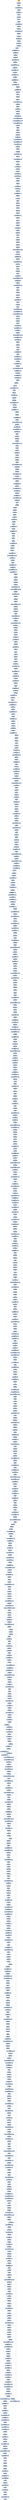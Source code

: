 digraph G {
node[shape=rectangle,style=filled,fillcolor=lightsteelblue,color=lightsteelblue]
bgcolor="transparent"
a0x00401040pusha_[label="start\npusha ",color="lightgrey",fillcolor="orange"];
a0x00401041call_0x00401046[label="0x00401041\ncall 0x00401046"];
a0x00401046popl_eax[label="0x00401046\npopl %eax"];
a0x00401047addl_0x2b8UINT32_eax[label="0x00401047\naddl $0x2b8<UINT32>, %eax"];
a0x0040104cpushl_eax[label="0x0040104c\npushl %eax"];
a0x0040104dleal_0x452e69ba_ebx[label="0x0040104d\nleal 0x452e69ba, %ebx"];
a0x00401053ret[label="0x00401053\nret"];
a0x004012femovl_ecx_esi[label="0x004012fe\nmovl %ecx, %esi"];
a0x00401300decb_dl[label="0x00401300\ndecb %dl"];
a0x00401302pushl_esi[label="0x00401302\npushl %esi"];
a0x00401303pushl_0xc81ee1UINT32[label="0x00401303\npushl $0xc81ee1<UINT32>"];
a0x00401308xchgb_ch_cl[label="0x00401308\nxchgb %ch, %cl"];
a0x0040130amovl_ecx_ebp[label="0x0040130a\nmovl %ecx, %ebp"];
a0x0040130ccmpl_0x3b15UINT32_ecx[label="0x0040130c\ncmpl $0x3b15<UINT32>, %ecx"];
a0x00401312jbe_0x0040131f[label="0x00401312\njbe 0x0040131f"];
a0x00401314testl_ecx_ecx[label="0x00401314\ntestl %ecx, %ecx"];
a0x00401316leal_0x64673e64_ebp[label="0x00401316\nleal 0x64673e64, %ebp"];
a0x0040131cimull_edi_esi[label="0x0040131c\nimull %edi, %esi"];
a0x0040131frepz_subl_ecx_ecx[label="0x0040131f\nrepz subl %ecx, %ecx"];
a0x00401322movzbl_cl_ebp[label="0x00401322\nmovzbl %cl, %ebp"];
a0x00401325incl_ebx[label="0x00401325\nincl %ebx"];
a0x00401326xorb_0xffffffb5UINT8_bl[label="0x00401326\nxorb $0xffffffb5<UINT8>, %bl"];
a0x00401329leal_0x2e23b0fa_esi[label="0x00401329\nleal 0x2e23b0fa, %esi"];
a0x0040132fmovb_dh_dh[label="0x0040132f\nmovb %dh, %dh"];
a0x00401331movzbl_dh_ebx[label="0x00401331\nmovzbl %dh, %ebx"];
a0x00401334cmpl_0xd8edUINT32_eax[label="0x00401334\ncmpl $0xd8ed<UINT32>, %eax"];
a0x00401339jbe_0x00401343[label="0x00401339\njbe 0x00401343"];
a0x0040133bmovl_0x283ef4feUINT32_ebp[label="0x0040133b\nmovl $0x283ef4fe<UINT32>, %ebp"];
a0x00401340repz_movb_al_bl[label="0x00401340\nrepz movb %al, %bl"];
a0x00401343addl_0xd43UINT32_ecx[label="0x00401343\naddl $0xd43<UINT32>, %ecx"];
a0x00401349movzwl_si_esi[label="0x00401349\nmovzwl %si, %esi"];
a0x0040134csubl_0xd42UINT32_ecx[label="0x0040134c\nsubl $0xd42<UINT32>, %ecx"];
a0x00401352jae_0x0040135c[label="0x00401352\njae 0x0040135c"];
a0x0040135cleal_0xffffffffae3b38a9_ebx[label="0x0040135c\nleal 0xffffffffae3b38a9, %ebx"];
a0x00401362testb_bl_cl[label="0x00401362\ntestb %bl, %cl"];
a0x00401364cmpl_0x60aUINT32_ecx[label="0x00401364\ncmpl $0x60a<UINT32>, %ecx"];
a0x0040136ajb_0x00401322[label="0x0040136a\njb 0x00401322"];
a0x00401370leal_0xfffffffff8223177_edx[label="0x00401370\nleal 0xfffffffff8223177, %edx"];
a0x00401376imull_ebx_edi[label="0x00401376\nimull %ebx, %edi"];
a0x00401379pushl_ebx[label="0x00401379\npushl %ebx"];
a0x0040137aja_0x00401384[label="0x0040137a\nja 0x00401384"];
a0x0040137caddb_bl_bh[label="0x0040137c\naddb %bl, %bh"];
a0x0040137emovl_0xbb821e49UINT32_ebx[label="0x0040137e\nmovl $0xbb821e49<UINT32>, %ebx"];
a0x00401384jmp_0x0040138c[label="0x00401384\njmp 0x0040138c"];
a0x0040138cdecl_ebp[label="0x0040138c\ndecl %ebp"];
a0x0040138erepnz_movb_dh_cl[label="0x0040138e\nrepnz movb %dh, %cl"];
a0x00401391andl_edx_ecx[label="0x00401391\nandl %edx, %ecx"];
a0x00401393xchgb_ch_cl[label="0x00401393\nxchgb %ch, %cl"];
a0x00401395pushl_0x223a3dUINT32[label="0x00401395\npushl $0x223a3d<UINT32>"];
a0x0040139amovl_0x41723145UINT32_ebx[label="0x0040139a\nmovl $0x41723145<UINT32>, %ebx"];
a0x0040139fimull_0x3d9c5a0eUINT32_edi_esi[label="0x0040139f\nimull $0x3d9c5a0e<UINT32>, %edi, %esi"];
a0x004013a5repnz_testb_0xffffff96UINT8_dh[label="0x004013a5\nrepnz testb $0xffffff96<UINT8>, %dh"];
a0x004013a9movl_ecx_ebp[label="0x004013a9\nmovl %ecx, %ebp"];
a0x004013abincl_edi[label="0x004013ab\nincl %edi"];
a0x004013acmovb_cl_bl[label="0x004013ac\nmovb %cl, %bl"];
a0x004013aemovb_dh_dh[label="0x004013ae\nmovb %dh, %dh"];
a0x004013b0xchgl_ebp_ebx[label="0x004013b0\nxchgl %ebp, %ebx"];
a0x004013b2leal_0x42dc83cc_edx[label="0x004013b2\nleal 0x42dc83cc, %edx"];
a0x004013b8xorl_0xf79ccc73UINT32_esi[label="0x004013b8\nxorl $0xf79ccc73<UINT32>, %esi"];
a0x004013betestl_0xfd045303UINT32_edi[label="0x004013be\ntestl $0xfd045303<UINT32>, %edi"];
a0x004013c4cmpl_0x857cUINT32_ecx[label="0x004013c4\ncmpl $0x857c<UINT32>, %ecx"];
a0x004013cacmpl_ebp_ebx[label="0x004013ca\ncmpl %ebp, %ebx"];
a0x004013ccjs_0x004013db[label="0x004013cc\njs 0x004013db"];
a0x004013dbmovl_ecx_ebp[label="0x004013db\nmovl %ecx, %ebp"];
a0x004013ddcmpl_0x27e4UINT32_ebp[label="0x004013dd\ncmpl $0x27e4<UINT32>, %ebp"];
a0x004013e3jo_0x004013ea[label="0x004013e3\njo 0x004013ea"];
a0x004013e5movl_0xd7a65bbfUINT32_edi[label="0x004013e5\nmovl $0xd7a65bbf<UINT32>, %edi"];
a0x004013eajbe_0x004013f4[label="0x004013ea\njbe 0x004013f4"];
a0x004013ecsbbl_ebx_edi[label="0x004013ec\nsbbl %ebx, %edi"];
a0x004013eeleal_0x37223246_ebx[label="0x004013ee\nleal 0x37223246, %ebx"];
a0x004013f4imull_esi_ebp[label="0x004013f4\nimull %esi, %ebp"];
a0x004013f7testb_dh_ch[label="0x004013f7\ntestb %dh, %ch"];
a0x004013f9movb_0x1aUINT8_cl[label="0x004013f9\nmovb $0x1a<UINT8>, %cl"];
a0x004013fcpushl_0x1e6281UINT32[label="0x004013fc\npushl $0x1e6281<UINT32>"];
a0x00401401cmpl_ebp_edi[label="0x00401401\ncmpl %ebp, %edi"];
a0x00401403ja_0x0040140b[label="0x00401403\nja 0x0040140b"];
a0x0040140bje_0x00401410[label="0x0040140b\nje 0x00401410"];
a0x0040140dcmpb_0x4aUINT8_cl[label="0x0040140d\ncmpb $0x4a<UINT8>, %cl"];
a0x00401410leal_0x78ad492c_esi[label="0x00401410\nleal 0x78ad492c, %esi"];
a0x00401416testl_esi_ebx[label="0x00401416\ntestl %esi, %ebx"];
a0x00401418subb_0xffffffc5UINT8_dl[label="0x00401418\nsubb $0xffffffc5<UINT8>, %dl"];
a0x0040141bjno_0x00401423[label="0x0040141b\njno 0x00401423"];
a0x00401423movzwl_dx_esi[label="0x00401423\nmovzwl %dx, %esi"];
a0x00401426decl_esi[label="0x00401426\ndecl %esi"];
a0x00401427xchgb_cl_cl[label="0x00401427\nxchgb %cl, %cl"];
a0x00401429xorl_edi_edi[label="0x00401429\nxorl %edi, %edi"];
a0x0040142bja_0x0040142f[label="0x0040142b\nja 0x0040142f"];
a0x0040142dmovl_edi_ecx[label="0x0040142d\nmovl %edi, %ecx"];
a0x0040142fxorl_esi_edi[label="0x0040142f\nxorl %esi, %edi"];
a0x00401431cmpl_0xfa1cUINT32_ebx[label="0x00401431\ncmpl $0xfa1c<UINT32>, %ebx"];
a0x00401437jbe_0x0040143d[label="0x00401437\njbe 0x0040143d"];
a0x00401439orb_al_ch[label="0x00401439\norb %al, %ch"];
a0x0040143btestb_ah_bh[label="0x0040143b\ntestb %ah, %bh"];
a0x0040143djb_0x00401445[label="0x0040143d\njb 0x00401445"];
a0x0040143fleal_0x1776992d_edx[label="0x0040143f\nleal 0x1776992d, %edx"];
a0x00401445xorl_edi_ebx[label="0x00401445\nxorl %edi, %ebx"];
a0x00401447movsbl_ch_edx[label="0x00401447\nmovsbl %ch, %edx"];
a0x0040144aincb_dl[label="0x0040144a\nincb %dl"];
a0x0040144cdecb_cl[label="0x0040144c\ndecb %cl"];
a0x0040144ejmp_0x00401452[label="0x0040144e\njmp 0x00401452"];
a0x00401452jo_0x00401458[label="0x00401452\njo 0x00401458"];
a0x00401454testl_edi_esi[label="0x00401454\ntestl %edi, %esi"];
a0x00401456cmpb_cl_dh[label="0x00401456\ncmpb %cl, %dh"];
a0x00401458imull_0xcc997086UINT32_esi_ebp[label="0x00401458\nimull $0xcc997086<UINT32>, %esi, %ebp"];
a0x0040145emovb_dh_dh[label="0x0040145e\nmovb %dh, %dh"];
a0x00401460movswl_bx_edi[label="0x00401460\nmovswl %bx, %edi"];
a0x00401463leal_0xffffffffd9f9bdbc_edi[label="0x00401463\nleal 0xffffffffd9f9bdbc, %edi"];
a0x00401469jno_0x00401471[label="0x00401469\njno 0x00401471"];
a0x0040146bmovl_0x921a8457UINT32_esi[label="0x0040146b\nmovl $0x921a8457<UINT32>, %esi"];
a0x00401471testl_ecx_edx[label="0x00401471\ntestl %ecx, %edx"];
a0x00401473movb_ch_cl[label="0x00401473\nmovb %ch, %cl"];
a0x00401475decl_ebp[label="0x00401475\ndecl %ebp"];
a0x00401476testl_ebp_edx[label="0x00401476\ntestl %ebp, %edx"];
a0x00401478incl_edx[label="0x00401478\nincl %edx"];
a0x0040147arepz_jmp_0x00401485[label="0x0040147a\nrepz jmp 0x00401485"];
a0x00401485repz_testl_0xce8c4263UINT32_esi[label="0x00401485\nrepz testl $0xce8c4263<UINT32>, %esi"];
a0x0040148cpushl_0x8dd4UINT32[label="0x0040148c\npushl $0x8dd4<UINT32>"];
a0x00401491movl_ebx_ebx[label="0x00401491\nmovl %ebx, %ebx"];
a0x00401493cmpl_0x90368373UINT32_edi[label="0x00401493\ncmpl $0x90368373<UINT32>, %edi"];
a0x00401499decl_edi[label="0x00401499\ndecl %edi"];
a0x0040149bpopl_esi[label="0x0040149b\npopl %esi"];
a0x0040149cjbe_0x004014a2[label="0x0040149c\njbe 0x004014a2"];
a0x0040149emovb_bh_dh[label="0x0040149e\nmovb %bh, %dh"];
a0x004014a0orl_ebx_ebx[label="0x004014a0\norl %ebx, %ebx"];
a0x004014a2subl_0xf18UINT32_esi[label="0x004014a2\nsubl $0xf18<UINT32>, %esi"];
a0x004014a8incb_bl[label="0x004014a8\nincb %bl"];
a0x004014aamovl_edi_edx[label="0x004014aa\nmovl %edi, %edx"];
a0x004014acincb_cl[label="0x004014ac\nincb %cl"];
a0x004014aemovl_0xc19c5026UINT32_esi[label="0x004014ae\nmovl $0xc19c5026<UINT32>, %esi"];
a0x004014b3movl_0xb7686f68UINT32_ebx[label="0x004014b3\nmovl $0xb7686f68<UINT32>, %ebx"];
a0x004014b8imull_0xe86f3d7fUINT32_esi_esi[label="0x004014b8\nimull $0xe86f3d7f<UINT32>, %esi, %esi"];
a0x004014bemovb_ah_cl[label="0x004014be\nmovb %ah, %cl"];
a0x004014c0movb_bl_cl[label="0x004014c0\nmovb %bl, %cl"];
a0x004014c2jmp_0x004014ce[label="0x004014c2\njmp 0x004014ce"];
a0x004014cedecb_cl[label="0x004014ce\ndecb %cl"];
a0x004014d0xorb_0x5eUINT8_bl[label="0x004014d0\nxorb $0x5e<UINT8>, %bl"];
a0x004014d3testb_0xffffffbaUINT8_ch[label="0x004014d3\ntestb $0xffffffba<UINT8>, %ch"];
a0x004014d6leal_0x000bcbf9_edi[label="0x004014d6\nleal 0x000bcbf9, %edi"];
a0x004014dcandl_ebp_ebx[label="0x004014dc\nandl %ebp, %ebx"];
a0x004014deimull_0x5a3f9c9UINT32_ecx_ebx[label="0x004014de\nimull $0x5a3f9c9<UINT32>, %ecx, %ebx"];
a0x004014e4movl_0x2ca534faUINT32_edx[label="0x004014e4\nmovl $0x2ca534fa<UINT32>, %edx"];
a0x004014e9xorl_0xa2UINT32_edi[label="0x004014e9\nxorl $0xa2<UINT32>, %edi"];
a0x004014efjs_0x004014f3[label="0x004014ef\njs 0x004014f3"];
a0x004014f1testb_bh_dh[label="0x004014f1\ntestb %bh, %dh"];
a0x004014f3pushl_edi[label="0x004014f3\npushl %edi"];
a0x004014f4incl_edx[label="0x004014f4\nincl %edx"];
a0x004014f6leal_0xffffffffc51824f0_edx[label="0x004014f6\nleal 0xffffffffc51824f0, %edx"];
a0x004014fcpopl_esi[label="0x004014fc\npopl %esi"];
a0x004014fdmovb_0xffffffe7UINT8_cl[label="0x004014fd\nmovb $0xffffffe7<UINT8>, %cl"];
a0x004014ffxorl_0xbc5e9UINT32_esi[label="0x004014ff\nxorl $0xbc5e9<UINT32>, %esi"];
a0x00401505movl_edi_edi[label="0x00401505\nmovl %edi, %edi"];
a0x00401507xorb_0xffffffb0UINT8_bh[label="0x00401507\nxorb $0xffffffb0<UINT8>, %bh"];
a0x0040150asubl_ebp_ebp[label="0x0040150a\nsubl %ebp, %ebp"];
a0x0040150cimull_0xc8d96088UINT32_ebp_ebx[label="0x0040150c\nimull $0xc8d96088<UINT32>, %ebp, %ebx"];
a0x00401512orb_0xffffffc8UINT8_bl[label="0x00401512\norb $0xffffffc8<UINT8>, %bl"];
a0x00401515repnz_orl_esi_ebp[label="0x00401515\nrepnz orl %esi, %ebp"];
a0x00401518testb_0xffffffadUINT8_bl[label="0x00401518\ntestb $0xffffffad<UINT8>, %bl"];
a0x0040151bsubl_0xdafUINT32_ebp[label="0x0040151b\nsubl $0xdaf<UINT32>, %ebp"];
a0x00401521ja_0x0040152b[label="0x00401521\nja 0x0040152b"];
a0x0040152bjbe_0x0040152f[label="0x0040152b\njbe 0x0040152f"];
a0x0040152dxorb_ch_ch[label="0x0040152d\nxorb %ch, %ch"];
a0x0040152fmovl_0xbaab4e25UINT32_esi[label="0x0040152f\nmovl $0xbaab4e25<UINT32>, %esi"];
a0x00401535incl_esi[label="0x00401535\nincl %esi"];
a0x00401537testb_bl_cl[label="0x00401537\ntestb %bl, %cl"];
a0x00401539subl_0x1UINT32_ebp[label="0x00401539\nsubl $0x1<UINT32>, %ebp"];
a0x0040153fxchgl_esi_edx[label="0x0040153f\nxchgl %esi, %edx"];
a0x00401541jmp_0x00401549[label="0x00401541\njmp 0x00401549"];
a0x00401549movl_0xcfd4e900UINT32_ebx[label="0x00401549\nmovl $0xcfd4e900<UINT32>, %ebx"];
a0x0040154fadcl_ecx_edi[label="0x0040154f\nadcl %ecx, %edi"];
a0x00401551jmp_0x00401554[label="0x00401551\njmp 0x00401554"];
a0x00401554cmpl_0x55UINT32_ebp[label="0x00401554\ncmpl $0x55<UINT32>, %ebp"];
a0x0040155ajg_0x00401521[label="0x0040155a\njg 0x00401521"];
a0x00401560je_0x0040156f[label="0x00401560\nje 0x0040156f"];
a0x0040156fmovb_0xffffff89UINT8_bl[label="0x0040156f\nmovb $0xffffff89<UINT8>, %bl"];
a0x00401572testb_al_dl[label="0x00401572\ntestb %al, %dl"];
a0x00401574imull_0xe6b6320dUINT32_ecx_esi[label="0x00401574\nimull $0xe6b6320d<UINT32>, %ecx, %esi"];
a0x0040157amovswl_bx_edx[label="0x0040157a\nmovswl %bx, %edx"];
a0x0040157dpushl_0x4e2466UINT32[label="0x0040157d\npushl $0x4e2466<UINT32>"];
a0x00401582movl_0x4dd77e6UINT32_edx[label="0x00401582\nmovl $0x4dd77e6<UINT32>, %edx"];
a0x00401587testb_0x7UINT8_ah[label="0x00401587\ntestb $0x7<UINT8>, %ah"];
a0x0040158aincl_esi[label="0x0040158a\nincl %esi"];
a0x0040158cmovl_eax_edx[label="0x0040158c\nmovl %eax, %edx"];
a0x0040158exchgl_ecx_ebp[label="0x0040158e\nxchgl %ecx, %ebp"];
a0x00401590movb_dh_cl[label="0x00401590\nmovb %dh, %cl"];
a0x00401592imull_0xe2ea7a0bUINT32_edi_esi[label="0x00401592\nimull $0xe2ea7a0b<UINT32>, %edi, %esi"];
a0x00401598decl_ebp[label="0x00401598\ndecl %ebp"];
a0x00401599incl_edx[label="0x00401599\nincl %edx"];
a0x0040159atestb_al_ch[label="0x0040159a\ntestb %al, %ch"];
a0x0040159cleal_0x118aa40e_ecx[label="0x0040159c\nleal 0x118aa40e, %ecx"];
a0x004015a2orb_ch_dh[label="0x004015a2\norb %ch, %dh"];
a0x004015a4repnz_pushl_ebx[label="0x004015a4\nrepnz pushl %ebx"];
a0x004015a6jmp_0x004015ab[label="0x004015a6\njmp 0x004015ab"];
a0x004015abpopl_esi[label="0x004015ab\npopl %esi"];
a0x004015acimull_0xf355b1c4UINT32_esi_edx[label="0x004015ac\nimull $0xf355b1c4<UINT32>, %esi, %edx"];
a0x004015b2leal_0x3a5da166_ecx[label="0x004015b2\nleal 0x3a5da166, %ecx"];
a0x004015b8jmp_0x004015c7[label="0x004015b8\njmp 0x004015c7"];
a0x004015c7xorl_esi_ebx[label="0x004015c7\nxorl %esi, %ebx"];
a0x004015c9xorl_0xe9749a0eUINT32_ecx[label="0x004015c9\nxorl $0xe9749a0e<UINT32>, %ecx"];
a0x004015cfmovswl_si_edx[label="0x004015cf\nmovswl %si, %edx"];
a0x004015d2movl_0xbe63e7d1UINT32_edx[label="0x004015d2\nmovl $0xbe63e7d1<UINT32>, %edx"];
a0x004015d7je_0x004015e3[label="0x004015d7\nje 0x004015e3"];
a0x004015d9movb_0xffffffceUINT8_bl[label="0x004015d9\nmovb $0xffffffce<UINT8>, %bl"];
a0x004015dbimull_edx_ecx[label="0x004015db\nimull %edx, %ecx"];
a0x004015demovl_0xd08cf59eUINT32_esi[label="0x004015de\nmovl $0xd08cf59e<UINT32>, %esi"];
a0x004015e3pushl_0x851e9cUINT32[label="0x004015e3\npushl $0x851e9c<UINT32>"];
a0x004015e8testl_ecx_eax[label="0x004015e8\ntestl %ecx, %eax"];
a0x004015eaorb_0xffffffc9UINT8_bl[label="0x004015ea\norb $0xffffffc9<UINT8>, %bl"];
a0x004015edmovl_0xad7a4f7bUINT32_ebx[label="0x004015ed\nmovl $0xad7a4f7b<UINT32>, %ebx"];
a0x004015f2pushl_0x0UINT8[label="0x004015f2\npushl $0x0<UINT8>"];
a0x004015f4popl_esi[label="0x004015f4\npopl %esi"];
a0x004015f5je_0x004015fb[label="0x004015f5\nje 0x004015fb"];
a0x004015f7sbbb_ah_bl[label="0x004015f7\nsbbb %ah, %bl"];
a0x004015f9addl_eax_ebx[label="0x004015f9\naddl %eax, %ebx"];
a0x004015fbtestl_ecx_edx[label="0x004015fb\ntestl %ecx, %edx"];
a0x004015fdorb_dl_bh[label="0x004015fd\norb %dl, %bh"];
a0x004015ffmovswl_bx_ecx[label="0x004015ff\nmovswl %bx, %ecx"];
a0x00401602repnz_xchgl_ecx_ebp[label="0x00401602\nrepnz xchgl %ecx, %ebp"];
a0x00401605movb_ch_ch[label="0x00401605\nmovb %ch, %ch"];
a0x00401607incl_ebp[label="0x00401607\nincl %ebp"];
a0x00401609pushl_0xffffb205UINT32[label="0x00401609\npushl $0xffffb205<UINT32>"];
a0x0040160exorb_al_dl[label="0x0040160e\nxorb %al, %dl"];
a0x00401610xorb_0xffffff9dUINT8_dh[label="0x00401610\nxorb $0xffffff9d<UINT8>, %dh"];
a0x00401613repz_popl_ebx[label="0x00401613\nrepz popl %ebx"];
a0x00401615decl_ebp[label="0x00401615\ndecl %ebp"];
a0x00401616incl_ebp[label="0x00401616\nincl %ebp"];
a0x00401617orb_bh_cl[label="0x00401617\norb %bh, %cl"];
a0x00401619addl_0x493bUINT32_ebx[label="0x00401619\naddl $0x493b<UINT32>, %ebx"];
a0x0040161fjmp_0x00401624[label="0x0040161f\njmp 0x00401624"];
a0x00401624xaddl_ebx_esi[label="0x00401624\nxaddl %ebx, %esi"];
a0x00401627js_0x0040162c[label="0x00401627\njs 0x0040162c"];
a0x0040162caddl_0x4c1UINT32_esi[label="0x0040162c\naddl $0x4c1<UINT32>, %esi"];
a0x00401632imull_0x550edbf7UINT32_esi_ebx[label="0x00401632\nimull $0x550edbf7<UINT32>, %esi, %ebx"];
a0x00401638leal_0x490910c9_ebx[label="0x00401638\nleal 0x490910c9, %ebx"];
a0x0040163emovb_al_bh[label="0x0040163e\nmovb %al, %bh"];
a0x00401640incl_edx[label="0x00401640\nincl %edx"];
a0x00401641testb_0xffffffa2UINT8_ch[label="0x00401641\ntestb $0xffffffa2<UINT8>, %ch"];
a0x00401644leal_0x5a3d5c90_edx[label="0x00401644\nleal 0x5a3d5c90, %edx"];
a0x0040164amovl_0x15faee01UINT32_ebx[label="0x0040164a\nmovl $0x15faee01<UINT32>, %ebx"];
a0x00401650cmpl_0x1a0UINT32_esi[label="0x00401650\ncmpl $0x1a0<UINT32>, %esi"];
a0x00401656jb_0x004015f5[label="0x00401656\njb 0x004015f5"];
a0x0040165cjo_0x00401663[label="0x0040165c\njo 0x00401663"];
a0x0040165emovb_dl_bh[label="0x0040165e\nmovb %dl, %bh"];
a0x00401660movzbl_bh_edi[label="0x00401660\nmovzbl %bh, %edi"];
a0x00401663movb_bh_ch[label="0x00401663\nmovb %bh, %ch"];
a0x00401665cmpl_0xcb513af1UINT32_ebp[label="0x00401665\ncmpl $0xcb513af1<UINT32>, %ebp"];
a0x0040166brepz_repnz_testl_0xffc28056UINT32_edi[label="0x0040166b\nrepz repnz testl $0xffc28056<UINT32>, %edi"];
a0x00401673jmp_0x0040167c[label="0x00401673\njmp 0x0040167c"];
a0x0040167ccmpl_0xaaf6UINT32_edx[label="0x0040167c\ncmpl $0xaaf6<UINT32>, %edx"];
a0x00401682ja_0x00401689[label="0x00401682\nja 0x00401689"];
a0x00401689cmpl_edi_ecx[label="0x00401689\ncmpl %edi, %ecx"];
a0x0040168bjb_0x00401696[label="0x0040168b\njb 0x00401696"];
a0x0040168dimull_0x2227f4d1UINT32_ebx_esi[label="0x0040168d\nimull $0x2227f4d1<UINT32>, %ebx, %esi"];
a0x00401693imull_edi_ebx[label="0x00401693\nimull %edi, %ebx"];
a0x00401696xchgl_ebx_ecx[label="0x00401696\nxchgl %ebx, %ecx"];
a0x00401698repz_addb_ch_bl[label="0x00401698\nrepz addb %ch, %bl"];
a0x0040169bincl_esi[label="0x0040169b\nincl %esi"];
a0x0040169dtestl_0xf54e7785UINT32_esi[label="0x0040169d\ntestl $0xf54e7785<UINT32>, %esi"];
a0x004016a3repnz_movswl_bx_edi[label="0x004016a3\nrepnz movswl %bx, %edi"];
a0x004016a7movl_esi_ebp[label="0x004016a7\nmovl %esi, %ebp"];
a0x004016a9imull_0x990cee48UINT32_ecx_esi[label="0x004016a9\nimull $0x990cee48<UINT32>, %ecx, %esi"];
a0x004016afrepnz_andb_al_ch[label="0x004016af\nrepnz andb %al, %ch"];
a0x004016b2testl_eax_eax[label="0x004016b2\ntestl %eax, %eax"];
a0x004016b4movb_bl_dh[label="0x004016b4\nmovb %bl, %dh"];
a0x004016b6xorl_eax_ebx[label="0x004016b6\nxorl %eax, %ebx"];
a0x004016b8movb_bh_ch[label="0x004016b8\nmovb %bh, %ch"];
a0x004016baleal_0x4ac13b5c_edx[label="0x004016ba\nleal 0x4ac13b5c, %edx"];
a0x004016c0testb_0x2fUINT8_ch[label="0x004016c0\ntestb $0x2f<UINT8>, %ch"];
a0x004016c3testb_dh_cl[label="0x004016c3\ntestb %dh, %cl"];
a0x004016c5jne_0x004016d1[label="0x004016c5\njne 0x004016d1"];
a0x004016d1testb_0x14UINT8_cl[label="0x004016d1\ntestb $0x14<UINT8>, %cl"];
a0x004016d4js_0x004016d9[label="0x004016d4\njs 0x004016d9"];
a0x004016d6decl_esi[label="0x004016d6\ndecl %esi"];
a0x004016d7movl_edi_edx[label="0x004016d7\nmovl %edi, %edx"];
a0x004016d9movb_ch_cl[label="0x004016d9\nmovb %ch, %cl"];
a0x004016dbpushl_eax[label="0x004016db\npushl %eax"];
a0x004016dcjmp_0x004016df[label="0x004016dc\njmp 0x004016df"];
a0x004016dfleal_0x43651377_edi[label="0x004016df\nleal 0x43651377, %edi"];
a0x004016e5cmpl_0xc717UINT32_edx[label="0x004016e5\ncmpl $0xc717<UINT32>, %edx"];
a0x004016ebjbe_0x004016f3[label="0x004016eb\njbe 0x004016f3"];
a0x004016f3testb_0xffffff85UINT8_bh[label="0x004016f3\ntestb $0xffffff85<UINT8>, %bh"];
a0x004016f6cmpl_esi_edx[label="0x004016f6\ncmpl %esi, %edx"];
a0x004016f8sbbb_0x19UINT8_cl[label="0x004016f8\nsbbb $0x19<UINT8>, %cl"];
a0x004016fbmovl_eax_ebx[label="0x004016fb\nmovl %eax, %ebx"];
a0x004016fdpushl_0x2657e4UINT32[label="0x004016fd\npushl $0x2657e4<UINT32>"];
a0x00401702jbe_0x0040170c[label="0x00401702\njbe 0x0040170c"];
a0x00401704incl_ebp[label="0x00401704\nincl %ebp"];
a0x00401705leal_0xffffffff84400eeb_edx[label="0x00401705\nleal 0xffffffff84400eeb, %edx"];
a0x0040170brepz_subl_ebx_ebx[label="0x0040170b\nrepz subl %ebx, %ebx"];
a0x0040170eimull_edi_esi[label="0x0040170e\nimull %edi, %esi"];
a0x00401711subb_0x35UINT8_dh[label="0x00401711\nsubb $0x35<UINT8>, %dh"];
a0x00401714movzwl_bx_edi[label="0x00401714\nmovzwl %bx, %edi"];
a0x00401717incl_ecx[label="0x00401717\nincl %ecx"];
a0x00401718movl_0x1a2797b3UINT32_ebp[label="0x00401718\nmovl $0x1a2797b3<UINT32>, %ebp"];
a0x0040171etestb_0xffffffccUINT8_dl[label="0x0040171e\ntestb $0xffffffcc<UINT8>, %dl"];
a0x00401721movswl_di_edx[label="0x00401721\nmovswl %di, %edx"];
a0x00401724movl_edi_edi[label="0x00401724\nmovl %edi, %edi"];
a0x00401726addl_0xfffff03fUINT32_ebx[label="0x00401726\naddl $0xfffff03f<UINT32>, %ebx"];
a0x0040172ctestb_cl_al[label="0x0040172c\ntestb %cl, %al"];
a0x0040172edecl_edx[label="0x0040172e\ndecl %edx"];
a0x00401730addl_0xfc2UINT32_ebx[label="0x00401730\naddl $0xfc2<UINT32>, %ebx"];
a0x00401736cmpl_edi_esi[label="0x00401736\ncmpl %edi, %esi"];
a0x00401738xchgl_edi_edi[label="0x00401738\nxchgl %edi, %edi"];
a0x0040173aimull_edx_ecx[label="0x0040173a\nimull %edx, %ecx"];
a0x0040173dleal_0x43a26944_ebp[label="0x0040173d\nleal 0x43a26944, %ebp"];
a0x00401743jmp_0x00401746[label="0x00401743\njmp 0x00401746"];
a0x00401746cmpl_0x2dcUINT32_ebx[label="0x00401746\ncmpl $0x2dc<UINT32>, %ebx"];
a0x0040174cjl_0x0040170e[label="0x0040174c\njl 0x0040170e"];
a0x00401752js_0x00401758[label="0x00401752\njs 0x00401758"];
a0x00401754xorl_edi_esi[label="0x00401754\nxorl %edi, %esi"];
a0x00401756decl_edi[label="0x00401756\ndecl %edi"];
a0x00401758testl_edx_eax[label="0x00401758\ntestl %edx, %eax"];
a0x0040175amovb_ah_ch[label="0x0040175a\nmovb %ah, %ch"];
a0x0040175cmovb_0x34UINT8_bh[label="0x0040175c\nmovb $0x34<UINT8>, %bh"];
a0x0040175emovb_0x37UINT8_dh[label="0x0040175e\nmovb $0x37<UINT8>, %dh"];
a0x00401760sbbl_0xe7a33bbdUINT32_ecx[label="0x00401760\nsbbl $0xe7a33bbd<UINT32>, %ecx"];
a0x00401766orl_ebx_edi[label="0x00401766\norl %ebx, %edi"];
a0x00401768testb_ch_ch[label="0x00401768\ntestb %ch, %ch"];
a0x0040176aleal_0xffffffffa12f8b59_edi[label="0x0040176a\nleal 0xffffffffa12f8b59, %edi"];
a0x00401770incl_edx[label="0x00401770\nincl %edx"];
a0x00401771movl_eax_edx[label="0x00401771\nmovl %eax, %edx"];
a0x00401773pushl_0xe8fa4bUINT32[label="0x00401773\npushl $0xe8fa4b<UINT32>"];
a0x00401778pushl_0x3446a4UINT32[label="0x00401778\npushl $0x3446a4<UINT32>"];
a0x0040177dmovsbl_bh_edx[label="0x0040177d\nmovsbl %bh, %edx"];
a0x00401780movl_ebx_ecx[label="0x00401780\nmovl %ebx, %ecx"];
a0x00401782testl_0x5f65f7ccUINT32_ecx[label="0x00401782\ntestl $0x5f65f7cc<UINT32>, %ecx"];
a0x00401788movl_ecx_edx[label="0x00401788\nmovl %ecx, %edx"];
a0x0040178aimull_0xf6f5c610UINT32_ecx_ebx[label="0x0040178a\nimull $0xf6f5c610<UINT32>, %ecx, %ebx"];
a0x00401790leal_0x701e9b70_edi[label="0x00401790\nleal 0x701e9b70, %edi"];
a0x00401796decl_edx[label="0x00401796\ndecl %edx"];
a0x00401797addl_edx_edi[label="0x00401797\naddl %edx, %edi"];
a0x00401799addb_dl_cl[label="0x00401799\naddb %dl, %cl"];
a0x0040179bimull_edx_ebx[label="0x0040179b\nimull %edx, %ebx"];
a0x0040179eleal_0x3664fe06_esi[label="0x0040179e\nleal 0x3664fe06, %esi"];
a0x004017a4incb_cl[label="0x004017a4\nincb %cl"];
a0x004017a6testb_0x6aUINT8_dh[label="0x004017a6\ntestb $0x6a<UINT8>, %dh"];
a0x004017a9testl_ecx_ebp[label="0x004017a9\ntestl %ecx, %ebp"];
a0x004017abxchgb_cl_bl[label="0x004017ab\nxchgb %cl, %bl"];
a0x004017adxchgb_ch_bl[label="0x004017ad\nxchgb %ch, %bl"];
a0x004017afmovl_edi_ecx[label="0x004017af\nmovl %edi, %ecx"];
a0x004017b1cmpl_0x9a9fUINT32_edx[label="0x004017b1\ncmpl $0x9a9f<UINT32>, %edx"];
a0x004017b7movsbl_bh_ecx[label="0x004017b7\nmovsbl %bh, %ecx"];
a0x004017baimull_ebp_esi[label="0x004017ba\nimull %ebp, %esi"];
a0x004017bdmovb_dh_bl[label="0x004017bd\nmovb %dh, %bl"];
a0x004017bftestl_0xab8c279bUINT32_eax[label="0x004017bf\ntestl $0xab8c279b<UINT32>, %eax"];
a0x004017c5incl_ebp[label="0x004017c5\nincl %ebp"];
a0x004017c7movl_0x6bcf7c0eUINT32_esi[label="0x004017c7\nmovl $0x6bcf7c0e<UINT32>, %esi"];
a0x004017cdimull_esi_edx[label="0x004017cd\nimull %esi, %edx"];
a0x004017d0incl_ebx[label="0x004017d0\nincl %ebx"];
a0x004017d1jmp_0x004017dc[label="0x004017d1\njmp 0x004017dc"];
a0x004017dcjo_0x004017df[label="0x004017dc\njo 0x004017df"];
a0x004017derepnz_movb_cl_ch[label="0x004017de\nrepnz movb %cl, %ch"];
a0x004017e1subl_eax_esi[label="0x004017e1\nsubl %eax, %esi"];
a0x004017e3jmp_0x004017e6[label="0x004017e3\njmp 0x004017e6"];
a0x004017e6leal_0x775f1bc3_edi[label="0x004017e6\nleal 0x775f1bc3, %edi"];
a0x004017ecmovb_0xfffffff7UINT8_ch[label="0x004017ec\nmovb $0xfffffff7<UINT8>, %ch"];
a0x004017eeincl_edi[label="0x004017ee\nincl %edi"];
a0x004017efimull_0x8f1e742aUINT32_ecx_ecx[label="0x004017ef\nimull $0x8f1e742a<UINT32>, %ecx, %ecx"];
a0x004017f5leal_0x000005d8_esi[label="0x004017f5\nleal 0x000005d8, %esi"];
a0x004017fbcmpl_eax_edi[label="0x004017fb\ncmpl %eax, %edi"];
a0x004017fdimull_0x693b9dacUINT32_ebx_ecx[label="0x004017fd\nimull $0x693b9dac<UINT32>, %ebx, %ecx"];
a0x00401803leal_0x273165bc_edx[label="0x00401803\nleal 0x273165bc, %edx"];
a0x00401809subl_0x288UINT32_esi[label="0x00401809\nsubl $0x288<UINT32>, %esi"];
a0x0040180fcmpl_0x532UINT32_edi[label="0x0040180f\ncmpl $0x532<UINT32>, %edi"];
a0x00401815ja_0x00401819[label="0x00401815\nja 0x00401819"];
a0x00401819xchgl_ebp_ecx[label="0x00401819\nxchgl %ebp, %ecx"];
a0x0040181bmovswl_cx_ebp[label="0x0040181b\nmovswl %cx, %ebp"];
a0x0040181esubl_0x6b9UINT32_esi[label="0x0040181e\nsubl $0x6b9<UINT32>, %esi"];
a0x00401824subb_cl_cl[label="0x00401824\nsubb %cl, %cl"];
a0x00401826movzwl_bx_ebp[label="0x00401826\nmovzwl %bx, %ebp"];
a0x00401829movswl_bp_ebx[label="0x00401829\nmovswl %bp, %ebx"];
a0x0040182caddl_0x6b8UINT32_esi[label="0x0040182c\naddl $0x6b8<UINT32>, %esi"];
a0x00401832movl_ebp_edi[label="0x00401832\nmovl %ebp, %edi"];
a0x00401834leal_0xffffffffc0206180_ebx[label="0x00401834\nleal 0xffffffffc0206180, %ebx"];
a0x0040183atestl_0xcfd3c1faUINT32_eax[label="0x0040183a\ntestl $0xcfd3c1fa<UINT32>, %eax"];
a0x00401840andb_0x34UINT8_bh[label="0x00401840\nandb $0x34<UINT8>, %bh"];
a0x00401843movb_0xfffffff0UINT8_dh[label="0x00401843\nmovb $0xfffffff0<UINT8>, %dh"];
a0x00401845leal_0x6197e925_ebp[label="0x00401845\nleal 0x6197e925, %ebp"];
a0x0040184bjmp_0x00401855[label="0x0040184b\njmp 0x00401855"];
a0x00401855cmpl_0x185UINT32_esi[label="0x00401855\ncmpl $0x185<UINT32>, %esi"];
a0x0040185bjg_0x0040180f[label="0x0040185b\njg 0x0040180f"];
a0x00401861testl_0x9d2387f7UINT32_eax[label="0x00401861\ntestl $0x9d2387f7<UINT32>, %eax"];
a0x00401867imull_edi_edi[label="0x00401867\nimull %edi, %edi"];
a0x0040186atestl_0x511186aeUINT32_esi[label="0x0040186a\ntestl $0x511186ae<UINT32>, %esi"];
a0x00401870subb_dl_ch[label="0x00401870\nsubb %dl, %ch"];
a0x00401872movl_esi_esi[label="0x00401872\nmovl %esi, %esi"];
a0x00401874movl_0xc669fd40UINT32_ecx[label="0x00401874\nmovl $0xc669fd40<UINT32>, %ecx"];
a0x00401879jmp_0x0040187f[label="0x00401879\njmp 0x0040187f"];
a0x0040187fadcb_0xffffffe5UINT8_bh[label="0x0040187f\nadcb $0xffffffe5<UINT8>, %bh"];
a0x00401882orb_0xffffffacUINT8_dl[label="0x00401882\norb $0xffffffac<UINT8>, %dl"];
a0x00401885jae_0x00401890[label="0x00401885\njae 0x00401890"];
a0x00401890imull_edi_edx[label="0x00401890\nimull %edi, %edx"];
a0x00401893pushl_esi[label="0x00401893\npushl %esi"];
a0x00401894movb_0xffffffdeUINT8_ch[label="0x00401894\nmovb $0xffffffde<UINT8>, %ch"];
a0x00401896subl_eax_edx[label="0x00401896\nsubl %eax, %edx"];
a0x00401898popl_ebp[label="0x00401898\npopl %ebp"];
a0x00401899imull_0x867cb1efUINT32_edx_edx[label="0x00401899\nimull $0x867cb1ef<UINT32>, %edx, %edx"];
a0x0040189fmovl_edx_edi[label="0x0040189f\nmovl %edx, %edi"];
a0x004018a1xchgl_ecx_edi[label="0x004018a1\nxchgl %ecx, %edi"];
a0x004018a3leal_ebp__ebx[label="0x004018a3\nleal (%ebp), %ebx"];
a0x004018a6movb_0x7UINT8_dh[label="0x004018a6\nmovb $0x7<UINT8>, %dh"];
a0x004018a9xchgl_ecx_edi[label="0x004018a9\nxchgl %ecx, %edi"];
a0x004018abxorb_0x2cUINT8_dl[label="0x004018ab\nxorb $0x2c<UINT8>, %dl"];
a0x004018aejmp_0x004018b6[label="0x004018ae\njmp 0x004018b6"];
a0x004018b6xorl_esi_esi[label="0x004018b6\nxorl %esi, %esi"];
a0x004018b8movb_bl_cl[label="0x004018b8\nmovb %bl, %cl"];
a0x004018baleal_ebx__esi[label="0x004018ba\nleal (%ebx), %esi"];
a0x004018bcrepz_movl_0xb04f3915UINT32_edx[label="0x004018bc\nrepz movl $0xb04f3915<UINT32>, %edx"];
a0x004018c2testl_eax_eax[label="0x004018c2\ntestl %eax, %eax"];
a0x004018c4movl_0xf222f4d5UINT32_esi[label="0x004018c4\nmovl $0xf222f4d5<UINT32>, %esi"];
a0x004018camovb_cl_dl[label="0x004018ca\nmovb %cl, %dl"];
a0x004018ccjmp_0x004018d2[label="0x004018cc\njmp 0x004018d2"];
a0x004018d2testb_cl_cl[label="0x004018d2\ntestb %cl, %cl"];
a0x004018d4jne_0x004018db[label="0x004018d4\njne 0x004018db"];
a0x004018dbjs_0x004018e8[label="0x004018db\njs 0x004018e8"];
a0x004018e8pushl_ecx[label="0x004018e8\npushl %ecx"];
a0x004018e9pushl_eax[label="0x004018e9\npushl %eax"];
a0x004018eacmpl_0x8a3eUINT32_edx[label="0x004018ea\ncmpl $0x8a3e<UINT32>, %edx"];
a0x004018f0jne_0x004018f5[label="0x004018f0\njne 0x004018f5"];
a0x004018f5imull_0x544b3b74UINT32_edi_ebx[label="0x004018f5\nimull $0x544b3b74<UINT32>, %edi, %ebx"];
a0x004018fbtestb_bl_al[label="0x004018fb\ntestb %bl, %al"];
a0x004018fdmovswl_cx_edi[label="0x004018fd\nmovswl %cx, %edi"];
a0x00401900orl_edx_esi[label="0x00401900\norl %edx, %esi"];
a0x00401902jno_0x00401909[label="0x00401902\njno 0x00401909"];
a0x00401909cmpl_0x7688UINT32_esi[label="0x00401909\ncmpl $0x7688<UINT32>, %esi"];
a0x0040190fja_0x00401913[label="0x0040190f\nja 0x00401913"];
a0x00401913pushl_0xeda69eUINT32[label="0x00401913\npushl $0xeda69e<UINT32>"];
a0x00401918pushl_0x31d178UINT32[label="0x00401918\npushl $0x31d178<UINT32>"];
a0x0040191dimull_ebx_edx[label="0x0040191d\nimull %ebx, %edx"];
a0x00401920repz_leal_0x1d6a546c_ebp[label="0x00401920\nrepz leal 0x1d6a546c, %ebp"];
a0x00401927imull_0xe0c1c73aUINT32_ebx_ebx[label="0x00401927\nimull $0xe0c1c73a<UINT32>, %ebx, %ebx"];
a0x0040192dmovl_0x88b9a934UINT32_ecx[label="0x0040192d\nmovl $0x88b9a934<UINT32>, %ecx"];
a0x00401932jne_0x00401935[label="0x00401932\njne 0x00401935"];
a0x00401935movb_0xffffffa2UINT8_cl[label="0x00401935\nmovb $0xffffffa2<UINT8>, %cl"];
a0x00401938xchgb_dh_cl[label="0x00401938\nxchgb %dh, %cl"];
a0x0040193amovb_bh_bh[label="0x0040193a\nmovb %bh, %bh"];
a0x0040193crepnz_movl_edx_esi[label="0x0040193c\nrepnz movl %edx, %esi"];
a0x0040193fxchgb_dh_dl[label="0x0040193f\nxchgb %dh, %dl"];
a0x00401941testb_0xffffffe4UINT8_dl[label="0x00401941\ntestb $0xffffffe4<UINT8>, %dl"];
a0x00401944imull_0xbe3c5c8dUINT32_edi_edx[label="0x00401944\nimull $0xbe3c5c8d<UINT32>, %edi, %edx"];
a0x0040194amovb_bl_dl[label="0x0040194a\nmovb %bl, %dl"];
a0x0040194cmovl_edx_ecx[label="0x0040194c\nmovl %edx, %ecx"];
a0x0040194erepnz_jmp_0x00401958[label="0x0040194e\nrepnz jmp 0x00401958"];
a0x00401958andl_0x0UINT8_ebx[label="0x00401958\nandl $0x0<UINT8>, %ebx"];
a0x0040195brepnz_movb_dh_dh[label="0x0040195b\nrepnz movb %dh, %dh"];
a0x0040195exchgl_esi_esi[label="0x0040195e\nxchgl %esi, %esi"];
a0x00401960xchgl_ebx_ecx[label="0x00401960\nxchgl %ebx, %ecx"];
a0x00401962movl_edi_edx[label="0x00401962\nmovl %edi, %edx"];
a0x00401964leal_0xffffffffa986afc5_esi[label="0x00401964\nleal 0xffffffffa986afc5, %esi"];
a0x0040196aadcb_0xffffff97UINT8_dl[label="0x0040196a\nadcb $0xffffff97<UINT8>, %dl"];
a0x0040196dmovl_0x2966ea4bUINT32_edx[label="0x0040196d\nmovl $0x2966ea4b<UINT32>, %edx"];
a0x00401972imull_esi_edx[label="0x00401972\nimull %esi, %edx"];
a0x00401975decl_edx[label="0x00401975\ndecl %edx"];
a0x00401976pushl_ebx[label="0x00401976\npushl %ebx"];
a0x00401977cmpl_0xf784UINT32_esi[label="0x00401977\ncmpl $0xf784<UINT32>, %esi"];
a0x0040197djbe_0x00401981[label="0x0040197d\njbe 0x00401981"];
a0x0040197fmovl_ebx_ecx[label="0x0040197f\nmovl %ebx, %ecx"];
a0x00401981popl_ebp[label="0x00401981\npopl %ebp"];
a0x00401982jbe_0x00401990[label="0x00401982\njbe 0x00401990"];
a0x00401984leal_0x3c13ae7d_edx[label="0x00401984\nleal 0x3c13ae7d, %edx"];
a0x0040198aimull_ecx_ecx[label="0x0040198a\nimull %ecx, %ecx"];
a0x0040198dmovb_0x48UINT8_ch[label="0x0040198d\nmovb $0x48<UINT8>, %ch"];
a0x00401990incl_edx[label="0x00401990\nincl %edx"];
a0x00401991subl_ebp_edi[label="0x00401991\nsubl %ebp, %edi"];
a0x00401993decl_ebx[label="0x00401993\ndecl %ebx"];
a0x00401994testl_0xf70a1cf5UINT32_esi[label="0x00401994\ntestl $0xf70a1cf5<UINT32>, %esi"];
a0x0040199amovzwl_bp_ebp[label="0x0040199a\nmovzwl %bp, %ebp"];
a0x0040199dleal_0x514a5f0c_esi[label="0x0040199d\nleal 0x514a5f0c, %esi"];
a0x004019a3leal_0x53c4e891_ebp[label="0x004019a3\nleal 0x53c4e891, %ebp"];
a0x004019a9jbe_0x004019ba[label="0x004019a9\njbe 0x004019ba"];
a0x004019abimull_0x3832497fUINT32_ecx_ebp[label="0x004019ab\nimull $0x3832497f<UINT32>, %ecx, %ebp"];
a0x004019b1testl_0x98fbe43fUINT32_edx[label="0x004019b1\ntestl $0x98fbe43f<UINT32>, %edx"];
a0x004019b7movswl_bp_edi[label="0x004019b7\nmovswl %bp, %edi"];
a0x004019baxchgl_edi_ecx[label="0x004019ba\nxchgl %edi, %ecx"];
a0x004019bcmovb_ah_dl[label="0x004019bc\nmovb %ah, %dl"];
a0x004019bejmp_0x004019c8[label="0x004019be\njmp 0x004019c8"];
a0x004019c8orl_esi_esi[label="0x004019c8\norl %esi, %esi"];
a0x004019catestl_ebp_edx[label="0x004019ca\ntestl %ebp, %edx"];
a0x004019ccmovl_eax_ebx[label="0x004019cc\nmovl %eax, %ebx"];
a0x004019ceadcb_0xffffffbaUINT8_ch[label="0x004019ce\nadcb $0xffffffba<UINT8>, %ch"];
a0x004019d1adcl_ecx_ecx[label="0x004019d1\nadcl %ecx, %ecx"];
a0x004019d3orl_ebx_ecx[label="0x004019d3\norl %ebx, %ecx"];
a0x004019d5repz_leal_0xffffffffeab00c4e_esi[label="0x004019d5\nrepz leal 0xffffffffeab00c4e, %esi"];
a0x004019dcrepnz_imull_ebp_ebx[label="0x004019dc\nrepnz imull %ebp, %ebx"];
a0x004019e0movl_eax_esi[label="0x004019e0\nmovl %eax, %esi"];
a0x004019e2imull_edx_ebx[label="0x004019e2\nimull %edx, %ebx"];
a0x004019e5imull_0x9a777df4UINT32_ecx_ecx[label="0x004019e5\nimull $0x9a777df4<UINT32>, %ecx, %ecx"];
a0x004019ebmovl_edx_edi[label="0x004019eb\nmovl %edx, %edi"];
a0x004019edimull_0x3fac5cddUINT32_ebx_edi[label="0x004019ed\nimull $0x3fac5cdd<UINT32>, %ebx, %edi"];
a0x004019f3leal_0x1d02297e_ebx[label="0x004019f3\nleal 0x1d02297e, %ebx"];
a0x004019f9subl_edx_ebx[label="0x004019f9\nsubl %edx, %ebx"];
a0x004019fbmovl_esi_ebp[label="0x004019fb\nmovl %esi, %ebp"];
a0x004019fdmovl_0x1637e06aUINT32_ebx[label="0x004019fd\nmovl $0x1637e06a<UINT32>, %ebx"];
a0x00401a02adcl_ebp_ebx[label="0x00401a02\nadcl %ebp, %ebx"];
a0x00401a04incl_edi[label="0x00401a04\nincl %edi"];
a0x00401a05andl_0x0UINT8_edx[label="0x00401a05\nandl $0x0<UINT8>, %edx"];
a0x00401a08subl_0xa271ded8UINT32_ebx[label="0x00401a08\nsubl $0xa271ded8<UINT32>, %ebx"];
a0x00401a0eaddl_ebp_edx[label="0x00401a0e\naddl %ebp, %edx"];
a0x00401a10testl_ecx_esi[label="0x00401a10\ntestl %ecx, %esi"];
a0x00401a12repnz_movb_ah_bh[label="0x00401a12\nrepnz movb %ah, %bh"];
a0x00401a15movl_0xcceccf1dUINT32_eax[label="0x00401a15\nmovl $0xcceccf1d<UINT32>, %eax"];
a0x00401a1bleal_0xffffffffdcb94d0f_esi[label="0x00401a1b\nleal 0xffffffffdcb94d0f, %esi"];
a0x00401a21cmpb_0xffffffd6UINT8_bh[label="0x00401a21\ncmpb $0xffffffd6<UINT8>, %bh"];
a0x00401a24movb_0x36UINT8_bh[label="0x00401a24\nmovb $0x36<UINT8>, %bh"];
a0x00401a26testb_ch_ch[label="0x00401a26\ntestb %ch, %ch"];
a0x00401a28movl_0x1b6UINT32_eax[label="0x00401a28\nmovl $0x1b6<UINT32>, %eax"];
a0x00401a2djmp_0x00401a38[label="0x00401a2d\njmp 0x00401a38"];
a0x00401a38xorl_0x1b3UINT32_eax[label="0x00401a38\nxorl $0x1b3<UINT32>, %eax"];
a0x00401a3dje_0x00401a41[label="0x00401a3d\nje 0x00401a41"];
a0x00401a3ftestl_esi_ebp[label="0x00401a3f\ntestl %esi, %ebp"];
a0x00401a41imull_0x3UINT8_eax_eax[label="0x00401a41\nimull $0x3<UINT8>, %eax, %eax"];
a0x00401a44movsbl_ah_ecx[label="0x00401a44\nmovsbl %ah, %ecx"];
a0x00401a47subb_0xffffffdaUINT8_ch[label="0x00401a47\nsubb $0xffffffda<UINT8>, %ch"];
a0x00401a4aaddl_eax_edx[label="0x00401a4a\naddl %eax, %edx"];
a0x00401a4cjbe_0x00401a56[label="0x00401a4c\njbe 0x00401a56"];
a0x00401a4emovb_bh_bh[label="0x00401a4e\nmovb %bh, %bh"];
a0x00401a50subl_0x404c3e00UINT32_ebp[label="0x00401a50\nsubl $0x404c3e00<UINT32>, %ebp"];
a0x00401a56addl_0x8UINT32_edx[label="0x00401a56\naddl $0x8<UINT32>, %edx"];
a0x00401a5cpushl_edx[label="0x00401a5c\npushl %edx"];
a0x00401a5djmp_0x00401a64[label="0x00401a5d\njmp 0x00401a64"];
a0x00401a64cmpb_0x58UINT8_bl[label="0x00401a64\ncmpb $0x58<UINT8>, %bl"];
a0x00401a67testb_0x29UINT8_al[label="0x00401a67\ntestb $0x29<UINT8>, %al"];
a0x00401a6amovzbl_cl_eax[label="0x00401a6a\nmovzbl %cl, %eax"];
a0x00401a6dleal_0xffffffff8f8946eb_ebp[label="0x00401a6d\nleal 0xffffffff8f8946eb, %ebp"];
a0x00401a73incb_bl[label="0x00401a73\nincb %bl"];
a0x00401a75jno_0x00401a80[label="0x00401a75\njno 0x00401a80"];
a0x00401a80xorl_eax_eax[label="0x00401a80\nxorl %eax, %eax"];
a0x00401a82decb_bh[label="0x00401a82\ndecb %bh"];
a0x00401a84movswl_ax_ebx[label="0x00401a84\nmovswl %ax, %ebx"];
a0x00401a87xorl_edx_eax[label="0x00401a87\nxorl %edx, %eax"];
a0x00401a89movzbl_cl_ecx[label="0x00401a89\nmovzbl %cl, %ecx"];
a0x00401a8cjno_0x00401a9a[label="0x00401a8c\njno 0x00401a9a"];
a0x00401a9apushl_eax[label="0x00401a9a\npushl %eax"];
a0x00401a9bcmpl_ecx_eax[label="0x00401a9b\ncmpl %ecx, %eax"];
a0x00401a9djo_0x00401aa8[label="0x00401a9d\njo 0x00401aa8"];
a0x00401a9ftestb_0x0UINT8_ah[label="0x00401a9f\ntestb $0x0<UINT8>, %ah"];
a0x00401aa2imull_0x427cdee5UINT32_ebp_ebp[label="0x00401aa2\nimull $0x427cdee5<UINT32>, %ebp, %ebp"];
a0x00401aa8popl_esi[label="0x00401aa8\npopl %esi"];
a0x00401aa9cmpl_0xcf51UINT32_ebp[label="0x00401aa9\ncmpl $0xcf51<UINT32>, %ebp"];
a0x00401aafjne_0x00401ab6[label="0x00401aaf\njne 0x00401ab6"];
a0x00401ab6cmpl_edx_edi[label="0x00401ab6\ncmpl %edx, %edi"];
a0x00401ab8ja_0x00401abb[label="0x00401ab8\nja 0x00401abb"];
a0x00401abbxchgl_edx_eax[label="0x00401abb\nxchgl %edx, %eax"];
a0x00401abdmovl_ebp_edi[label="0x00401abd\nmovl %ebp, %edi"];
a0x00401abftestb_0x32UINT8_dh[label="0x00401abf\ntestb $0x32<UINT8>, %dh"];
a0x00401ac2testl_esi_edx[label="0x00401ac2\ntestl %esi, %edx"];
a0x00401ac4incb_bl[label="0x00401ac4\nincb %bl"];
a0x00401ac6jae_0x00401ad2[label="0x00401ac6\njae 0x00401ad2"];
a0x00401ad2leal_0xffffffffa0151e86_edx[label="0x00401ad2\nleal 0xffffffffa0151e86, %edx"];
a0x00401ad8cmpl_ebx_eax[label="0x00401ad8\ncmpl %ebx, %eax"];
a0x00401adajbe_0x00401ae7[label="0x00401ada\njbe 0x00401ae7"];
a0x00401adcmovb_0x6cUINT8_cl[label="0x00401adc\nmovb $0x6c<UINT8>, %cl"];
a0x00401adftestl_0x87127097UINT32_ebp[label="0x00401adf\ntestl $0x87127097<UINT32>, %ebp"];
a0x00401ae5sbbb_ch_ch[label="0x00401ae5\nsbbb %ch, %ch"];
a0x00401ae7subl_edx_edx[label="0x00401ae7\nsubl %edx, %edx"];
a0x00401ae9jo_0x00401aed[label="0x00401ae9\njo 0x00401aed"];
a0x00401aebxchgl_eax_ecx[label="0x00401aeb\nxchgl %eax, %ecx"];
a0x00401aedaddl_0xe8eb2UINT32_edx[label="0x00401aed\naddl $0xe8eb2<UINT32>, %edx"];
a0x00401af3andb_0xffffffa5UINT8_al[label="0x00401af3\nandb $0xffffffa5<UINT8>, %al"];
a0x00401af5subl_0x6caUINT32_edx[label="0x00401af5\nsubl $0x6ca<UINT32>, %edx"];
a0x00401afbdecl_eax[label="0x00401afb\ndecl %eax"];
a0x00401afdleal_0x54231522_ecx[label="0x00401afd\nleal 0x54231522, %ecx"];
a0x00401b03xchgl_ebp_edx[label="0x00401b03\nxchgl %ebp, %edx"];
a0x00401b05leal_0x1f44af97_eax[label="0x00401b05\nleal 0x1f44af97, %eax"];
a0x00401b0bsubl_0xe8950UINT32_ebp[label="0x00401b0b\nsubl $0xe8950<UINT32>, %ebp"];
a0x00401b11imull_0xd764ef9UINT32_edi_edx[label="0x00401b11\nimull $0xd764ef9<UINT32>, %edi, %edx"];
a0x00401b17repz_movb_0xffffffc6UINT8_dh[label="0x00401b17\nrepz movb $0xffffffc6<UINT8>, %dh"];
a0x00401b1amovl_ebp_ebx[label="0x00401b1a\nmovl %ebp, %ebx"];
a0x00401b1cjs_0x00401b27[label="0x00401b1c\njs 0x00401b27"];
a0x00401b27addl_0x16aUINT32_ebx[label="0x00401b27\naddl $0x16a<UINT32>, %ebx"];
a0x00401b2dincl_ebp[label="0x00401b2d\nincl %ebp"];
a0x00401b2emovb_0xffffffb5UINT8_al[label="0x00401b2e\nmovb $0xffffffb5<UINT8>, %al"];
a0x00401b31movb_ch_dl[label="0x00401b31\nmovb %ch, %dl"];
a0x00401b33movzbl_al_ebp[label="0x00401b33\nmovzbl %al, %ebp"];
a0x00401b36je_0x00401b3f[label="0x00401b36\nje 0x00401b3f"];
a0x00401b38repz_movzwl_dx_eax[label="0x00401b38\nrepz movzwl %dx, %eax"];
a0x00401b3ctestb_0xffffffe4UINT8_cl[label="0x00401b3c\ntestb $0xffffffe4<UINT8>, %cl"];
a0x00401b3fje_0x00401b43[label="0x00401b3f\nje 0x00401b43"];
a0x00401b41andb_ah_dl[label="0x00401b41\nandb %ah, %dl"];
a0x00401b43je_0x00401b57[label="0x00401b43\nje 0x00401b57"];
a0x00401b45orl_0x751bbfb5UINT32_ebp[label="0x00401b45\norl $0x751bbfb5<UINT32>, %ebp"];
a0x00401b4bmovl_0x888913efUINT32_ebp[label="0x00401b4b\nmovl $0x888913ef<UINT32>, %ebp"];
a0x00401b51imull_0x87985809UINT32_ebp_ebp[label="0x00401b51\nimull $0x87985809<UINT32>, %ebp, %ebp"];
a0x00401b57pushl_ebx[label="0x00401b57\npushl %ebx"];
a0x00401b58popl_ebp[label="0x00401b58\npopl %ebp"];
a0x00401b59pushl_ebp[label="0x00401b59\npushl %ebp"];
a0x00401b5apopl_edx[label="0x00401b5a\npopl %edx"];
a0x00401b5btestl_ebx_edx[label="0x00401b5b\ntestl %ebx, %edx"];
a0x00401b5daddl_esi_ebp[label="0x00401b5d\naddl %esi, %ebp"];
a0x00401b5fsubl_eax_eax[label="0x00401b5f\nsubl %eax, %eax"];
a0x00401b61cmpl_0xf64a3cceUINT32_ebp[label="0x00401b61\ncmpl $0xf64a3cce<UINT32>, %ebp"];
a0x00401b67decl_ebp[label="0x00401b67\ndecl %ebp"];
a0x00401b68movl_esi_ebp[label="0x00401b68\nmovl %esi, %ebp"];
a0x00401b6aleal_edx__eax[label="0x00401b6a\nleal (%edx), %eax"];
a0x00401b6cmovl_0x22ba7a39UINT32_ebp[label="0x00401b6c\nmovl $0x22ba7a39<UINT32>, %ebp"];
a0x00401b71cmpl_ebx_eax[label="0x00401b71\ncmpl %ebx, %eax"];
a0x00401b73jbe_0x00401b77[label="0x00401b73\njbe 0x00401b77"];
a0x00401b77pushl_0x0UINT8[label="0x00401b77\npushl $0x0<UINT8>"];
a0x00401b79popl_ecx[label="0x00401b79\npopl %ecx"];
a0x00401b7atestb_0xffffffc3UINT8_ah[label="0x00401b7a\ntestb $0xffffffc3<UINT8>, %ah"];
a0x00401b7dxaddl_eax_ecx[label="0x00401b7d\nxaddl %eax, %ecx"];
a0x00401b80addb_0x3bUINT8_dl[label="0x00401b80\naddb $0x3b<UINT8>, %dl"];
a0x00401b83movb_ch_dh[label="0x00401b83\nmovb %ch, %dh"];
a0x00401b85movl_0xd2af17c3UINT32_edx[label="0x00401b85\nmovl $0xd2af17c3<UINT32>, %edx"];
a0x00401b8aincl_ebp[label="0x00401b8a\nincl %ebp"];
a0x00401b8cmovl_edi_edx[label="0x00401b8c\nmovl %edi, %edx"];
a0x00401b8exchgl_edx_ebp[label="0x00401b8e\nxchgl %edx, %ebp"];
a0x00401b90pushl_ecx[label="0x00401b90\npushl %ecx"];
a0x00401b91movl_ebp_ebp[label="0x00401b91\nmovl %ebp, %ebp"];
a0x00401b93subl_0x7a1b87d9UINT32_eax[label="0x00401b93\nsubl $0x7a1b87d9<UINT32>, %eax"];
a0x00401b98xchgb_dh_ah[label="0x00401b98\nxchgb %dh, %ah"];
a0x00401b9apopl_edi[label="0x00401b9a\npopl %edi"];
a0x00401b9bmovb_0xffffffefUINT8_ah[label="0x00401b9b\nmovb $0xffffffef<UINT8>, %ah"];
a0x00401b9eincb_al[label="0x00401b9e\nincb %al"];
a0x00401ba0movb_0xffffff9dUINT8_ah[label="0x00401ba0\nmovb $0xffffff9d<UINT8>, %ah"];
a0x00401ba2movb_0xbUINT8_al[label="0x00401ba2\nmovb $0xb<UINT8>, %al"];
a0x00401ba4decl_eax[label="0x00401ba4\ndecl %eax"];
a0x00401ba5imull_0x41754a86UINT32_eax_ecx[label="0x00401ba5\nimull $0x41754a86<UINT32>, %eax, %ecx"];
a0x00401babimull_0x2b3UINT32_edi_edi[label="0x00401bab\nimull $0x2b3<UINT32>, %edi, %edi"];
a0x00401bb1cmpb_0x5dUINT8_al[label="0x00401bb1\ncmpb $0x5d<UINT8>, %al"];
a0x00401bb4xaddl_edi_esi[label="0x00401bb4\nxaddl %edi, %esi"];
a0x00401bb7decl_edx[label="0x00401bb7\ndecl %edx"];
a0x00401bb8cmpb_0x66UINT8_al[label="0x00401bb8\ncmpb $0x66<UINT8>, %al"];
a0x00401bbaleal_0x705ebbc6_ecx[label="0x00401bba\nleal 0x705ebbc6, %ecx"];
a0x00401bc0addl_0xa9bUINT32_esi[label="0x00401bc0\naddl $0xa9b<UINT32>, %esi"];
a0x00401bc6pushl_esi[label="0x00401bc6\npushl %esi"];
a0x00401bc7leal_0xffffffff95285828_edi[label="0x00401bc7\nleal 0xffffffff95285828, %edi"];
a0x00401bcdsubl_edx_edx[label="0x00401bcd\nsubl %edx, %edx"];
a0x00401bcfincl_eax[label="0x00401bcf\nincl %eax"];
a0x00401bd0xchgb_al_ch[label="0x00401bd0\nxchgb %al, %ch"];
a0x00401bd2movswl_cx_ebx[label="0x00401bd2\nmovswl %cx, %ebx"];
a0x00401bd5decl_ebp[label="0x00401bd5\ndecl %ebp"];
a0x00401bd6repnz_leal_0x0000003f_edi[label="0x00401bd6\nrepnz leal 0x0000003f, %edi"];
a0x00401bddcmpl_0xeb1cUINT32_ecx[label="0x00401bdd\ncmpl $0xeb1c<UINT32>, %ecx"];
a0x00401be3jbe_0x00401be6[label="0x00401be3\njbe 0x00401be6"];
a0x00401be5repz_imull_0xcb212e9fUINT32_esi_ebx[label="0x00401be5\nrepz imull $0xcb212e9f<UINT32>, %esi, %ebx"];
a0x00401becdecl_ebp[label="0x00401bec\ndecl %ebp"];
a0x00401beemovb_bh_bh[label="0x00401bee\nmovb %bh, %bh"];
a0x00401bf0movb_al_bl[label="0x00401bf0\nmovb %al, %bl"];
a0x00401bf2sbbl_esi_ebp[label="0x00401bf2\nsbbl %esi, %ebp"];
a0x00401bf4xorl_0x91bae9deUINT32_eax[label="0x00401bf4\nxorl $0x91bae9de<UINT32>, %eax"];
a0x00401bf9pushl_0x0UINT8[label="0x00401bf9\npushl $0x0<UINT8>"];
a0x00401bfbpopl_esi[label="0x00401bfb\npopl %esi"];
a0x00401bfctestl_0xb7b06daaUINT32_edi[label="0x00401bfc\ntestl $0xb7b06daa<UINT32>, %edi"];
a0x00401c02leal_0xffffffffa87f5a35_ebp[label="0x00401c02\nleal 0xffffffffa87f5a35, %ebp"];
a0x00401c08addl_edi_esi[label="0x00401c08\naddl %edi, %esi"];
a0x00401c0ajmp_0x00401c12[label="0x00401c0a\njmp 0x00401c12"];
a0x00401c12andl_0x1UINT8_esi[label="0x00401c12\nandl $0x1<UINT8>, %esi"];
a0x00401c15imull_edi_ebx[label="0x00401c15\nimull %edi, %ebx"];
a0x00401c18imull_0x2UINT8_esi_esi[label="0x00401c18\nimull $0x2<UINT8>, %esi, %esi"];
a0x00401c1bjae_0x00401c20[label="0x00401c1b\njae 0x00401c20"];
a0x00401c20imull_0x2UINT8_esi_esi[label="0x00401c20\nimull $0x2<UINT8>, %esi, %esi"];
a0x00401c23cmpl_0xfecdUINT32_esi[label="0x00401c23\ncmpl $0xfecd<UINT32>, %esi"];
a0x00401c29ja_0x00401c3a[label="0x00401c29\nja 0x00401c3a"];
a0x00401c2bleal_0xfffffffff10f6530_ebp[label="0x00401c2b\nleal 0xfffffffff10f6530, %ebp"];
a0x00401c31imull_0xc0523436UINT32_edi_eax[label="0x00401c31\nimull $0xc0523436<UINT32>, %edi, %eax"];
a0x00401c37movswl_si_ebp[label="0x00401c37\nmovswl %si, %ebp"];
a0x00401c3amovzbl_dl_ecx[label="0x00401c3a\nmovzbl %dl, %ecx"];
a0x00401c3dcmpl_0xa0faUINT32_ecx[label="0x00401c3d\ncmpl $0xa0fa<UINT32>, %ecx"];
a0x00401c43jno_0x00401c47[label="0x00401c43\njno 0x00401c47"];
a0x00401c47decb_ch[label="0x00401c47\ndecb %ch"];
a0x00401c49testb_dh_al[label="0x00401c49\ntestb %dh, %al"];
a0x00401c4bimull_0xd6f0308UINT32_ebx_ecx[label="0x00401c4b\nimull $0xd6f0308<UINT32>, %ebx, %ecx"];
a0x00401c51testb_al_dl[label="0x00401c51\ntestb %al, %dl"];
a0x00401c53decl_ecx[label="0x00401c53\ndecl %ecx"];
a0x00401c54leal_edx__ebx[label="0x00401c54\nleal (%edx), %ebx"];
a0x00401c56jmp_0x00401c5e[label="0x00401c56\njmp 0x00401c5e"];
a0x00401c5emovl_esi_ebp[label="0x00401c5e\nmovl %esi, %ebp"];
a0x00401c60addl_ebx_esi[label="0x00401c60\naddl %ebx, %esi"];
a0x00401c62movl_0x65f9f805UINT32_ebp[label="0x00401c62\nmovl $0x65f9f805<UINT32>, %ebp"];
a0x00401c67addl_esp__esi[label="0x00401c67\naddl (%esp), %esi"];
a0x00401c6aadcl_0xfccb7414UINT32_eax[label="0x00401c6a\nadcl $0xfccb7414<UINT32>, %eax"];
a0x00401c6frepnz_imull_0x77f15f99UINT32_esi_ebp[label="0x00401c6f\nrepnz imull $0x77f15f99<UINT32>, %esi, %ebp"];
a0x00401c76pushl_edx[label="0x00401c76\npushl %edx"];
a0x00401c77testl_esi_ebp[label="0x00401c77\ntestl %esi, %ebp"];
a0x00401c79testb_ch_dl[label="0x00401c79\ntestb %ch, %dl"];
a0x00401c7bmovl_esi__eax[label="0x00401c7b\nmovl (%esi), %eax"];
a0x00401c7dorb_0x31UINT8_cl[label="0x00401c7d\norb $0x31<UINT8>, %cl"];
a0x00401c80xchgl_edx_edx[label="0x00401c80\nxchgl %edx, %edx"];
a0x00401c82repz_testl_0x9a3a0c37UINT32_edx[label="0x00401c82\nrepz testl $0x9a3a0c37<UINT32>, %edx"];
a0x00401c89jne_0x00401c91[label="0x00401c89\njne 0x00401c91"];
a0x00401c8bsubl_ebp_ecx[label="0x00401c8b\nsubl %ebp, %ecx"];
a0x00401c8dtestl_ebp_eax[label="0x00401c8d\ntestl %ebp, %eax"];
a0x00401c8fmovl_eax_ecx[label="0x00401c8f\nmovl %eax, %ecx"];
a0x00401c91incl_edx[label="0x00401c91\nincl %edx"];
a0x00401c92leal_0x1b6fb5f5_ebp[label="0x00401c92\nleal 0x1b6fb5f5, %ebp"];
a0x00401c98decl_ebp[label="0x00401c98\ndecl %ebp"];
a0x00401c99incb_ch[label="0x00401c99\nincb %ch"];
a0x00401c9brepnz_movzbl_bh_ebp[label="0x00401c9b\nrepnz movzbl %bh, %ebp"];
a0x00401ca0xchgb_ch_ch[label="0x00401ca0\nxchgb %ch, %ch"];
a0x00401ca2pushl_0x0UINT8[label="0x00401ca2\npushl $0x0<UINT8>"];
a0x00401ca4popl_edx[label="0x00401ca4\npopl %edx"];
a0x00401ca5leal_0x01ad2a60_ecx[label="0x00401ca5\nleal 0x01ad2a60, %ecx"];
a0x00401cabmovb_0x16UINT8_cl[label="0x00401cab\nmovb $0x16<UINT8>, %cl"];
a0x00401caeaddl_eax_edx[label="0x00401cae\naddl %eax, %edx"];
a0x00401cb0je_0x00401cbe[label="0x00401cb0\nje 0x00401cbe"];
a0x00401cb2adcl_0xeac8974fUINT32_ecx[label="0x00401cb2\nadcl $0xeac8974f<UINT32>, %ecx"];
a0x00401cb8leal_0xfffffffffbcf3ab5_ebp[label="0x00401cb8\nleal 0xfffffffffbcf3ab5, %ebp"];
a0x00401cbemovb_0xffffffd4UINT8_cl[label="0x00401cbe\nmovb $0xffffffd4<UINT8>, %cl"];
a0x00401cc0leal_edx__ebx[label="0x00401cc0\nleal (%edx), %ebx"];
a0x00401cc2imull_0x5ee4278bUINT32_edx_ecx[label="0x00401cc2\nimull $0x5ee4278b<UINT32>, %edx, %ecx"];
a0x00401cc8repz_addl_esi_ecx[label="0x00401cc8\nrepz addl %esi, %ecx"];
a0x00401ccbleal_ebx__esi[label="0x00401ccb\nleal (%ebx), %esi"];
a0x00401ccdxchgb_ch_dl[label="0x00401ccd\nxchgb %ch, %dl"];
a0x00401ccfrepnz_imull_ebx_ecx[label="0x00401ccf\nrepnz imull %ebx, %ecx"];
a0x00401cd4testl_0x44138acaUINT32_eax[label="0x00401cd4\ntestl $0x44138aca<UINT32>, %eax"];
a0x00401cdaincl_ebp[label="0x00401cda\nincl %ebp"];
a0x00401cdcpushl_eax[label="0x00401cdc\npushl %eax"];
a0x00401cddmovb_cl_bl[label="0x00401cdd\nmovb %cl, %bl"];
a0x00401cdfimull_edx_ecx[label="0x00401cdf\nimull %edx, %ecx"];
a0x00401ce2imull_esi_edx[label="0x00401ce2\nimull %esi, %edx"];
a0x00401ce5imull_0x4UINT8_eax_eax[label="0x00401ce5\nimull $0x4<UINT8>, %eax, %eax"];
a0x00401ce8jmp_0x00401cf2[label="0x00401ce8\njmp 0x00401cf2"];
a0x00401cf2shll_0x2UINT8_eax[label="0x00401cf2\nshll $0x2<UINT8>, %eax"];
a0x00401cf5movl_esi_ecx[label="0x00401cf5\nmovl %esi, %ecx"];
a0x00401cf7movl_ebp_edx[label="0x00401cf7\nmovl %ebp, %edx"];
a0x00401cf9imull_0x4UINT8_eax_eax[label="0x00401cf9\nimull $0x4<UINT8>, %eax, %eax"];
a0x00401cfcjmp_0x00401d04[label="0x00401cfc\njmp 0x00401d04"];
a0x00401d04imull_ebp_ecx[label="0x00401d04\nimull %ebp, %ecx"];
a0x00401d07shrl_0x1UINT8_esi[label="0x00401d07\nshrl $0x1<UINT8>, %esi"];
a0x00401d0ajno_0x00401d0f[label="0x00401d0a\njno 0x00401d0f"];
a0x00401d0fshrl_0x2UINT8_esi[label="0x00401d0f\nshrl $0x2<UINT8>, %esi"];
a0x00401d12sbbb_0x7dUINT8_bh[label="0x00401d12\nsbbb $0x7d<UINT8>, %bh"];
a0x00401d15movb_0x56UINT8_dh[label="0x00401d15\nmovb $0x56<UINT8>, %dh"];
a0x00401d17testb_bl_ch[label="0x00401d17\ntestb %bl, %ch"];
a0x00401d19shrl_0x2UINT8_esi[label="0x00401d19\nshrl $0x2<UINT8>, %esi"];
a0x00401d1ccmpl_edx_ecx[label="0x00401d1c\ncmpl %edx, %ecx"];
a0x00401d1ejo_0x00401d22[label="0x00401d1e\njo 0x00401d22"];
a0x00401d20xchgl_ecx_ebp[label="0x00401d20\nxchgl %ecx, %ebp"];
a0x00401d22shrl_0x2UINT8_esi[label="0x00401d22\nshrl $0x2<UINT8>, %esi"];
a0x00401d25jb_0x00401d2e[label="0x00401d25\njb 0x00401d2e"];
a0x00401d2eshrl_0x1UINT8_esi[label="0x00401d2e\nshrl $0x1<UINT8>, %esi"];
a0x00401d31imull_0x38b1c5e7UINT32_ebp_ecx[label="0x00401d31\nimull $0x38b1c5e7<UINT32>, %ebp, %ecx"];
a0x00401d37imull_0xfb936352UINT32_eax_edx[label="0x00401d37\nimull $0xfb936352<UINT32>, %eax, %edx"];
a0x00401d3drepnz_testl_ebx_eax[label="0x00401d3d\nrepnz testl %ebx, %eax"];
a0x00401d40movl_edi_edx[label="0x00401d40\nmovl %edi, %edx"];
a0x00401d42movb_0xfffffffcUINT8_bh[label="0x00401d42\nmovb $0xfffffffc<UINT8>, %bh"];
a0x00401d44addl_0xe9696454UINT32_ebx[label="0x00401d44\naddl $0xe9696454<UINT32>, %ebx"];
a0x00401d4axchgl_ebx_ebp[label="0x00401d4a\nxchgl %ebx, %ebp"];
a0x00401d4ccmpl_ebx_ebp[label="0x00401d4c\ncmpl %ebx, %ebp"];
a0x00401d4erepnz_imull_0x42c187dUINT32_ecx_ecx[label="0x00401d4e\nrepnz imull $0x42c187d<UINT32>, %ecx, %ecx"];
a0x00401d55decl_ebp[label="0x00401d55\ndecl %ebp"];
a0x00401d57movl_0xb5616d9eUINT32_edx[label="0x00401d57\nmovl $0xb5616d9e<UINT32>, %edx"];
a0x00401d5dsubl_edi_ecx[label="0x00401d5d\nsubl %edi, %ecx"];
a0x00401d5fincb_ch[label="0x00401d5f\nincb %ch"];
a0x00401d61xorb_0xffffffadUINT8_ch[label="0x00401d61\nxorb $0xffffffad<UINT8>, %ch"];
a0x00401d64leal_esi__edx[label="0x00401d64\nleal (%esi), %edx"];
a0x00401d66imull_0x31c1bb80UINT32_edi_ecx[label="0x00401d66\nimull $0x31c1bb80<UINT32>, %edi, %ecx"];
a0x00401d6cxchgl_ebp_ebp[label="0x00401d6c\nxchgl %ebp, %ebp"];
a0x00401d6eincl_ebp[label="0x00401d6e\nincl %ebp"];
a0x00401d6fjmp_0x00401d76[label="0x00401d6f\njmp 0x00401d76"];
a0x00401d76imull_0x0UINT8_ebx_ebx[label="0x00401d76\nimull $0x0<UINT8>, %ebx, %ebx"];
a0x00401d79jmp_0x00401d87[label="0x00401d79\njmp 0x00401d87"];
a0x00401d87addl_edx_ebx[label="0x00401d87\naddl %edx, %ebx"];
a0x00401d89jb_0x00401d91[label="0x00401d89\njb 0x00401d91"];
a0x00401d8bleal_0xffffffff85617bf2_ecx[label="0x00401d8b\nleal 0xffffffff85617bf2, %ecx"];
a0x00401d91xchgl_ebp_ebp[label="0x00401d91\nxchgl %ebp, %ebp"];
a0x00401d93xorl_ebx_eax[label="0x00401d93\nxorl %ebx, %eax"];
a0x00401d95imull_0x3d2f13e0UINT32_edi_ecx[label="0x00401d95\nimull $0x3d2f13e0<UINT32>, %edi, %ecx"];
a0x00401d9bsubl_0x89d3f151UINT32_ebp[label="0x00401d9b\nsubl $0x89d3f151<UINT32>, %ebp"];
a0x00401da1imull_eax_edx[label="0x00401da1\nimull %eax, %edx"];
a0x00401da4popl_ecx[label="0x00401da4\npopl %ecx"];
a0x00401da5cmpl_0xc2cUINT32_esi[label="0x00401da5\ncmpl $0xc2c<UINT32>, %esi"];
a0x00401dabjno_0x00401db4[label="0x00401dab\njno 0x00401db4"];
a0x00401db4subl_ecx_ebp[label="0x00401db4\nsubl %ecx, %ebp"];
a0x00401db6jo_0x00401dba[label="0x00401db6\njo 0x00401dba"];
a0x00401db8decl_esi[label="0x00401db8\ndecl %esi"];
a0x00401dbaaddl_eax_ecx[label="0x00401dba\naddl %eax, %ecx"];
a0x00401dbcimull_ebp_edx[label="0x00401dbc\nimull %ebp, %edx"];
a0x00401dbfpopl_edx[label="0x00401dbf\npopl %edx"];
a0x00401dc0movb_0xffffffbeUINT8_bh[label="0x00401dc0\nmovb $0xffffffbe<UINT8>, %bh"];
a0x00401dc3testl_0x374d6b6fUINT32_ecx[label="0x00401dc3\ntestl $0x374d6b6f<UINT32>, %ecx"];
a0x00401dc9movzwl_si_ebp[label="0x00401dc9\nmovzwl %si, %ebp"];
a0x00401dccandb_bl_bh[label="0x00401dcc\nandb %bl, %bh"];
a0x00401dceincl_esi[label="0x00401dce\nincl %esi"];
a0x00401dcfsbbl_0x16715a36UINT32_ebp[label="0x00401dcf\nsbbl $0x16715a36<UINT32>, %ebp"];
a0x00401dd5decl_ebp[label="0x00401dd5\ndecl %ebp"];
a0x00401dd7movl_edi_esi[label="0x00401dd7\nmovl %edi, %esi"];
a0x00401dd9pushl_edx[label="0x00401dd9\npushl %edx"];
a0x00401ddaxchgl_ebp_ebp[label="0x00401dda\nxchgl %ebp, %ebp"];
a0x00401ddctestl_eax_ebx[label="0x00401ddc\ntestl %eax, %ebx"];
a0x00401ddemovl_ebp_ebp[label="0x00401dde\nmovl %ebp, %ebp"];
a0x00401de0popl_ebx[label="0x00401de0\npopl %ebx"];
a0x00401de1incl_esi[label="0x00401de1\nincl %esi"];
a0x00401de3movl_0x28f25554UINT32_ebp[label="0x00401de3\nmovl $0x28f25554<UINT32>, %ebp"];
a0x00401de8repnz_je_0x00401def[label="0x00401de8\nrepnz je 0x00401def"];
a0x00401debtestl_eax_edx[label="0x00401deb\ntestl %eax, %edx"];
a0x00401deddecl_esi[label="0x00401ded\ndecl %esi"];
a0x00401defaddl_ebx_ecx[label="0x00401def\naddl %ebx, %ecx"];
a0x00401df1movl_ebp_ebp[label="0x00401df1\nmovl %ebp, %ebp"];
a0x00401df3orl_ebp_esi[label="0x00401df3\norl %ebp, %esi"];
a0x00401df5decl_esi[label="0x00401df5\ndecl %esi"];
a0x00401df7movb_0xffffffc5UINT8_bl[label="0x00401df7\nmovb $0xffffffc5<UINT8>, %bl"];
a0x00401df9xchgl_ebx_esi[label="0x00401df9\nxchgl %ebx, %esi"];
a0x00401dfbsubl_edx_ebx[label="0x00401dfb\nsubl %edx, %ebx"];
a0x00401dfdrepnz_andb_0x34UINT8_bh[label="0x00401dfd\nrepnz andb $0x34<UINT8>, %bh"];
a0x00401e01testb_0xffffffe7UINT8_dl[label="0x00401e01\ntestb $0xffffffe7<UINT8>, %dl"];
a0x00401e04movl_0x715b74f7UINT32_ebx[label="0x00401e04\nmovl $0x715b74f7<UINT32>, %ebx"];
a0x00401e0amovb_0xffffff9fUINT8_bh[label="0x00401e0a\nmovb $0xffffff9f<UINT8>, %bh"];
a0x00401e0dmovl_ebp_ebx[label="0x00401e0d\nmovl %ebp, %ebx"];
a0x00401e0fmovl_edi_esi[label="0x00401e0f\nmovl %edi, %esi"];
a0x00401e11movl_ecx_ebp[label="0x00401e11\nmovl %ecx, %ebp"];
a0x00401e13repnz_movl_ebp_ebp[label="0x00401e13\nrepnz movl %ebp, %ebp"];
a0x00401e16movl_esi_eax[label="0x00401e16\nmovl %esi, %eax"];
a0x00401e18jmp_0x00401e1f[label="0x00401e18\njmp 0x00401e1f"];
a0x00401e1fandl_0x7UINT8_eax[label="0x00401e1f\nandl $0x7<UINT8>, %eax"];
a0x00401e22leal_0xffffffff939f4beb_ebx[label="0x00401e22\nleal 0xffffffff939f4beb, %ebx"];
a0x00401e28movb_0xeUINT8_bl[label="0x00401e28\nmovb $0xe<UINT8>, %bl"];
a0x00401e2aaddb_ah_bl[label="0x00401e2a\naddb %ah, %bl"];
a0x00401e2cmovl_0x5ffbe275UINT32_ebx[label="0x00401e2c\nmovl $0x5ffbe275<UINT32>, %ebx"];
a0x00401e31jae_0x00401e3b[label="0x00401e31\njae 0x00401e3b"];
a0x00401e3bincb_bl[label="0x00401e3b\nincb %bl"];
a0x00401e3dmovb_0xffffffe3UINT8_bl[label="0x00401e3d\nmovb $0xffffffe3<UINT8>, %bl"];
a0x00401e3fmovl_0x232349d5UINT32_ebp[label="0x00401e3f\nmovl $0x232349d5<UINT32>, %ebp"];
a0x00401e45decb_bh[label="0x00401e45\ndecb %bh"];
a0x00401e47adcl_edi_ebx[label="0x00401e47\nadcl %edi, %ebx"];
a0x00401e49movl_edx_ebx[label="0x00401e49\nmovl %edx, %ebx"];
a0x00401e4bcmpl_eax_esi[label="0x00401e4b\ncmpl %eax, %esi"];
a0x00401e4djbe_0x00401e51[label="0x00401e4d\njbe 0x00401e51"];
a0x00401e4fmovb_bl_bl[label="0x00401e4f\nmovb %bl, %bl"];
a0x00401e51movl_eax_ebp[label="0x00401e51\nmovl %eax, %ebp"];
a0x00401e53movb_0xffffffd5UINT8_bl[label="0x00401e53\nmovb $0xffffffd5<UINT8>, %bl"];
a0x00401e55leal_0xfffffffff3dce990_ebx[label="0x00401e55\nleal 0xfffffffff3dce990, %ebx"];
a0x00401e5bxchgl_ebx_ebx[label="0x00401e5b\nxchgl %ebx, %ebx"];
a0x00401e5dmovl_0xff7fb580UINT32_ebx[label="0x00401e5d\nmovl $0xff7fb580<UINT32>, %ebx"];
a0x00401e63movl_0x80930a81UINT32_ebx[label="0x00401e63\nmovl $0x80930a81<UINT32>, %ebx"];
a0x00401e68pushl_ebp[label="0x00401e68\npushl %ebp"];
a0x00401e69testb_dh_cl[label="0x00401e69\ntestb %dh, %cl"];
a0x00401e6bpopl_esi[label="0x00401e6b\npopl %esi"];
a0x00401e6crepnz_testb_bl_bl[label="0x00401e6c\nrepnz testb %bl, %bl"];
a0x00401e70jb_0x00401e78[label="0x00401e70\njb 0x00401e78"];
a0x00401e72leal_0xffffffff92d1e74e_ebp[label="0x00401e72\nleal 0xffffffff92d1e74e, %ebp"];
a0x00401e78addl_esi_eax[label="0x00401e78\naddl %esi, %eax"];
a0x00401e7ajo_0x00401e82[label="0x00401e7a\njo 0x00401e82"];
a0x00401e7cmovl_eax_ebx[label="0x00401e7c\nmovl %eax, %ebx"];
a0x00401e7exchgl_ebx_ebx[label="0x00401e7e\nxchgl %ebx, %ebx"];
a0x00401e80andl_eax_ebx[label="0x00401e80\nandl %eax, %ebx"];
a0x00401e82movl_0x5f5ea82UINT32_ebp[label="0x00401e82\nmovl $0x5f5ea82<UINT32>, %ebp"];
a0x00401e88repz_testl_ebp_eax[label="0x00401e88\nrepz testl %ebp, %eax"];
a0x00401e8bdecl_ebp[label="0x00401e8b\ndecl %ebp"];
a0x00401e8cleal_0x3313a2a5_esi[label="0x00401e8c\nleal 0x3313a2a5, %esi"];
a0x00401e92decb_bl[label="0x00401e92\ndecb %bl"];
a0x00401e94movl_0x9328ed9bUINT32_esi[label="0x00401e94\nmovl $0x9328ed9b<UINT32>, %esi"];
a0x00401e99imull_ecx_esi[label="0x00401e99\nimull %ecx, %esi"];
a0x00401e9cjo_0x00401ea0[label="0x00401e9c\njo 0x00401ea0"];
a0x00401ea0pushl_eax[label="0x00401ea0\npushl %eax"];
a0x00401ea1cmpl_ebp_esi[label="0x00401ea1\ncmpl %ebp, %esi"];
a0x00401ea3jne_0x00401eac[label="0x00401ea3\njne 0x00401eac"];
a0x00401eacpopl_ebx[label="0x00401eac\npopl %ebx"];
a0x00401eadxorl_ebp_ebp[label="0x00401ead\nxorl %ebp, %ebp"];
a0x00401eafleal_0xffffffff836da763_esi[label="0x00401eaf\nleal 0xffffffff836da763, %esi"];
a0x00401eb5repz_movl_0x144e1cb9UINT32_esi[label="0x00401eb5\nrepz movl $0x144e1cb9<UINT32>, %esi"];
a0x00401ebbaddl_ebx_eax[label="0x00401ebb\naddl %ebx, %eax"];
a0x00401ebdcmpl_edx_ebx[label="0x00401ebd\ncmpl %edx, %ebx"];
a0x00401ebfjb_0x00401ecc[label="0x00401ebf\njb 0x00401ecc"];
a0x00401ec1testl_0x4ae7eceaUINT32_edx[label="0x00401ec1\ntestl $0x4ae7ecea<UINT32>, %edx"];
a0x00401ec7movswl_dx_ebp[label="0x00401ec7\nmovswl %dx, %ebp"];
a0x00401ecaadcl_esi_ebp[label="0x00401eca\nadcl %esi, %ebp"];
a0x00401eccjmp_0x00401ed2[label="0x00401ecc\njmp 0x00401ed2"];
a0x00401ed2imull_0xa994e80bUINT32_ecx_esi[label="0x00401ed2\nimull $0xa994e80b<UINT32>, %ecx, %esi"];
a0x00401ed8orl_0x128482f2UINT32_esi[label="0x00401ed8\norl $0x128482f2<UINT32>, %esi"];
a0x00401edeleal_0xffffffffa8ccfbdd_esi[label="0x00401ede\nleal 0xffffffffa8ccfbdd, %esi"];
a0x00401ee4addl_0x4UINT8_esp[label="0x00401ee4\naddl $0x4<UINT8>, %esp"];
a0x00401ee7incl_ebx[label="0x00401ee7\nincl %ebx"];
a0x00401ee8movl_edx_esi[label="0x00401ee8\nmovl %edx, %esi"];
a0x00401eeamovzwl_cx_ebp[label="0x00401eea\nmovzwl %cx, %ebp"];
a0x00401eedaddl_esp__eax[label="0x00401eed\naddl (%esp), %eax"];
a0x00401ef0andb_bh_bh[label="0x00401ef0\nandb %bh, %bh"];
a0x00401ef2subl_0x4UINT8_esp[label="0x00401ef2\nsubl $0x4<UINT8>, %esp"];
a0x00401ef5cmpl_0xc172UINT32_eax[label="0x00401ef5\ncmpl $0xc172<UINT32>, %eax"];
a0x00401efajo_0x00401f08[label="0x00401efa\njo 0x00401f08"];
a0x00401efcmovl_0x98aef7e4UINT32_ebx[label="0x00401efc\nmovl $0x98aef7e4<UINT32>, %ebx"];
a0x00401f02cmpl_0xebbaa102UINT32_ebp[label="0x00401f02\ncmpl $0xebbaa102<UINT32>, %ebp"];
a0x00401f08incl_ebx[label="0x00401f08\nincl %ebx"];
a0x00401f0aaddl_eax__ecx[label="0x00401f0a\naddl (%eax), %ecx"];
a0x00401f0ccmpl_ecx_edi[label="0x00401f0c\ncmpl %ecx, %edi"];
a0x00401f0ejae_0x00401f1a[label="0x00401f0e\njae 0x00401f1a"];
a0x00401f10movl_0x13ff4cedUINT32_ebx[label="0x00401f10\nmovl $0x13ff4ced<UINT32>, %ebx"];
a0x00401f16imull_eax_ebx[label="0x00401f16\nimull %eax, %ebx"];
a0x00401f19incl_esi[label="0x00401f19\nincl %esi"];
a0x00401f1atestl_0x43ce3d3UINT32_edi[label="0x00401f1a\ntestl $0x43ce3d3<UINT32>, %edi"];
a0x00401f20xchgb_bl_bh[label="0x00401f20\nxchgb %bl, %bh"];
a0x00401f22decl_ebx[label="0x00401f22\ndecl %ebx"];
a0x00401f24movb_0x7cUINT8_bl[label="0x00401f24\nmovb $0x7c<UINT8>, %bl"];
a0x00401f27imull_eax_ebp[label="0x00401f27\nimull %eax, %ebp"];
a0x00401f2aaddl_edi_ecx[label="0x00401f2a\naddl %edi, %ecx"];
a0x00401f2csubl_edi_esi[label="0x00401f2c\nsubl %edi, %esi"];
a0x00401f2eandl_0xf91c5e02UINT32_ebx[label="0x00401f2e\nandl $0xf91c5e02<UINT32>, %ebx"];
a0x00401f34adcb_cl_bh[label="0x00401f34\nadcb %cl, %bh"];
a0x00401f36movl_esi_ebx[label="0x00401f36\nmovl %esi, %ebx"];
a0x00401f38repnz_movl_0x692f7f92UINT32_ebx[label="0x00401f38\nrepnz movl $0x692f7f92<UINT32>, %ebx"];
a0x00401f3fmovb_bl_bh[label="0x00401f3f\nmovb %bl, %bh"];
a0x00401f41cmpl_0x467dUINT32_eax[label="0x00401f41\ncmpl $0x467d<UINT32>, %eax"];
a0x00401f46jno_0x00401f51[label="0x00401f46\njno 0x00401f51"];
a0x00401f51pushl_edi[label="0x00401f51\npushl %edi"];
a0x00401f52popl_ebp[label="0x00401f52\npopl %ebp"];
a0x00401f53movl_ebp_ebx[label="0x00401f53\nmovl %ebp, %ebx"];
a0x00401f55repnz_imull_0xe06f1caUINT32_esi_ebp[label="0x00401f55\nrepnz imull $0xe06f1ca<UINT32>, %esi, %ebp"];
a0x00401f5cpushl_ebx[label="0x00401f5c\npushl %ebx"];
a0x00401f5dmovl_0x2cf31d9dUINT32_ebp[label="0x00401f5d\nmovl $0x2cf31d9d<UINT32>, %ebp"];
a0x00401f63popl_esi[label="0x00401f63\npopl %esi"];
a0x00401f64testl_0x522f97b6UINT32_edx[label="0x00401f64\ntestl $0x522f97b6<UINT32>, %edx"];
a0x00401f6axchgl_ebp_ebp[label="0x00401f6a\nxchgl %ebp, %ebp"];
a0x00401f6cmovl_0x30b3426eUINT32_ebp[label="0x00401f6c\nmovl $0x30b3426e<UINT32>, %ebp"];
a0x00401f71cmpl_0x2054UINT32_edi[label="0x00401f71\ncmpl $0x2054<UINT32>, %edi"];
a0x00401f77jae_0x00401f83[label="0x00401f77\njae 0x00401f83"];
a0x00401f79addb_dh_bh[label="0x00401f79\naddb %dh, %bh"];
a0x00401f7bincb_bl[label="0x00401f7b\nincb %bl"];
a0x00401f7dtestl_0x2c136182UINT32_ebp[label="0x00401f7d\ntestl $0x2c136182<UINT32>, %ebp"];
a0x00401f83andl_0x1UINT8_esi[label="0x00401f83\nandl $0x1<UINT8>, %esi"];
a0x00401f86testb_dl_cl[label="0x00401f86\ntestb %dl, %cl"];
a0x00401f88orb_bl_bh[label="0x00401f88\norb %bl, %bh"];
a0x00401f8amovl_ebp_ebp[label="0x00401f8a\nmovl %ebp, %ebp"];
a0x00401f8cleal_0x07f616bd_ebx[label="0x00401f8c\nleal 0x07f616bd, %ebx"];
a0x00401f92movb_dl_bh[label="0x00401f92\nmovb %dl, %bh"];
a0x00401f94testb_0xffffff98UINT8_bl[label="0x00401f94\ntestb $0xffffff98<UINT8>, %bl"];
a0x00401f97movl_0x9ed742dbUINT32_ebx[label="0x00401f97\nmovl $0x9ed742db<UINT32>, %ebx"];
a0x00401f9cmovl_0x8d97361aUINT32_ebx[label="0x00401f9c\nmovl $0x8d97361a<UINT32>, %ebx"];
a0x00401fa1movzwl_bx_ebx[label="0x00401fa1\nmovzwl %bx, %ebx"];
a0x00401fa4incb_bl[label="0x00401fa4\nincb %bl"];
a0x00401fa6addl_esi_esi[label="0x00401fa6\naddl %esi, %esi"];
a0x00401fa8jmp_0x00401fae[label="0x00401fa8\njmp 0x00401fae"];
a0x00401faemovb_ch_bl[label="0x00401fae\nmovb %ch, %bl"];
a0x00401fb0imull_0x2UINT8_esi_esi[label="0x00401fb0\nimull $0x2<UINT8>, %esi, %esi"];
a0x00401fb3imull_0x9caa5a08UINT32_eax_ebp[label="0x00401fb3\nimull $0x9caa5a08<UINT32>, %eax, %ebp"];
a0x00401fb9cmpl_edi_esi[label="0x00401fb9\ncmpl %edi, %esi"];
a0x00401fbbja_0x00401fc3[label="0x00401fbb\nja 0x00401fc3"];
a0x00401fbdleal_0x653fe471_ebx[label="0x00401fbd\nleal 0x653fe471, %ebx"];
a0x00401fc3cmpl_0x3428UINT32_ebp[label="0x00401fc3\ncmpl $0x3428<UINT32>, %ebp"];
a0x00401fc9jb_0x00401fce[label="0x00401fc9\njb 0x00401fce"];
a0x00401fcbrepz_orb_cl_bh[label="0x00401fcb\nrepz orb %cl, %bh"];
a0x00401fcecmpl_0x75f2UINT32_esi[label="0x00401fce\ncmpl $0x75f2<UINT32>, %esi"];
a0x00401fd4jne_0x00401fd9[label="0x00401fd4\njne 0x00401fd9"];
a0x00401fd9leal_0x047b29e5_ebx[label="0x00401fd9\nleal 0x047b29e5, %ebx"];
a0x00401fdfandl_edi_ebx[label="0x00401fdf\nandl %edi, %ebx"];
a0x00401fe1xchgb_bl_bh[label="0x00401fe1\nxchgb %bl, %bh"];
a0x00401fe3xorl_0x4UINT32_esi[label="0x00401fe3\nxorl $0x4<UINT32>, %esi"];
a0x00401fe9movzwl_ax_ebp[label="0x00401fe9\nmovzwl %ax, %ebp"];
a0x00401fecmovl_0xb17cd727UINT32_ebx[label="0x00401fec\nmovl $0xb17cd727<UINT32>, %ebx"];
a0x00401ff2addb_dl_bl[label="0x00401ff2\naddb %dl, %bl"];
a0x00401ff4xchgl_ebp_ebp[label="0x00401ff4\nxchgl %ebp, %ebp"];
a0x00401ff6movl_esi_ebp[label="0x00401ff6\nmovl %esi, %ebp"];
a0x00401ff8subb_0x5eUINT8_bh[label="0x00401ff8\nsubb $0x5e<UINT8>, %bh"];
a0x00401ffbsubl_esi_ebp[label="0x00401ffb\nsubl %esi, %ebp"];
a0x00401ffdorl_edx_ebp[label="0x00401ffd\norl %edx, %ebp"];
a0x00401fffleal_0xffffffff95585cfe_ebp[label="0x00401fff\nleal 0xffffffff95585cfe, %ebp"];
a0x00402005pushl_edx[label="0x00402005\npushl %edx"];
a0x00402006jmp_0x0040200a[label="0x00402006\njmp 0x0040200a"];
a0x0040200apopl_ebx[label="0x0040200a\npopl %ebx"];
a0x0040200bxchgl_ebp_ebp[label="0x0040200b\nxchgl %ebp, %ebp"];
a0x0040200dincl_ebp[label="0x0040200d\nincl %ebp"];
a0x0040200eimull_0x2b660cccUINT32_ebp_ebp[label="0x0040200e\nimull $0x2b660ccc<UINT32>, %ebp, %ebp"];
a0x00402014repz_addl_ebx_esi[label="0x00402014\nrepz addl %ebx, %esi"];
a0x00402017jmp_0x00402022[label="0x00402017\njmp 0x00402022"];
a0x00402022addl_esp__esi[label="0x00402022\naddl (%esp), %esi"];
a0x00402025repz_decl_ebp[label="0x00402025\nrepz decl %ebp"];
a0x00402028decl_eax[label="0x00402028\ndecl %eax"];
a0x0040202atestb_0x47UINT8_ah[label="0x0040202a\ntestb $0x47<UINT8>, %ah"];
a0x0040202dmovl_esi_ebp[label="0x0040202d\nmovl %esi, %ebp"];
a0x0040202fmovl_esi__ebx[label="0x0040202f\nmovl (%esi), %ebx"];
a0x00402031jb_0x00402036[label="0x00402031\njb 0x00402036"];
a0x00402033imull_ebp_ebp[label="0x00402033\nimull %ebp, %ebp"];
a0x00402036jmp_0x0040203b[label="0x00402036\njmp 0x0040203b"];
a0x0040203bcmpl_0x5639UINT32_esi[label="0x0040203b\ncmpl $0x5639<UINT32>, %esi"];
a0x00402041jne_0x0040204c[label="0x00402041\njne 0x0040204c"];
a0x0040204cmovl_edi_ebp[label="0x0040204c\nmovl %edi, %ebp"];
a0x0040204emovzwl_bx_ebp[label="0x0040204e\nmovzwl %bx, %ebp"];
a0x00402051jmp_0x0040205a[label="0x00402051\njmp 0x0040205a"];
a0x0040205aleal_ecx__eax[label="0x0040205a\nleal (%ecx), %eax"];
a0x0040205cmovl_0x2a50237aUINT32_ebp[label="0x0040205c\nmovl $0x2a50237a<UINT32>, %ebp"];
a0x00402062testl_edi_edx[label="0x00402062\ntestl %edi, %edx"];
a0x00402064movl_esi_ebp[label="0x00402064\nmovl %esi, %ebp"];
a0x00402066subl_ecx_ebp[label="0x00402066\nsubl %ecx, %ebp"];
a0x00402068subl_eax_ebx[label="0x00402068\nsubl %eax, %ebx"];
a0x0040206amovl_edi_ebp[label="0x0040206a\nmovl %edi, %ebp"];
a0x0040206cjbe_0x00402070[label="0x0040206c\njbe 0x00402070"];
a0x0040206eandb_ah_al[label="0x0040206e\nandb %ah, %al"];
a0x00402070imull_0x6c29f869UINT32_eax_ebp[label="0x00402070\nimull $0x6c29f869<UINT32>, %eax, %ebp"];
a0x00402076orb_0xffffff8aUINT8_al[label="0x00402076\norb $0xffffff8a<UINT8>, %al"];
a0x00402079movl_0xcc961568UINT32_eax[label="0x00402079\nmovl $0xcc961568<UINT32>, %eax"];
a0x0040207emovl_ebx_esi_[label="0x0040207e\nmovl %ebx, (%esi)"];
a0x00402080repnz_testb_bl_cl[label="0x00402080\nrepnz testb %bl, %cl"];
a0x00402083xchgb_al_al[label="0x00402083\nxchgb %al, %al"];
a0x00402085imull_ebp_ebp[label="0x00402085\nimull %ebp, %ebp"];
a0x00402088testb_0x21UINT8_al[label="0x00402088\ntestb $0x21<UINT8>, %al"];
a0x0040208bxchgb_ah_al[label="0x0040208b\nxchgb %ah, %al"];
a0x0040208dxorb_0x52UINT8_al[label="0x0040208d\nxorb $0x52<UINT8>, %al"];
a0x0040208fmovb_0x30UINT8_al[label="0x0040208f\nmovb $0x30<UINT8>, %al"];
a0x00402091subl_0x476UINT32_edi[label="0x00402091\nsubl $0x476<UINT32>, %edi"];
a0x00402097testb_dl_al[label="0x00402097\ntestb %dl, %al"];
a0x00402099leal_0x1b2a12a0_ebp[label="0x00402099\nleal 0x1b2a12a0, %ebp"];
a0x0040209faddl_0x475UINT32_edi[label="0x0040209f\naddl $0x475<UINT32>, %edi"];
a0x004020a5movb_0x2fUINT8_al[label="0x004020a5\nmovb $0x2f<UINT8>, %al"];
a0x004020a7andb_dl_al[label="0x004020a7\nandb %dl, %al"];
a0x004020a9cmpb_0x76UINT8_ah[label="0x004020a9\ncmpb $0x76<UINT8>, %ah"];
a0x004020acmovl_0xb2e1b1e3UINT32_ebp[label="0x004020ac\nmovl $0xb2e1b1e3<UINT32>, %ebp"];
a0x004020b1movl_0xfb6cc6bdUINT32_ebp[label="0x004020b1\nmovl $0xfb6cc6bd<UINT32>, %ebp"];
a0x004020b7xchgl_eax_eax[label="0x004020b7\nxchgl %eax, %eax"];
a0x004020b9imull_eax_eax[label="0x004020b9\nimull %eax, %eax"];
a0x004020bccmpl_0xc1UINT32_edi[label="0x004020bc\ncmpl $0xc1<UINT32>, %edi"];
a0x004020c2jae_0x004020c9[label="0x004020c2\njae 0x004020c9"];
a0x004020c4jmp_0x00401be6[label="0x004020c4\njmp 0x00401be6"];
a0x00401be6imull_0xcb212e9fUINT32_esi_ebx[label="0x00401be6\nimull $0xcb212e9f<UINT32>, %esi, %ebx"];
a0x00401d27testl_0xf9a6f5a5UINT32_esi[label="0x00401d27\ntestl $0xf9a6f5a5<UINT32>, %esi"];
a0x00401d2drepz_shrl_0x1UINT8_esi[label="0x00401d2d\nrepz shrl $0x1<UINT8>, %esi"];
a0x00401d0crepnz_andb_dh_bl[label="0x00401d0c\nrepnz andb %dh, %bl"];
a0x004020c9imull_0xa59415b4UINT32_ecx_edi[label="0x004020c9\nimull $0xa59415b4<UINT32>, %ecx, %edi"];
a0x004020cfsbbl_edi_ebx[label="0x004020cf\nsbbl %edi, %ebx"];
a0x004020d1leal_0xfffffffffa54311d_edi[label="0x004020d1\nleal 0xfffffffffa54311d, %edi"];
a0x004020d7andb_al_ah[label="0x004020d7\nandb %al, %ah"];
a0x004020d9decb_ah[label="0x004020d9\ndecb %ah"];
a0x004020dbcmpb_0x50UINT8_al[label="0x004020db\ncmpb $0x50<UINT8>, %al"];
a0x004020ddmovl_edx_ebp[label="0x004020dd\nmovl %edx, %ebp"];
a0x004020dfmovl_0x170a9097UINT32_ebx[label="0x004020df\nmovl $0x170a9097<UINT32>, %ebx"];
a0x004020e5movb_0x54UINT8_ah[label="0x004020e5\nmovb $0x54<UINT8>, %ah"];
a0x004020e8movl_0xfff2e8afUINT32_ecx[label="0x004020e8\nmovl $0xfff2e8af<UINT32>, %ecx"];
a0x004020eddecl_eax[label="0x004020ed\ndecl %eax"];
a0x004020eemovl_0x54343045UINT32_esi[label="0x004020ee\nmovl $0x54343045<UINT32>, %esi"];
a0x004020f3addl_0xd151UINT32_ecx[label="0x004020f3\naddl $0xd151<UINT32>, %ecx"];
a0x004020f9cmpl_0xc806UINT32_esi[label="0x004020f9\ncmpl $0xc806<UINT32>, %esi"];
a0x004020ffjno_0x0040210d[label="0x004020ff\njno 0x0040210d"];
a0x0040210daddl_ecx_edx[label="0x0040210d\naddl %ecx, %edx"];
a0x0040210faddb_0x4dUINT8_al[label="0x0040210f\naddb $0x4d<UINT8>, %al"];
a0x00402112imull_ecx_eax[label="0x00402112\nimull %ecx, %eax"];
a0x00402115xorl_esi_esi[label="0x00402115\nxorl %esi, %esi"];
a0x00402117addl_0xc4608UINT32_edx[label="0x00402117\naddl $0xc4608<UINT32>, %edx"];
a0x0040211dmovswl_ax_ecx[label="0x0040211d\nmovswl %ax, %ecx"];
a0x00402120repnz_xchgb_ch_cl[label="0x00402120\nrepnz xchgb %ch, %cl"];
a0x00402123imull_0x698b20bfUINT32_edx_esi[label="0x00402123\nimull $0x698b20bf<UINT32>, %edx, %esi"];
a0x00402129andb_cl_al[label="0x00402129\nandb %cl, %al"];
a0x0040212bcmpl_0xfee2UINT32_edx[label="0x0040212b\ncmpl $0xfee2<UINT32>, %edx"];
a0x00402131jl_0x00401bcf[label="0x00402131\njl 0x00401bcf"];
a0x00402137ret[label="0x00402137\nret"];
a0x00402316jp_0x00402311[label="0x00402316\njp 0x00402311"];
a0x00402311loop_0x004022a0[label="0x00402311\nloop 0x004022a0"];
a0x004022a0addb_bh_al[label="0x004022a0\naddb %bh, %al"];
a0x004022a2adcb_0x73UINT8_al[label="0x004022a2\nadcb $0x73<UINT8>, %al"];
a0x004022a4addb_ah_cl[label="0x004022a4\naddb %ah, %cl"];
a0x004022a6adcb_0xffffffc2UINT8_al[label="0x004022a6\nadcb $0xffffffc2<UINT8>, %al"];
a0x004022a8movl_eax_0xffffffff90f96e28[label="0x004022a8\nmovl %eax, 0xffffffff90f96e28"];
a0x004022addecl_ebx[label="0x004022ad\ndecl %ebx"];
a0x004022aesbbl_edx__edx[label="0x004022ae\nsbbl (%edx), %edx"];
a0x004022b0rcrb_cl__1134562536ebp_[label="0x004022b0\nrcrb %cl, -1134562536(%ebp)"];
a0x004022b6decl_esi[label="0x004022b6\ndecl %esi"];
a0x004022b7outb_al_0x4dUINT8[label="0x004022b7\noutb %al, $0x4d<UINT8>"];
a0x004022b9decl_edx[label="0x004022b9\ndecl %edx"];
a0x004022baadcb_ah_dh[label="0x004022ba\nadcb %ah, %dh"];
a0x004022bcadcl_0xbaa3cedfUINT32_eax[label="0x004022bc\nadcl $0xbaa3cedf<UINT32>, %eax"];
a0x004022c1lret[label="0x004022c1\nlret"];
a0x00401040pusha_ -> a0x00401041call_0x00401046 [color="#000000"];
a0x00401041call_0x00401046 -> a0x00401046popl_eax [color="#000000"];
a0x00401046popl_eax -> a0x00401047addl_0x2b8UINT32_eax [color="#000000"];
a0x00401047addl_0x2b8UINT32_eax -> a0x0040104cpushl_eax [color="#000000"];
a0x0040104cpushl_eax -> a0x0040104dleal_0x452e69ba_ebx [color="#000000"];
a0x0040104dleal_0x452e69ba_ebx -> a0x00401053ret [color="#000000"];
a0x00401053ret -> a0x004012femovl_ecx_esi [color="#000000"];
a0x004012femovl_ecx_esi -> a0x00401300decb_dl [color="#000000"];
a0x00401300decb_dl -> a0x00401302pushl_esi [color="#000000"];
a0x00401302pushl_esi -> a0x00401303pushl_0xc81ee1UINT32 [color="#000000"];
a0x00401303pushl_0xc81ee1UINT32 -> a0x00401308xchgb_ch_cl [color="#000000"];
a0x00401308xchgb_ch_cl -> a0x0040130amovl_ecx_ebp [color="#000000"];
a0x0040130amovl_ecx_ebp -> a0x0040130ccmpl_0x3b15UINT32_ecx [color="#000000"];
a0x0040130ccmpl_0x3b15UINT32_ecx -> a0x00401312jbe_0x0040131f [color="#000000"];
a0x00401312jbe_0x0040131f -> a0x00401314testl_ecx_ecx [color="#000000",label="F"];
a0x00401314testl_ecx_ecx -> a0x00401316leal_0x64673e64_ebp [color="#000000"];
a0x00401316leal_0x64673e64_ebp -> a0x0040131cimull_edi_esi [color="#000000"];
a0x0040131cimull_edi_esi -> a0x0040131frepz_subl_ecx_ecx [color="#000000"];
a0x0040131frepz_subl_ecx_ecx -> a0x00401322movzbl_cl_ebp [color="#000000"];
a0x00401322movzbl_cl_ebp -> a0x00401325incl_ebx [color="#000000"];
a0x00401325incl_ebx -> a0x00401326xorb_0xffffffb5UINT8_bl [color="#000000"];
a0x00401326xorb_0xffffffb5UINT8_bl -> a0x00401329leal_0x2e23b0fa_esi [color="#000000"];
a0x00401329leal_0x2e23b0fa_esi -> a0x0040132fmovb_dh_dh [color="#000000"];
a0x0040132fmovb_dh_dh -> a0x00401331movzbl_dh_ebx [color="#000000"];
a0x00401331movzbl_dh_ebx -> a0x00401334cmpl_0xd8edUINT32_eax [color="#000000"];
a0x00401334cmpl_0xd8edUINT32_eax -> a0x00401339jbe_0x00401343 [color="#000000"];
a0x00401339jbe_0x00401343 -> a0x0040133bmovl_0x283ef4feUINT32_ebp [color="#000000",label="F"];
a0x0040133bmovl_0x283ef4feUINT32_ebp -> a0x00401340repz_movb_al_bl [color="#000000"];
a0x00401340repz_movb_al_bl -> a0x00401343addl_0xd43UINT32_ecx [color="#000000"];
a0x00401343addl_0xd43UINT32_ecx -> a0x00401349movzwl_si_esi [color="#000000"];
a0x00401349movzwl_si_esi -> a0x0040134csubl_0xd42UINT32_ecx [color="#000000"];
a0x0040134csubl_0xd42UINT32_ecx -> a0x00401352jae_0x0040135c [color="#000000"];
a0x00401352jae_0x0040135c -> a0x0040135cleal_0xffffffffae3b38a9_ebx [color="#000000",label="T"];
a0x0040135cleal_0xffffffffae3b38a9_ebx -> a0x00401362testb_bl_cl [color="#000000"];
a0x00401362testb_bl_cl -> a0x00401364cmpl_0x60aUINT32_ecx [color="#000000"];
a0x00401364cmpl_0x60aUINT32_ecx -> a0x0040136ajb_0x00401322 [color="#000000"];
a0x0040136ajb_0x00401322 -> a0x00401322movzbl_cl_ebp [color="#000000",label="T"];
a0x0040136ajb_0x00401322 -> a0x00401370leal_0xfffffffff8223177_edx [color="#000000",label="F"];
a0x00401370leal_0xfffffffff8223177_edx -> a0x00401376imull_ebx_edi [color="#000000"];
a0x00401376imull_ebx_edi -> a0x00401379pushl_ebx [color="#000000"];
a0x00401379pushl_ebx -> a0x0040137aja_0x00401384 [color="#000000"];
a0x0040137aja_0x00401384 -> a0x0040137caddb_bl_bh [color="#000000",label="F"];
a0x0040137caddb_bl_bh -> a0x0040137emovl_0xbb821e49UINT32_ebx [color="#000000"];
a0x0040137emovl_0xbb821e49UINT32_ebx -> a0x00401384jmp_0x0040138c [color="#000000"];
a0x00401384jmp_0x0040138c -> a0x0040138cdecl_ebp [color="#000000"];
a0x0040138cdecl_ebp -> a0x0040138erepnz_movb_dh_cl [color="#000000"];
a0x0040138erepnz_movb_dh_cl -> a0x00401391andl_edx_ecx [color="#000000"];
a0x00401391andl_edx_ecx -> a0x00401393xchgb_ch_cl [color="#000000"];
a0x00401393xchgb_ch_cl -> a0x00401395pushl_0x223a3dUINT32 [color="#000000"];
a0x00401395pushl_0x223a3dUINT32 -> a0x0040139amovl_0x41723145UINT32_ebx [color="#000000"];
a0x0040139amovl_0x41723145UINT32_ebx -> a0x0040139fimull_0x3d9c5a0eUINT32_edi_esi [color="#000000"];
a0x0040139fimull_0x3d9c5a0eUINT32_edi_esi -> a0x004013a5repnz_testb_0xffffff96UINT8_dh [color="#000000"];
a0x004013a5repnz_testb_0xffffff96UINT8_dh -> a0x004013a9movl_ecx_ebp [color="#000000"];
a0x004013a9movl_ecx_ebp -> a0x004013abincl_edi [color="#000000"];
a0x004013abincl_edi -> a0x004013acmovb_cl_bl [color="#000000"];
a0x004013acmovb_cl_bl -> a0x004013aemovb_dh_dh [color="#000000"];
a0x004013aemovb_dh_dh -> a0x004013b0xchgl_ebp_ebx [color="#000000"];
a0x004013b0xchgl_ebp_ebx -> a0x004013b2leal_0x42dc83cc_edx [color="#000000"];
a0x004013b2leal_0x42dc83cc_edx -> a0x004013b8xorl_0xf79ccc73UINT32_esi [color="#000000"];
a0x004013b8xorl_0xf79ccc73UINT32_esi -> a0x004013betestl_0xfd045303UINT32_edi [color="#000000"];
a0x004013betestl_0xfd045303UINT32_edi -> a0x004013c4cmpl_0x857cUINT32_ecx [color="#000000"];
a0x004013c4cmpl_0x857cUINT32_ecx -> a0x004013cacmpl_ebp_ebx [color="#000000"];
a0x004013cacmpl_ebp_ebx -> a0x004013ccjs_0x004013db [color="#000000"];
a0x004013ccjs_0x004013db -> a0x004013dbmovl_ecx_ebp [color="#000000",label="T"];
a0x004013dbmovl_ecx_ebp -> a0x004013ddcmpl_0x27e4UINT32_ebp [color="#000000"];
a0x004013ddcmpl_0x27e4UINT32_ebp -> a0x004013e3jo_0x004013ea [color="#000000"];
a0x004013e3jo_0x004013ea -> a0x004013e5movl_0xd7a65bbfUINT32_edi [color="#000000",label="F"];
a0x004013e5movl_0xd7a65bbfUINT32_edi -> a0x004013eajbe_0x004013f4 [color="#000000"];
a0x004013eajbe_0x004013f4 -> a0x004013ecsbbl_ebx_edi [color="#000000",label="F"];
a0x004013ecsbbl_ebx_edi -> a0x004013eeleal_0x37223246_ebx [color="#000000"];
a0x004013eeleal_0x37223246_ebx -> a0x004013f4imull_esi_ebp [color="#000000"];
a0x004013f4imull_esi_ebp -> a0x004013f7testb_dh_ch [color="#000000"];
a0x004013f7testb_dh_ch -> a0x004013f9movb_0x1aUINT8_cl [color="#000000"];
a0x004013f9movb_0x1aUINT8_cl -> a0x004013fcpushl_0x1e6281UINT32 [color="#000000"];
a0x004013fcpushl_0x1e6281UINT32 -> a0x00401401cmpl_ebp_edi [color="#000000"];
a0x00401401cmpl_ebp_edi -> a0x00401403ja_0x0040140b [color="#000000"];
a0x00401403ja_0x0040140b -> a0x0040140bje_0x00401410 [color="#000000",label="T"];
a0x0040140bje_0x00401410 -> a0x0040140dcmpb_0x4aUINT8_cl [color="#000000",label="F"];
a0x0040140dcmpb_0x4aUINT8_cl -> a0x00401410leal_0x78ad492c_esi [color="#000000"];
a0x00401410leal_0x78ad492c_esi -> a0x00401416testl_esi_ebx [color="#000000"];
a0x00401416testl_esi_ebx -> a0x00401418subb_0xffffffc5UINT8_dl [color="#000000"];
a0x00401418subb_0xffffffc5UINT8_dl -> a0x0040141bjno_0x00401423 [color="#000000"];
a0x0040141bjno_0x00401423 -> a0x00401423movzwl_dx_esi [color="#000000",label="T"];
a0x00401423movzwl_dx_esi -> a0x00401426decl_esi [color="#000000"];
a0x00401426decl_esi -> a0x00401427xchgb_cl_cl [color="#000000"];
a0x00401427xchgb_cl_cl -> a0x00401429xorl_edi_edi [color="#000000"];
a0x00401429xorl_edi_edi -> a0x0040142bja_0x0040142f [color="#000000"];
a0x0040142bja_0x0040142f -> a0x0040142dmovl_edi_ecx [color="#000000",label="F"];
a0x0040142dmovl_edi_ecx -> a0x0040142fxorl_esi_edi [color="#000000"];
a0x0040142fxorl_esi_edi -> a0x00401431cmpl_0xfa1cUINT32_ebx [color="#000000"];
a0x00401431cmpl_0xfa1cUINT32_ebx -> a0x00401437jbe_0x0040143d [color="#000000"];
a0x00401437jbe_0x0040143d -> a0x00401439orb_al_ch [color="#000000",label="F"];
a0x00401439orb_al_ch -> a0x0040143btestb_ah_bh [color="#000000"];
a0x0040143btestb_ah_bh -> a0x0040143djb_0x00401445 [color="#000000"];
a0x0040143djb_0x00401445 -> a0x0040143fleal_0x1776992d_edx [color="#000000",label="F"];
a0x0040143fleal_0x1776992d_edx -> a0x00401445xorl_edi_ebx [color="#000000"];
a0x00401445xorl_edi_ebx -> a0x00401447movsbl_ch_edx [color="#000000"];
a0x00401447movsbl_ch_edx -> a0x0040144aincb_dl [color="#000000"];
a0x0040144aincb_dl -> a0x0040144cdecb_cl [color="#000000"];
a0x0040144cdecb_cl -> a0x0040144ejmp_0x00401452 [color="#000000"];
a0x0040144ejmp_0x00401452 -> a0x00401452jo_0x00401458 [color="#000000"];
a0x00401452jo_0x00401458 -> a0x00401454testl_edi_esi [color="#000000",label="F"];
a0x00401454testl_edi_esi -> a0x00401456cmpb_cl_dh [color="#000000"];
a0x00401456cmpb_cl_dh -> a0x00401458imull_0xcc997086UINT32_esi_ebp [color="#000000"];
a0x00401458imull_0xcc997086UINT32_esi_ebp -> a0x0040145emovb_dh_dh [color="#000000"];
a0x0040145emovb_dh_dh -> a0x00401460movswl_bx_edi [color="#000000"];
a0x00401460movswl_bx_edi -> a0x00401463leal_0xffffffffd9f9bdbc_edi [color="#000000"];
a0x00401463leal_0xffffffffd9f9bdbc_edi -> a0x00401469jno_0x00401471 [color="#000000"];
a0x00401469jno_0x00401471 -> a0x0040146bmovl_0x921a8457UINT32_esi [color="#000000",label="F"];
a0x0040146bmovl_0x921a8457UINT32_esi -> a0x00401471testl_ecx_edx [color="#000000"];
a0x00401471testl_ecx_edx -> a0x00401473movb_ch_cl [color="#000000"];
a0x00401473movb_ch_cl -> a0x00401475decl_ebp [color="#000000"];
a0x00401475decl_ebp -> a0x00401476testl_ebp_edx [color="#000000"];
a0x00401476testl_ebp_edx -> a0x00401478incl_edx [color="#000000"];
a0x00401478incl_edx -> a0x0040147arepz_jmp_0x00401485 [color="#000000"];
a0x0040147arepz_jmp_0x00401485 -> a0x00401485repz_testl_0xce8c4263UINT32_esi [color="#000000"];
a0x00401485repz_testl_0xce8c4263UINT32_esi -> a0x0040148cpushl_0x8dd4UINT32 [color="#000000"];
a0x0040148cpushl_0x8dd4UINT32 -> a0x00401491movl_ebx_ebx [color="#000000"];
a0x00401491movl_ebx_ebx -> a0x00401493cmpl_0x90368373UINT32_edi [color="#000000"];
a0x00401493cmpl_0x90368373UINT32_edi -> a0x00401499decl_edi [color="#000000"];
a0x00401499decl_edi -> a0x0040149bpopl_esi [color="#000000"];
a0x0040149bpopl_esi -> a0x0040149cjbe_0x004014a2 [color="#000000"];
a0x0040149cjbe_0x004014a2 -> a0x0040149emovb_bh_dh [color="#000000",label="F"];
a0x0040149emovb_bh_dh -> a0x004014a0orl_ebx_ebx [color="#000000"];
a0x004014a0orl_ebx_ebx -> a0x004014a2subl_0xf18UINT32_esi [color="#000000"];
a0x004014a2subl_0xf18UINT32_esi -> a0x004014a8incb_bl [color="#000000"];
a0x004014a8incb_bl -> a0x004014aamovl_edi_edx [color="#000000"];
a0x004014aamovl_edi_edx -> a0x004014acincb_cl [color="#000000"];
a0x004014acincb_cl -> a0x004014aemovl_0xc19c5026UINT32_esi [color="#000000"];
a0x004014aemovl_0xc19c5026UINT32_esi -> a0x004014b3movl_0xb7686f68UINT32_ebx [color="#000000"];
a0x004014b3movl_0xb7686f68UINT32_ebx -> a0x004014b8imull_0xe86f3d7fUINT32_esi_esi [color="#000000"];
a0x004014b8imull_0xe86f3d7fUINT32_esi_esi -> a0x004014bemovb_ah_cl [color="#000000"];
a0x004014bemovb_ah_cl -> a0x004014c0movb_bl_cl [color="#000000"];
a0x004014c0movb_bl_cl -> a0x004014c2jmp_0x004014ce [color="#000000"];
a0x004014c2jmp_0x004014ce -> a0x004014cedecb_cl [color="#000000"];
a0x004014cedecb_cl -> a0x004014d0xorb_0x5eUINT8_bl [color="#000000"];
a0x004014d0xorb_0x5eUINT8_bl -> a0x004014d3testb_0xffffffbaUINT8_ch [color="#000000"];
a0x004014d3testb_0xffffffbaUINT8_ch -> a0x004014d6leal_0x000bcbf9_edi [color="#000000"];
a0x004014d6leal_0x000bcbf9_edi -> a0x004014dcandl_ebp_ebx [color="#000000"];
a0x004014dcandl_ebp_ebx -> a0x004014deimull_0x5a3f9c9UINT32_ecx_ebx [color="#000000"];
a0x004014deimull_0x5a3f9c9UINT32_ecx_ebx -> a0x004014e4movl_0x2ca534faUINT32_edx [color="#000000"];
a0x004014e4movl_0x2ca534faUINT32_edx -> a0x004014e9xorl_0xa2UINT32_edi [color="#000000"];
a0x004014e9xorl_0xa2UINT32_edi -> a0x004014efjs_0x004014f3 [color="#000000"];
a0x004014efjs_0x004014f3 -> a0x004014f1testb_bh_dh [color="#000000",label="F"];
a0x004014f1testb_bh_dh -> a0x004014f3pushl_edi [color="#000000"];
a0x004014f3pushl_edi -> a0x004014f4incl_edx [color="#000000"];
a0x004014f4incl_edx -> a0x004014f6leal_0xffffffffc51824f0_edx [color="#000000"];
a0x004014f6leal_0xffffffffc51824f0_edx -> a0x004014fcpopl_esi [color="#000000"];
a0x004014fcpopl_esi -> a0x004014fdmovb_0xffffffe7UINT8_cl [color="#000000"];
a0x004014fdmovb_0xffffffe7UINT8_cl -> a0x004014ffxorl_0xbc5e9UINT32_esi [color="#000000"];
a0x004014ffxorl_0xbc5e9UINT32_esi -> a0x00401505movl_edi_edi [color="#000000"];
a0x00401505movl_edi_edi -> a0x00401507xorb_0xffffffb0UINT8_bh [color="#000000"];
a0x00401507xorb_0xffffffb0UINT8_bh -> a0x0040150asubl_ebp_ebp [color="#000000"];
a0x0040150asubl_ebp_ebp -> a0x0040150cimull_0xc8d96088UINT32_ebp_ebx [color="#000000"];
a0x0040150cimull_0xc8d96088UINT32_ebp_ebx -> a0x00401512orb_0xffffffc8UINT8_bl [color="#000000"];
a0x00401512orb_0xffffffc8UINT8_bl -> a0x00401515repnz_orl_esi_ebp [color="#000000"];
a0x00401515repnz_orl_esi_ebp -> a0x00401518testb_0xffffffadUINT8_bl [color="#000000"];
a0x00401518testb_0xffffffadUINT8_bl -> a0x0040151bsubl_0xdafUINT32_ebp [color="#000000"];
a0x0040151bsubl_0xdafUINT32_ebp -> a0x00401521ja_0x0040152b [color="#000000"];
a0x00401521ja_0x0040152b -> a0x0040152bjbe_0x0040152f [color="#000000",label="T"];
a0x0040152bjbe_0x0040152f -> a0x0040152dxorb_ch_ch [color="#000000",label="F"];
a0x0040152dxorb_ch_ch -> a0x0040152fmovl_0xbaab4e25UINT32_esi [color="#000000"];
a0x0040152fmovl_0xbaab4e25UINT32_esi -> a0x00401535incl_esi [color="#000000"];
a0x00401535incl_esi -> a0x00401537testb_bl_cl [color="#000000"];
a0x00401537testb_bl_cl -> a0x00401539subl_0x1UINT32_ebp [color="#000000"];
a0x00401539subl_0x1UINT32_ebp -> a0x0040153fxchgl_esi_edx [color="#000000"];
a0x0040153fxchgl_esi_edx -> a0x00401541jmp_0x00401549 [color="#000000"];
a0x00401541jmp_0x00401549 -> a0x00401549movl_0xcfd4e900UINT32_ebx [color="#000000"];
a0x00401549movl_0xcfd4e900UINT32_ebx -> a0x0040154fadcl_ecx_edi [color="#000000"];
a0x0040154fadcl_ecx_edi -> a0x00401551jmp_0x00401554 [color="#000000"];
a0x00401551jmp_0x00401554 -> a0x00401554cmpl_0x55UINT32_ebp [color="#000000"];
a0x00401554cmpl_0x55UINT32_ebp -> a0x0040155ajg_0x00401521 [color="#000000"];
a0x0040155ajg_0x00401521 -> a0x00401521ja_0x0040152b [color="#000000",label="T"];
a0x0040155ajg_0x00401521 -> a0x00401560je_0x0040156f [color="#000000",label="F"];
a0x00401560je_0x0040156f -> a0x0040156fmovb_0xffffff89UINT8_bl [color="#000000",label="T"];
a0x0040156fmovb_0xffffff89UINT8_bl -> a0x00401572testb_al_dl [color="#000000"];
a0x00401572testb_al_dl -> a0x00401574imull_0xe6b6320dUINT32_ecx_esi [color="#000000"];
a0x00401574imull_0xe6b6320dUINT32_ecx_esi -> a0x0040157amovswl_bx_edx [color="#000000"];
a0x0040157amovswl_bx_edx -> a0x0040157dpushl_0x4e2466UINT32 [color="#000000"];
a0x0040157dpushl_0x4e2466UINT32 -> a0x00401582movl_0x4dd77e6UINT32_edx [color="#000000"];
a0x00401582movl_0x4dd77e6UINT32_edx -> a0x00401587testb_0x7UINT8_ah [color="#000000"];
a0x00401587testb_0x7UINT8_ah -> a0x0040158aincl_esi [color="#000000"];
a0x0040158aincl_esi -> a0x0040158cmovl_eax_edx [color="#000000"];
a0x0040158cmovl_eax_edx -> a0x0040158exchgl_ecx_ebp [color="#000000"];
a0x0040158exchgl_ecx_ebp -> a0x00401590movb_dh_cl [color="#000000"];
a0x00401590movb_dh_cl -> a0x00401592imull_0xe2ea7a0bUINT32_edi_esi [color="#000000"];
a0x00401592imull_0xe2ea7a0bUINT32_edi_esi -> a0x00401598decl_ebp [color="#000000"];
a0x00401598decl_ebp -> a0x00401599incl_edx [color="#000000"];
a0x00401599incl_edx -> a0x0040159atestb_al_ch [color="#000000"];
a0x0040159atestb_al_ch -> a0x0040159cleal_0x118aa40e_ecx [color="#000000"];
a0x0040159cleal_0x118aa40e_ecx -> a0x004015a2orb_ch_dh [color="#000000"];
a0x004015a2orb_ch_dh -> a0x004015a4repnz_pushl_ebx [color="#000000"];
a0x004015a4repnz_pushl_ebx -> a0x004015a6jmp_0x004015ab [color="#000000"];
a0x004015a6jmp_0x004015ab -> a0x004015abpopl_esi [color="#000000"];
a0x004015abpopl_esi -> a0x004015acimull_0xf355b1c4UINT32_esi_edx [color="#000000"];
a0x004015acimull_0xf355b1c4UINT32_esi_edx -> a0x004015b2leal_0x3a5da166_ecx [color="#000000"];
a0x004015b2leal_0x3a5da166_ecx -> a0x004015b8jmp_0x004015c7 [color="#000000"];
a0x004015b8jmp_0x004015c7 -> a0x004015c7xorl_esi_ebx [color="#000000"];
a0x004015c7xorl_esi_ebx -> a0x004015c9xorl_0xe9749a0eUINT32_ecx [color="#000000"];
a0x004015c9xorl_0xe9749a0eUINT32_ecx -> a0x004015cfmovswl_si_edx [color="#000000"];
a0x004015cfmovswl_si_edx -> a0x004015d2movl_0xbe63e7d1UINT32_edx [color="#000000"];
a0x004015d2movl_0xbe63e7d1UINT32_edx -> a0x004015d7je_0x004015e3 [color="#000000"];
a0x004015d7je_0x004015e3 -> a0x004015d9movb_0xffffffceUINT8_bl [color="#000000",label="F"];
a0x004015d9movb_0xffffffceUINT8_bl -> a0x004015dbimull_edx_ecx [color="#000000"];
a0x004015dbimull_edx_ecx -> a0x004015demovl_0xd08cf59eUINT32_esi [color="#000000"];
a0x004015demovl_0xd08cf59eUINT32_esi -> a0x004015e3pushl_0x851e9cUINT32 [color="#000000"];
a0x004015e3pushl_0x851e9cUINT32 -> a0x004015e8testl_ecx_eax [color="#000000"];
a0x004015e8testl_ecx_eax -> a0x004015eaorb_0xffffffc9UINT8_bl [color="#000000"];
a0x004015eaorb_0xffffffc9UINT8_bl -> a0x004015edmovl_0xad7a4f7bUINT32_ebx [color="#000000"];
a0x004015edmovl_0xad7a4f7bUINT32_ebx -> a0x004015f2pushl_0x0UINT8 [color="#000000"];
a0x004015f2pushl_0x0UINT8 -> a0x004015f4popl_esi [color="#000000"];
a0x004015f4popl_esi -> a0x004015f5je_0x004015fb [color="#000000"];
a0x004015f5je_0x004015fb -> a0x004015f7sbbb_ah_bl [color="#000000",label="F"];
a0x004015f7sbbb_ah_bl -> a0x004015f9addl_eax_ebx [color="#000000"];
a0x004015f9addl_eax_ebx -> a0x004015fbtestl_ecx_edx [color="#000000"];
a0x004015fbtestl_ecx_edx -> a0x004015fdorb_dl_bh [color="#000000"];
a0x004015fdorb_dl_bh -> a0x004015ffmovswl_bx_ecx [color="#000000"];
a0x004015ffmovswl_bx_ecx -> a0x00401602repnz_xchgl_ecx_ebp [color="#000000"];
a0x00401602repnz_xchgl_ecx_ebp -> a0x00401605movb_ch_ch [color="#000000"];
a0x00401605movb_ch_ch -> a0x00401607incl_ebp [color="#000000"];
a0x00401607incl_ebp -> a0x00401609pushl_0xffffb205UINT32 [color="#000000"];
a0x00401609pushl_0xffffb205UINT32 -> a0x0040160exorb_al_dl [color="#000000"];
a0x0040160exorb_al_dl -> a0x00401610xorb_0xffffff9dUINT8_dh [color="#000000"];
a0x00401610xorb_0xffffff9dUINT8_dh -> a0x00401613repz_popl_ebx [color="#000000"];
a0x00401613repz_popl_ebx -> a0x00401615decl_ebp [color="#000000"];
a0x00401615decl_ebp -> a0x00401616incl_ebp [color="#000000"];
a0x00401616incl_ebp -> a0x00401617orb_bh_cl [color="#000000"];
a0x00401617orb_bh_cl -> a0x00401619addl_0x493bUINT32_ebx [color="#000000"];
a0x00401619addl_0x493bUINT32_ebx -> a0x0040161fjmp_0x00401624 [color="#000000"];
a0x0040161fjmp_0x00401624 -> a0x00401624xaddl_ebx_esi [color="#000000"];
a0x00401624xaddl_ebx_esi -> a0x00401627js_0x0040162c [color="#000000"];
a0x00401627js_0x0040162c -> a0x0040162caddl_0x4c1UINT32_esi [color="#000000",label="T"];
a0x0040162caddl_0x4c1UINT32_esi -> a0x00401632imull_0x550edbf7UINT32_esi_ebx [color="#000000"];
a0x00401632imull_0x550edbf7UINT32_esi_ebx -> a0x00401638leal_0x490910c9_ebx [color="#000000"];
a0x00401638leal_0x490910c9_ebx -> a0x0040163emovb_al_bh [color="#000000"];
a0x0040163emovb_al_bh -> a0x00401640incl_edx [color="#000000"];
a0x00401640incl_edx -> a0x00401641testb_0xffffffa2UINT8_ch [color="#000000"];
a0x00401641testb_0xffffffa2UINT8_ch -> a0x00401644leal_0x5a3d5c90_edx [color="#000000"];
a0x00401644leal_0x5a3d5c90_edx -> a0x0040164amovl_0x15faee01UINT32_ebx [color="#000000"];
a0x0040164amovl_0x15faee01UINT32_ebx -> a0x00401650cmpl_0x1a0UINT32_esi [color="#000000"];
a0x00401650cmpl_0x1a0UINT32_esi -> a0x00401656jb_0x004015f5 [color="#000000"];
a0x00401656jb_0x004015f5 -> a0x004015f5je_0x004015fb [color="#000000",label="T"];
a0x00401656jb_0x004015f5 -> a0x0040165cjo_0x00401663 [color="#000000",label="F"];
a0x0040165cjo_0x00401663 -> a0x0040165emovb_dl_bh [color="#000000",label="F"];
a0x0040165emovb_dl_bh -> a0x00401660movzbl_bh_edi [color="#000000"];
a0x00401660movzbl_bh_edi -> a0x00401663movb_bh_ch [color="#000000"];
a0x00401663movb_bh_ch -> a0x00401665cmpl_0xcb513af1UINT32_ebp [color="#000000"];
a0x00401665cmpl_0xcb513af1UINT32_ebp -> a0x0040166brepz_repnz_testl_0xffc28056UINT32_edi [color="#000000"];
a0x0040166brepz_repnz_testl_0xffc28056UINT32_edi -> a0x00401673jmp_0x0040167c [color="#000000"];
a0x00401673jmp_0x0040167c -> a0x0040167ccmpl_0xaaf6UINT32_edx [color="#000000"];
a0x0040167ccmpl_0xaaf6UINT32_edx -> a0x00401682ja_0x00401689 [color="#000000"];
a0x00401682ja_0x00401689 -> a0x00401689cmpl_edi_ecx [color="#000000",label="T"];
a0x00401689cmpl_edi_ecx -> a0x0040168bjb_0x00401696 [color="#000000"];
a0x0040168bjb_0x00401696 -> a0x0040168dimull_0x2227f4d1UINT32_ebx_esi [color="#000000",label="F"];
a0x0040168dimull_0x2227f4d1UINT32_ebx_esi -> a0x00401693imull_edi_ebx [color="#000000"];
a0x00401693imull_edi_ebx -> a0x00401696xchgl_ebx_ecx [color="#000000"];
a0x00401696xchgl_ebx_ecx -> a0x00401698repz_addb_ch_bl [color="#000000"];
a0x00401698repz_addb_ch_bl -> a0x0040169bincl_esi [color="#000000"];
a0x0040169bincl_esi -> a0x0040169dtestl_0xf54e7785UINT32_esi [color="#000000"];
a0x0040169dtestl_0xf54e7785UINT32_esi -> a0x004016a3repnz_movswl_bx_edi [color="#000000"];
a0x004016a3repnz_movswl_bx_edi -> a0x004016a7movl_esi_ebp [color="#000000"];
a0x004016a7movl_esi_ebp -> a0x004016a9imull_0x990cee48UINT32_ecx_esi [color="#000000"];
a0x004016a9imull_0x990cee48UINT32_ecx_esi -> a0x004016afrepnz_andb_al_ch [color="#000000"];
a0x004016afrepnz_andb_al_ch -> a0x004016b2testl_eax_eax [color="#000000"];
a0x004016b2testl_eax_eax -> a0x004016b4movb_bl_dh [color="#000000"];
a0x004016b4movb_bl_dh -> a0x004016b6xorl_eax_ebx [color="#000000"];
a0x004016b6xorl_eax_ebx -> a0x004016b8movb_bh_ch [color="#000000"];
a0x004016b8movb_bh_ch -> a0x004016baleal_0x4ac13b5c_edx [color="#000000"];
a0x004016baleal_0x4ac13b5c_edx -> a0x004016c0testb_0x2fUINT8_ch [color="#000000"];
a0x004016c0testb_0x2fUINT8_ch -> a0x004016c3testb_dh_cl [color="#000000"];
a0x004016c3testb_dh_cl -> a0x004016c5jne_0x004016d1 [color="#000000"];
a0x004016c5jne_0x004016d1 -> a0x004016d1testb_0x14UINT8_cl [color="#000000",label="T"];
a0x004016d1testb_0x14UINT8_cl -> a0x004016d4js_0x004016d9 [color="#000000"];
a0x004016d4js_0x004016d9 -> a0x004016d6decl_esi [color="#000000",label="F"];
a0x004016d6decl_esi -> a0x004016d7movl_edi_edx [color="#000000"];
a0x004016d7movl_edi_edx -> a0x004016d9movb_ch_cl [color="#000000"];
a0x004016d9movb_ch_cl -> a0x004016dbpushl_eax [color="#000000"];
a0x004016dbpushl_eax -> a0x004016dcjmp_0x004016df [color="#000000"];
a0x004016dcjmp_0x004016df -> a0x004016dfleal_0x43651377_edi [color="#000000"];
a0x004016dfleal_0x43651377_edi -> a0x004016e5cmpl_0xc717UINT32_edx [color="#000000"];
a0x004016e5cmpl_0xc717UINT32_edx -> a0x004016ebjbe_0x004016f3 [color="#000000"];
a0x004016ebjbe_0x004016f3 -> a0x004016f3testb_0xffffff85UINT8_bh [color="#000000",label="T"];
a0x004016f3testb_0xffffff85UINT8_bh -> a0x004016f6cmpl_esi_edx [color="#000000"];
a0x004016f6cmpl_esi_edx -> a0x004016f8sbbb_0x19UINT8_cl [color="#000000"];
a0x004016f8sbbb_0x19UINT8_cl -> a0x004016fbmovl_eax_ebx [color="#000000"];
a0x004016fbmovl_eax_ebx -> a0x004016fdpushl_0x2657e4UINT32 [color="#000000"];
a0x004016fdpushl_0x2657e4UINT32 -> a0x00401702jbe_0x0040170c [color="#000000"];
a0x00401702jbe_0x0040170c -> a0x00401704incl_ebp [color="#000000",label="F"];
a0x00401704incl_ebp -> a0x00401705leal_0xffffffff84400eeb_edx [color="#000000"];
a0x00401705leal_0xffffffff84400eeb_edx -> a0x0040170brepz_subl_ebx_ebx [color="#000000"];
a0x0040170brepz_subl_ebx_ebx -> a0x0040170eimull_edi_esi [color="#000000"];
a0x0040170eimull_edi_esi -> a0x00401711subb_0x35UINT8_dh [color="#000000"];
a0x00401711subb_0x35UINT8_dh -> a0x00401714movzwl_bx_edi [color="#000000"];
a0x00401714movzwl_bx_edi -> a0x00401717incl_ecx [color="#000000"];
a0x00401717incl_ecx -> a0x00401718movl_0x1a2797b3UINT32_ebp [color="#000000"];
a0x00401718movl_0x1a2797b3UINT32_ebp -> a0x0040171etestb_0xffffffccUINT8_dl [color="#000000"];
a0x0040171etestb_0xffffffccUINT8_dl -> a0x00401721movswl_di_edx [color="#000000"];
a0x00401721movswl_di_edx -> a0x00401724movl_edi_edi [color="#000000"];
a0x00401724movl_edi_edi -> a0x00401726addl_0xfffff03fUINT32_ebx [color="#000000"];
a0x00401726addl_0xfffff03fUINT32_ebx -> a0x0040172ctestb_cl_al [color="#000000"];
a0x0040172ctestb_cl_al -> a0x0040172edecl_edx [color="#000000"];
a0x0040172edecl_edx -> a0x00401730addl_0xfc2UINT32_ebx [color="#000000"];
a0x00401730addl_0xfc2UINT32_ebx -> a0x00401736cmpl_edi_esi [color="#000000"];
a0x00401736cmpl_edi_esi -> a0x00401738xchgl_edi_edi [color="#000000"];
a0x00401738xchgl_edi_edi -> a0x0040173aimull_edx_ecx [color="#000000"];
a0x0040173aimull_edx_ecx -> a0x0040173dleal_0x43a26944_ebp [color="#000000"];
a0x0040173dleal_0x43a26944_ebp -> a0x00401743jmp_0x00401746 [color="#000000"];
a0x00401743jmp_0x00401746 -> a0x00401746cmpl_0x2dcUINT32_ebx [color="#000000"];
a0x00401746cmpl_0x2dcUINT32_ebx -> a0x0040174cjl_0x0040170e [color="#000000"];
a0x0040174cjl_0x0040170e -> a0x0040170eimull_edi_esi [color="#000000",label="T"];
a0x0040174cjl_0x0040170e -> a0x00401752js_0x00401758 [color="#000000",label="F"];
a0x00401752js_0x00401758 -> a0x00401754xorl_edi_esi [color="#000000",label="F"];
a0x00401754xorl_edi_esi -> a0x00401756decl_edi [color="#000000"];
a0x00401756decl_edi -> a0x00401758testl_edx_eax [color="#000000"];
a0x00401758testl_edx_eax -> a0x0040175amovb_ah_ch [color="#000000"];
a0x0040175amovb_ah_ch -> a0x0040175cmovb_0x34UINT8_bh [color="#000000"];
a0x0040175cmovb_0x34UINT8_bh -> a0x0040175emovb_0x37UINT8_dh [color="#000000"];
a0x0040175emovb_0x37UINT8_dh -> a0x00401760sbbl_0xe7a33bbdUINT32_ecx [color="#000000"];
a0x00401760sbbl_0xe7a33bbdUINT32_ecx -> a0x00401766orl_ebx_edi [color="#000000"];
a0x00401766orl_ebx_edi -> a0x00401768testb_ch_ch [color="#000000"];
a0x00401768testb_ch_ch -> a0x0040176aleal_0xffffffffa12f8b59_edi [color="#000000"];
a0x0040176aleal_0xffffffffa12f8b59_edi -> a0x00401770incl_edx [color="#000000"];
a0x00401770incl_edx -> a0x00401771movl_eax_edx [color="#000000"];
a0x00401771movl_eax_edx -> a0x00401773pushl_0xe8fa4bUINT32 [color="#000000"];
a0x00401773pushl_0xe8fa4bUINT32 -> a0x00401778pushl_0x3446a4UINT32 [color="#000000"];
a0x00401778pushl_0x3446a4UINT32 -> a0x0040177dmovsbl_bh_edx [color="#000000"];
a0x0040177dmovsbl_bh_edx -> a0x00401780movl_ebx_ecx [color="#000000"];
a0x00401780movl_ebx_ecx -> a0x00401782testl_0x5f65f7ccUINT32_ecx [color="#000000"];
a0x00401782testl_0x5f65f7ccUINT32_ecx -> a0x00401788movl_ecx_edx [color="#000000"];
a0x00401788movl_ecx_edx -> a0x0040178aimull_0xf6f5c610UINT32_ecx_ebx [color="#000000"];
a0x0040178aimull_0xf6f5c610UINT32_ecx_ebx -> a0x00401790leal_0x701e9b70_edi [color="#000000"];
a0x00401790leal_0x701e9b70_edi -> a0x00401796decl_edx [color="#000000"];
a0x00401796decl_edx -> a0x00401797addl_edx_edi [color="#000000"];
a0x00401797addl_edx_edi -> a0x00401799addb_dl_cl [color="#000000"];
a0x00401799addb_dl_cl -> a0x0040179bimull_edx_ebx [color="#000000"];
a0x0040179bimull_edx_ebx -> a0x0040179eleal_0x3664fe06_esi [color="#000000"];
a0x0040179eleal_0x3664fe06_esi -> a0x004017a4incb_cl [color="#000000"];
a0x004017a4incb_cl -> a0x004017a6testb_0x6aUINT8_dh [color="#000000"];
a0x004017a6testb_0x6aUINT8_dh -> a0x004017a9testl_ecx_ebp [color="#000000"];
a0x004017a9testl_ecx_ebp -> a0x004017abxchgb_cl_bl [color="#000000"];
a0x004017abxchgb_cl_bl -> a0x004017adxchgb_ch_bl [color="#000000"];
a0x004017adxchgb_ch_bl -> a0x004017afmovl_edi_ecx [color="#000000"];
a0x004017afmovl_edi_ecx -> a0x004017b1cmpl_0x9a9fUINT32_edx [color="#000000"];
a0x004017b1cmpl_0x9a9fUINT32_edx -> a0x004017b7movsbl_bh_ecx [color="#000000"];
a0x004017b7movsbl_bh_ecx -> a0x004017baimull_ebp_esi [color="#000000"];
a0x004017baimull_ebp_esi -> a0x004017bdmovb_dh_bl [color="#000000"];
a0x004017bdmovb_dh_bl -> a0x004017bftestl_0xab8c279bUINT32_eax [color="#000000"];
a0x004017bftestl_0xab8c279bUINT32_eax -> a0x004017c5incl_ebp [color="#000000"];
a0x004017c5incl_ebp -> a0x004017c7movl_0x6bcf7c0eUINT32_esi [color="#000000"];
a0x004017c7movl_0x6bcf7c0eUINT32_esi -> a0x004017cdimull_esi_edx [color="#000000"];
a0x004017cdimull_esi_edx -> a0x004017d0incl_ebx [color="#000000"];
a0x004017d0incl_ebx -> a0x004017d1jmp_0x004017dc [color="#000000"];
a0x004017d1jmp_0x004017dc -> a0x004017dcjo_0x004017df [color="#000000"];
a0x004017dcjo_0x004017df -> a0x004017derepnz_movb_cl_ch [color="#000000",label="F"];
a0x004017derepnz_movb_cl_ch -> a0x004017e1subl_eax_esi [color="#000000"];
a0x004017e1subl_eax_esi -> a0x004017e3jmp_0x004017e6 [color="#000000"];
a0x004017e3jmp_0x004017e6 -> a0x004017e6leal_0x775f1bc3_edi [color="#000000"];
a0x004017e6leal_0x775f1bc3_edi -> a0x004017ecmovb_0xfffffff7UINT8_ch [color="#000000"];
a0x004017ecmovb_0xfffffff7UINT8_ch -> a0x004017eeincl_edi [color="#000000"];
a0x004017eeincl_edi -> a0x004017efimull_0x8f1e742aUINT32_ecx_ecx [color="#000000"];
a0x004017efimull_0x8f1e742aUINT32_ecx_ecx -> a0x004017f5leal_0x000005d8_esi [color="#000000"];
a0x004017f5leal_0x000005d8_esi -> a0x004017fbcmpl_eax_edi [color="#000000"];
a0x004017fbcmpl_eax_edi -> a0x004017fdimull_0x693b9dacUINT32_ebx_ecx [color="#000000"];
a0x004017fdimull_0x693b9dacUINT32_ebx_ecx -> a0x00401803leal_0x273165bc_edx [color="#000000"];
a0x00401803leal_0x273165bc_edx -> a0x00401809subl_0x288UINT32_esi [color="#000000"];
a0x00401809subl_0x288UINT32_esi -> a0x0040180fcmpl_0x532UINT32_edi [color="#000000"];
a0x0040180fcmpl_0x532UINT32_edi -> a0x00401815ja_0x00401819 [color="#000000"];
a0x00401815ja_0x00401819 -> a0x00401819xchgl_ebp_ecx [color="#000000",label="T"];
a0x00401819xchgl_ebp_ecx -> a0x0040181bmovswl_cx_ebp [color="#000000"];
a0x0040181bmovswl_cx_ebp -> a0x0040181esubl_0x6b9UINT32_esi [color="#000000"];
a0x0040181esubl_0x6b9UINT32_esi -> a0x00401824subb_cl_cl [color="#000000"];
a0x00401824subb_cl_cl -> a0x00401826movzwl_bx_ebp [color="#000000"];
a0x00401826movzwl_bx_ebp -> a0x00401829movswl_bp_ebx [color="#000000"];
a0x00401829movswl_bp_ebx -> a0x0040182caddl_0x6b8UINT32_esi [color="#000000"];
a0x0040182caddl_0x6b8UINT32_esi -> a0x00401832movl_ebp_edi [color="#000000"];
a0x00401832movl_ebp_edi -> a0x00401834leal_0xffffffffc0206180_ebx [color="#000000"];
a0x00401834leal_0xffffffffc0206180_ebx -> a0x0040183atestl_0xcfd3c1faUINT32_eax [color="#000000"];
a0x0040183atestl_0xcfd3c1faUINT32_eax -> a0x00401840andb_0x34UINT8_bh [color="#000000"];
a0x00401840andb_0x34UINT8_bh -> a0x00401843movb_0xfffffff0UINT8_dh [color="#000000"];
a0x00401843movb_0xfffffff0UINT8_dh -> a0x00401845leal_0x6197e925_ebp [color="#000000"];
a0x00401845leal_0x6197e925_ebp -> a0x0040184bjmp_0x00401855 [color="#000000"];
a0x0040184bjmp_0x00401855 -> a0x00401855cmpl_0x185UINT32_esi [color="#000000"];
a0x00401855cmpl_0x185UINT32_esi -> a0x0040185bjg_0x0040180f [color="#000000"];
a0x0040185bjg_0x0040180f -> a0x0040180fcmpl_0x532UINT32_edi [color="#000000",label="T"];
a0x0040185bjg_0x0040180f -> a0x00401861testl_0x9d2387f7UINT32_eax [color="#000000",label="F"];
a0x00401861testl_0x9d2387f7UINT32_eax -> a0x00401867imull_edi_edi [color="#000000"];
a0x00401867imull_edi_edi -> a0x0040186atestl_0x511186aeUINT32_esi [color="#000000"];
a0x0040186atestl_0x511186aeUINT32_esi -> a0x00401870subb_dl_ch [color="#000000"];
a0x00401870subb_dl_ch -> a0x00401872movl_esi_esi [color="#000000"];
a0x00401872movl_esi_esi -> a0x00401874movl_0xc669fd40UINT32_ecx [color="#000000"];
a0x00401874movl_0xc669fd40UINT32_ecx -> a0x00401879jmp_0x0040187f [color="#000000"];
a0x00401879jmp_0x0040187f -> a0x0040187fadcb_0xffffffe5UINT8_bh [color="#000000"];
a0x0040187fadcb_0xffffffe5UINT8_bh -> a0x00401882orb_0xffffffacUINT8_dl [color="#000000"];
a0x00401882orb_0xffffffacUINT8_dl -> a0x00401885jae_0x00401890 [color="#000000"];
a0x00401885jae_0x00401890 -> a0x00401890imull_edi_edx [color="#000000",label="T"];
a0x00401890imull_edi_edx -> a0x00401893pushl_esi [color="#000000"];
a0x00401893pushl_esi -> a0x00401894movb_0xffffffdeUINT8_ch [color="#000000"];
a0x00401894movb_0xffffffdeUINT8_ch -> a0x00401896subl_eax_edx [color="#000000"];
a0x00401896subl_eax_edx -> a0x00401898popl_ebp [color="#000000"];
a0x00401898popl_ebp -> a0x00401899imull_0x867cb1efUINT32_edx_edx [color="#000000"];
a0x00401899imull_0x867cb1efUINT32_edx_edx -> a0x0040189fmovl_edx_edi [color="#000000"];
a0x0040189fmovl_edx_edi -> a0x004018a1xchgl_ecx_edi [color="#000000"];
a0x004018a1xchgl_ecx_edi -> a0x004018a3leal_ebp__ebx [color="#000000"];
a0x004018a3leal_ebp__ebx -> a0x004018a6movb_0x7UINT8_dh [color="#000000"];
a0x004018a6movb_0x7UINT8_dh -> a0x004018a9xchgl_ecx_edi [color="#000000"];
a0x004018a9xchgl_ecx_edi -> a0x004018abxorb_0x2cUINT8_dl [color="#000000"];
a0x004018abxorb_0x2cUINT8_dl -> a0x004018aejmp_0x004018b6 [color="#000000"];
a0x004018aejmp_0x004018b6 -> a0x004018b6xorl_esi_esi [color="#000000"];
a0x004018b6xorl_esi_esi -> a0x004018b8movb_bl_cl [color="#000000"];
a0x004018b8movb_bl_cl -> a0x004018baleal_ebx__esi [color="#000000"];
a0x004018baleal_ebx__esi -> a0x004018bcrepz_movl_0xb04f3915UINT32_edx [color="#000000"];
a0x004018bcrepz_movl_0xb04f3915UINT32_edx -> a0x004018c2testl_eax_eax [color="#000000"];
a0x004018c2testl_eax_eax -> a0x004018c4movl_0xf222f4d5UINT32_esi [color="#000000"];
a0x004018c4movl_0xf222f4d5UINT32_esi -> a0x004018camovb_cl_dl [color="#000000"];
a0x004018camovb_cl_dl -> a0x004018ccjmp_0x004018d2 [color="#000000"];
a0x004018ccjmp_0x004018d2 -> a0x004018d2testb_cl_cl [color="#000000"];
a0x004018d2testb_cl_cl -> a0x004018d4jne_0x004018db [color="#000000"];
a0x004018d4jne_0x004018db -> a0x004018dbjs_0x004018e8 [color="#000000",label="T"];
a0x004018dbjs_0x004018e8 -> a0x004018e8pushl_ecx [color="#000000",label="T"];
a0x004018e8pushl_ecx -> a0x004018e9pushl_eax [color="#000000"];
a0x004018e9pushl_eax -> a0x004018eacmpl_0x8a3eUINT32_edx [color="#000000"];
a0x004018eacmpl_0x8a3eUINT32_edx -> a0x004018f0jne_0x004018f5 [color="#000000"];
a0x004018f0jne_0x004018f5 -> a0x004018f5imull_0x544b3b74UINT32_edi_ebx [color="#000000",label="T"];
a0x004018f5imull_0x544b3b74UINT32_edi_ebx -> a0x004018fbtestb_bl_al [color="#000000"];
a0x004018fbtestb_bl_al -> a0x004018fdmovswl_cx_edi [color="#000000"];
a0x004018fdmovswl_cx_edi -> a0x00401900orl_edx_esi [color="#000000"];
a0x00401900orl_edx_esi -> a0x00401902jno_0x00401909 [color="#000000"];
a0x00401902jno_0x00401909 -> a0x00401909cmpl_0x7688UINT32_esi [color="#000000",label="T"];
a0x00401909cmpl_0x7688UINT32_esi -> a0x0040190fja_0x00401913 [color="#000000"];
a0x0040190fja_0x00401913 -> a0x00401913pushl_0xeda69eUINT32 [color="#000000",label="T"];
a0x00401913pushl_0xeda69eUINT32 -> a0x00401918pushl_0x31d178UINT32 [color="#000000"];
a0x00401918pushl_0x31d178UINT32 -> a0x0040191dimull_ebx_edx [color="#000000"];
a0x0040191dimull_ebx_edx -> a0x00401920repz_leal_0x1d6a546c_ebp [color="#000000"];
a0x00401920repz_leal_0x1d6a546c_ebp -> a0x00401927imull_0xe0c1c73aUINT32_ebx_ebx [color="#000000"];
a0x00401927imull_0xe0c1c73aUINT32_ebx_ebx -> a0x0040192dmovl_0x88b9a934UINT32_ecx [color="#000000"];
a0x0040192dmovl_0x88b9a934UINT32_ecx -> a0x00401932jne_0x00401935 [color="#000000"];
a0x00401932jne_0x00401935 -> a0x00401935movb_0xffffffa2UINT8_cl [color="#000000",label="T"];
a0x00401935movb_0xffffffa2UINT8_cl -> a0x00401938xchgb_dh_cl [color="#000000"];
a0x00401938xchgb_dh_cl -> a0x0040193amovb_bh_bh [color="#000000"];
a0x0040193amovb_bh_bh -> a0x0040193crepnz_movl_edx_esi [color="#000000"];
a0x0040193crepnz_movl_edx_esi -> a0x0040193fxchgb_dh_dl [color="#000000"];
a0x0040193fxchgb_dh_dl -> a0x00401941testb_0xffffffe4UINT8_dl [color="#000000"];
a0x00401941testb_0xffffffe4UINT8_dl -> a0x00401944imull_0xbe3c5c8dUINT32_edi_edx [color="#000000"];
a0x00401944imull_0xbe3c5c8dUINT32_edi_edx -> a0x0040194amovb_bl_dl [color="#000000"];
a0x0040194amovb_bl_dl -> a0x0040194cmovl_edx_ecx [color="#000000"];
a0x0040194cmovl_edx_ecx -> a0x0040194erepnz_jmp_0x00401958 [color="#000000"];
a0x0040194erepnz_jmp_0x00401958 -> a0x00401958andl_0x0UINT8_ebx [color="#000000"];
a0x00401958andl_0x0UINT8_ebx -> a0x0040195brepnz_movb_dh_dh [color="#000000"];
a0x0040195brepnz_movb_dh_dh -> a0x0040195exchgl_esi_esi [color="#000000"];
a0x0040195exchgl_esi_esi -> a0x00401960xchgl_ebx_ecx [color="#000000"];
a0x00401960xchgl_ebx_ecx -> a0x00401962movl_edi_edx [color="#000000"];
a0x00401962movl_edi_edx -> a0x00401964leal_0xffffffffa986afc5_esi [color="#000000"];
a0x00401964leal_0xffffffffa986afc5_esi -> a0x0040196aadcb_0xffffff97UINT8_dl [color="#000000"];
a0x0040196aadcb_0xffffff97UINT8_dl -> a0x0040196dmovl_0x2966ea4bUINT32_edx [color="#000000"];
a0x0040196dmovl_0x2966ea4bUINT32_edx -> a0x00401972imull_esi_edx [color="#000000"];
a0x00401972imull_esi_edx -> a0x00401975decl_edx [color="#000000"];
a0x00401975decl_edx -> a0x00401976pushl_ebx [color="#000000"];
a0x00401976pushl_ebx -> a0x00401977cmpl_0xf784UINT32_esi [color="#000000"];
a0x00401977cmpl_0xf784UINT32_esi -> a0x0040197djbe_0x00401981 [color="#000000"];
a0x0040197djbe_0x00401981 -> a0x0040197fmovl_ebx_ecx [color="#000000",label="F"];
a0x0040197fmovl_ebx_ecx -> a0x00401981popl_ebp [color="#000000"];
a0x00401981popl_ebp -> a0x00401982jbe_0x00401990 [color="#000000"];
a0x00401982jbe_0x00401990 -> a0x00401984leal_0x3c13ae7d_edx [color="#000000",label="F"];
a0x00401984leal_0x3c13ae7d_edx -> a0x0040198aimull_ecx_ecx [color="#000000"];
a0x0040198aimull_ecx_ecx -> a0x0040198dmovb_0x48UINT8_ch [color="#000000"];
a0x0040198dmovb_0x48UINT8_ch -> a0x00401990incl_edx [color="#000000"];
a0x00401990incl_edx -> a0x00401991subl_ebp_edi [color="#000000"];
a0x00401991subl_ebp_edi -> a0x00401993decl_ebx [color="#000000"];
a0x00401993decl_ebx -> a0x00401994testl_0xf70a1cf5UINT32_esi [color="#000000"];
a0x00401994testl_0xf70a1cf5UINT32_esi -> a0x0040199amovzwl_bp_ebp [color="#000000"];
a0x0040199amovzwl_bp_ebp -> a0x0040199dleal_0x514a5f0c_esi [color="#000000"];
a0x0040199dleal_0x514a5f0c_esi -> a0x004019a3leal_0x53c4e891_ebp [color="#000000"];
a0x004019a3leal_0x53c4e891_ebp -> a0x004019a9jbe_0x004019ba [color="#000000"];
a0x004019a9jbe_0x004019ba -> a0x004019abimull_0x3832497fUINT32_ecx_ebp [color="#000000",label="F"];
a0x004019abimull_0x3832497fUINT32_ecx_ebp -> a0x004019b1testl_0x98fbe43fUINT32_edx [color="#000000"];
a0x004019b1testl_0x98fbe43fUINT32_edx -> a0x004019b7movswl_bp_edi [color="#000000"];
a0x004019b7movswl_bp_edi -> a0x004019baxchgl_edi_ecx [color="#000000"];
a0x004019baxchgl_edi_ecx -> a0x004019bcmovb_ah_dl [color="#000000"];
a0x004019bcmovb_ah_dl -> a0x004019bejmp_0x004019c8 [color="#000000"];
a0x004019bejmp_0x004019c8 -> a0x004019c8orl_esi_esi [color="#000000"];
a0x004019c8orl_esi_esi -> a0x004019catestl_ebp_edx [color="#000000"];
a0x004019catestl_ebp_edx -> a0x004019ccmovl_eax_ebx [color="#000000"];
a0x004019ccmovl_eax_ebx -> a0x004019ceadcb_0xffffffbaUINT8_ch [color="#000000"];
a0x004019ceadcb_0xffffffbaUINT8_ch -> a0x004019d1adcl_ecx_ecx [color="#000000"];
a0x004019d1adcl_ecx_ecx -> a0x004019d3orl_ebx_ecx [color="#000000"];
a0x004019d3orl_ebx_ecx -> a0x004019d5repz_leal_0xffffffffeab00c4e_esi [color="#000000"];
a0x004019d5repz_leal_0xffffffffeab00c4e_esi -> a0x004019dcrepnz_imull_ebp_ebx [color="#000000"];
a0x004019dcrepnz_imull_ebp_ebx -> a0x004019e0movl_eax_esi [color="#000000"];
a0x004019e0movl_eax_esi -> a0x004019e2imull_edx_ebx [color="#000000"];
a0x004019e2imull_edx_ebx -> a0x004019e5imull_0x9a777df4UINT32_ecx_ecx [color="#000000"];
a0x004019e5imull_0x9a777df4UINT32_ecx_ecx -> a0x004019ebmovl_edx_edi [color="#000000"];
a0x004019ebmovl_edx_edi -> a0x004019edimull_0x3fac5cddUINT32_ebx_edi [color="#000000"];
a0x004019edimull_0x3fac5cddUINT32_ebx_edi -> a0x004019f3leal_0x1d02297e_ebx [color="#000000"];
a0x004019f3leal_0x1d02297e_ebx -> a0x004019f9subl_edx_ebx [color="#000000"];
a0x004019f9subl_edx_ebx -> a0x004019fbmovl_esi_ebp [color="#000000"];
a0x004019fbmovl_esi_ebp -> a0x004019fdmovl_0x1637e06aUINT32_ebx [color="#000000"];
a0x004019fdmovl_0x1637e06aUINT32_ebx -> a0x00401a02adcl_ebp_ebx [color="#000000"];
a0x00401a02adcl_ebp_ebx -> a0x00401a04incl_edi [color="#000000"];
a0x00401a04incl_edi -> a0x00401a05andl_0x0UINT8_edx [color="#000000"];
a0x00401a05andl_0x0UINT8_edx -> a0x00401a08subl_0xa271ded8UINT32_ebx [color="#000000"];
a0x00401a08subl_0xa271ded8UINT32_ebx -> a0x00401a0eaddl_ebp_edx [color="#000000"];
a0x00401a0eaddl_ebp_edx -> a0x00401a10testl_ecx_esi [color="#000000"];
a0x00401a10testl_ecx_esi -> a0x00401a12repnz_movb_ah_bh [color="#000000"];
a0x00401a12repnz_movb_ah_bh -> a0x00401a15movl_0xcceccf1dUINT32_eax [color="#000000"];
a0x00401a15movl_0xcceccf1dUINT32_eax -> a0x00401a1bleal_0xffffffffdcb94d0f_esi [color="#000000"];
a0x00401a1bleal_0xffffffffdcb94d0f_esi -> a0x00401a21cmpb_0xffffffd6UINT8_bh [color="#000000"];
a0x00401a21cmpb_0xffffffd6UINT8_bh -> a0x00401a24movb_0x36UINT8_bh [color="#000000"];
a0x00401a24movb_0x36UINT8_bh -> a0x00401a26testb_ch_ch [color="#000000"];
a0x00401a26testb_ch_ch -> a0x00401a28movl_0x1b6UINT32_eax [color="#000000"];
a0x00401a28movl_0x1b6UINT32_eax -> a0x00401a2djmp_0x00401a38 [color="#000000"];
a0x00401a2djmp_0x00401a38 -> a0x00401a38xorl_0x1b3UINT32_eax [color="#000000"];
a0x00401a38xorl_0x1b3UINT32_eax -> a0x00401a3dje_0x00401a41 [color="#000000"];
a0x00401a3dje_0x00401a41 -> a0x00401a3ftestl_esi_ebp [color="#000000",label="F"];
a0x00401a3ftestl_esi_ebp -> a0x00401a41imull_0x3UINT8_eax_eax [color="#000000"];
a0x00401a41imull_0x3UINT8_eax_eax -> a0x00401a44movsbl_ah_ecx [color="#000000"];
a0x00401a44movsbl_ah_ecx -> a0x00401a47subb_0xffffffdaUINT8_ch [color="#000000"];
a0x00401a47subb_0xffffffdaUINT8_ch -> a0x00401a4aaddl_eax_edx [color="#000000"];
a0x00401a4aaddl_eax_edx -> a0x00401a4cjbe_0x00401a56 [color="#000000"];
a0x00401a4cjbe_0x00401a56 -> a0x00401a4emovb_bh_bh [color="#000000",label="F"];
a0x00401a4emovb_bh_bh -> a0x00401a50subl_0x404c3e00UINT32_ebp [color="#000000"];
a0x00401a50subl_0x404c3e00UINT32_ebp -> a0x00401a56addl_0x8UINT32_edx [color="#000000"];
a0x00401a56addl_0x8UINT32_edx -> a0x00401a5cpushl_edx [color="#000000"];
a0x00401a5cpushl_edx -> a0x00401a5djmp_0x00401a64 [color="#000000"];
a0x00401a5djmp_0x00401a64 -> a0x00401a64cmpb_0x58UINT8_bl [color="#000000"];
a0x00401a64cmpb_0x58UINT8_bl -> a0x00401a67testb_0x29UINT8_al [color="#000000"];
a0x00401a67testb_0x29UINT8_al -> a0x00401a6amovzbl_cl_eax [color="#000000"];
a0x00401a6amovzbl_cl_eax -> a0x00401a6dleal_0xffffffff8f8946eb_ebp [color="#000000"];
a0x00401a6dleal_0xffffffff8f8946eb_ebp -> a0x00401a73incb_bl [color="#000000"];
a0x00401a73incb_bl -> a0x00401a75jno_0x00401a80 [color="#000000"];
a0x00401a75jno_0x00401a80 -> a0x00401a80xorl_eax_eax [color="#000000",label="T"];
a0x00401a80xorl_eax_eax -> a0x00401a82decb_bh [color="#000000"];
a0x00401a82decb_bh -> a0x00401a84movswl_ax_ebx [color="#000000"];
a0x00401a84movswl_ax_ebx -> a0x00401a87xorl_edx_eax [color="#000000"];
a0x00401a87xorl_edx_eax -> a0x00401a89movzbl_cl_ecx [color="#000000"];
a0x00401a89movzbl_cl_ecx -> a0x00401a8cjno_0x00401a9a [color="#000000"];
a0x00401a8cjno_0x00401a9a -> a0x00401a9apushl_eax [color="#000000",label="T"];
a0x00401a9apushl_eax -> a0x00401a9bcmpl_ecx_eax [color="#000000"];
a0x00401a9bcmpl_ecx_eax -> a0x00401a9djo_0x00401aa8 [color="#000000"];
a0x00401a9djo_0x00401aa8 -> a0x00401a9ftestb_0x0UINT8_ah [color="#000000",label="F"];
a0x00401a9ftestb_0x0UINT8_ah -> a0x00401aa2imull_0x427cdee5UINT32_ebp_ebp [color="#000000"];
a0x00401aa2imull_0x427cdee5UINT32_ebp_ebp -> a0x00401aa8popl_esi [color="#000000"];
a0x00401aa8popl_esi -> a0x00401aa9cmpl_0xcf51UINT32_ebp [color="#000000"];
a0x00401aa9cmpl_0xcf51UINT32_ebp -> a0x00401aafjne_0x00401ab6 [color="#000000"];
a0x00401aafjne_0x00401ab6 -> a0x00401ab6cmpl_edx_edi [color="#000000",label="T"];
a0x00401ab6cmpl_edx_edi -> a0x00401ab8ja_0x00401abb [color="#000000"];
a0x00401ab8ja_0x00401abb -> a0x00401abbxchgl_edx_eax [color="#000000",label="T"];
a0x00401abbxchgl_edx_eax -> a0x00401abdmovl_ebp_edi [color="#000000"];
a0x00401abdmovl_ebp_edi -> a0x00401abftestb_0x32UINT8_dh [color="#000000"];
a0x00401abftestb_0x32UINT8_dh -> a0x00401ac2testl_esi_edx [color="#000000"];
a0x00401ac2testl_esi_edx -> a0x00401ac4incb_bl [color="#000000"];
a0x00401ac4incb_bl -> a0x00401ac6jae_0x00401ad2 [color="#000000"];
a0x00401ac6jae_0x00401ad2 -> a0x00401ad2leal_0xffffffffa0151e86_edx [color="#000000",label="T"];
a0x00401ad2leal_0xffffffffa0151e86_edx -> a0x00401ad8cmpl_ebx_eax [color="#000000"];
a0x00401ad8cmpl_ebx_eax -> a0x00401adajbe_0x00401ae7 [color="#000000"];
a0x00401adajbe_0x00401ae7 -> a0x00401adcmovb_0x6cUINT8_cl [color="#000000",label="F"];
a0x00401adcmovb_0x6cUINT8_cl -> a0x00401adftestl_0x87127097UINT32_ebp [color="#000000"];
a0x00401adftestl_0x87127097UINT32_ebp -> a0x00401ae5sbbb_ch_ch [color="#000000"];
a0x00401ae5sbbb_ch_ch -> a0x00401ae7subl_edx_edx [color="#000000"];
a0x00401ae7subl_edx_edx -> a0x00401ae9jo_0x00401aed [color="#000000"];
a0x00401ae9jo_0x00401aed -> a0x00401aebxchgl_eax_ecx [color="#000000",label="F"];
a0x00401aebxchgl_eax_ecx -> a0x00401aedaddl_0xe8eb2UINT32_edx [color="#000000"];
a0x00401aedaddl_0xe8eb2UINT32_edx -> a0x00401af3andb_0xffffffa5UINT8_al [color="#000000"];
a0x00401af3andb_0xffffffa5UINT8_al -> a0x00401af5subl_0x6caUINT32_edx [color="#000000"];
a0x00401af5subl_0x6caUINT32_edx -> a0x00401afbdecl_eax [color="#000000"];
a0x00401afbdecl_eax -> a0x00401afdleal_0x54231522_ecx [color="#000000"];
a0x00401afdleal_0x54231522_ecx -> a0x00401b03xchgl_ebp_edx [color="#000000"];
a0x00401b03xchgl_ebp_edx -> a0x00401b05leal_0x1f44af97_eax [color="#000000"];
a0x00401b05leal_0x1f44af97_eax -> a0x00401b0bsubl_0xe8950UINT32_ebp [color="#000000"];
a0x00401b0bsubl_0xe8950UINT32_ebp -> a0x00401b11imull_0xd764ef9UINT32_edi_edx [color="#000000"];
a0x00401b11imull_0xd764ef9UINT32_edi_edx -> a0x00401b17repz_movb_0xffffffc6UINT8_dh [color="#000000"];
a0x00401b17repz_movb_0xffffffc6UINT8_dh -> a0x00401b1amovl_ebp_ebx [color="#000000"];
a0x00401b1amovl_ebp_ebx -> a0x00401b1cjs_0x00401b27 [color="#000000"];
a0x00401b1cjs_0x00401b27 -> a0x00401b27addl_0x16aUINT32_ebx [color="#000000",label="T"];
a0x00401b27addl_0x16aUINT32_ebx -> a0x00401b2dincl_ebp [color="#000000"];
a0x00401b2dincl_ebp -> a0x00401b2emovb_0xffffffb5UINT8_al [color="#000000"];
a0x00401b2emovb_0xffffffb5UINT8_al -> a0x00401b31movb_ch_dl [color="#000000"];
a0x00401b31movb_ch_dl -> a0x00401b33movzbl_al_ebp [color="#000000"];
a0x00401b33movzbl_al_ebp -> a0x00401b36je_0x00401b3f [color="#000000"];
a0x00401b36je_0x00401b3f -> a0x00401b38repz_movzwl_dx_eax [color="#000000",label="F"];
a0x00401b38repz_movzwl_dx_eax -> a0x00401b3ctestb_0xffffffe4UINT8_cl [color="#000000"];
a0x00401b3ctestb_0xffffffe4UINT8_cl -> a0x00401b3fje_0x00401b43 [color="#000000"];
a0x00401b3fje_0x00401b43 -> a0x00401b41andb_ah_dl [color="#000000",label="F"];
a0x00401b41andb_ah_dl -> a0x00401b43je_0x00401b57 [color="#000000"];
a0x00401b43je_0x00401b57 -> a0x00401b45orl_0x751bbfb5UINT32_ebp [color="#000000",label="F"];
a0x00401b45orl_0x751bbfb5UINT32_ebp -> a0x00401b4bmovl_0x888913efUINT32_ebp [color="#000000"];
a0x00401b4bmovl_0x888913efUINT32_ebp -> a0x00401b51imull_0x87985809UINT32_ebp_ebp [color="#000000"];
a0x00401b51imull_0x87985809UINT32_ebp_ebp -> a0x00401b57pushl_ebx [color="#000000"];
a0x00401b57pushl_ebx -> a0x00401b58popl_ebp [color="#000000"];
a0x00401b58popl_ebp -> a0x00401b59pushl_ebp [color="#000000"];
a0x00401b59pushl_ebp -> a0x00401b5apopl_edx [color="#000000"];
a0x00401b5apopl_edx -> a0x00401b5btestl_ebx_edx [color="#000000"];
a0x00401b5btestl_ebx_edx -> a0x00401b5daddl_esi_ebp [color="#000000"];
a0x00401b5daddl_esi_ebp -> a0x00401b5fsubl_eax_eax [color="#000000"];
a0x00401b5fsubl_eax_eax -> a0x00401b61cmpl_0xf64a3cceUINT32_ebp [color="#000000"];
a0x00401b61cmpl_0xf64a3cceUINT32_ebp -> a0x00401b67decl_ebp [color="#000000"];
a0x00401b67decl_ebp -> a0x00401b68movl_esi_ebp [color="#000000"];
a0x00401b68movl_esi_ebp -> a0x00401b6aleal_edx__eax [color="#000000"];
a0x00401b6aleal_edx__eax -> a0x00401b6cmovl_0x22ba7a39UINT32_ebp [color="#000000"];
a0x00401b6cmovl_0x22ba7a39UINT32_ebp -> a0x00401b71cmpl_ebx_eax [color="#000000"];
a0x00401b71cmpl_ebx_eax -> a0x00401b73jbe_0x00401b77 [color="#000000"];
a0x00401b73jbe_0x00401b77 -> a0x00401b77pushl_0x0UINT8 [color="#000000",label="T"];
a0x00401b77pushl_0x0UINT8 -> a0x00401b79popl_ecx [color="#000000"];
a0x00401b79popl_ecx -> a0x00401b7atestb_0xffffffc3UINT8_ah [color="#000000"];
a0x00401b7atestb_0xffffffc3UINT8_ah -> a0x00401b7dxaddl_eax_ecx [color="#000000"];
a0x00401b7dxaddl_eax_ecx -> a0x00401b80addb_0x3bUINT8_dl [color="#000000"];
a0x00401b80addb_0x3bUINT8_dl -> a0x00401b83movb_ch_dh [color="#000000"];
a0x00401b83movb_ch_dh -> a0x00401b85movl_0xd2af17c3UINT32_edx [color="#000000"];
a0x00401b85movl_0xd2af17c3UINT32_edx -> a0x00401b8aincl_ebp [color="#000000"];
a0x00401b8aincl_ebp -> a0x00401b8cmovl_edi_edx [color="#000000"];
a0x00401b8cmovl_edi_edx -> a0x00401b8exchgl_edx_ebp [color="#000000"];
a0x00401b8exchgl_edx_ebp -> a0x00401b90pushl_ecx [color="#000000"];
a0x00401b90pushl_ecx -> a0x00401b91movl_ebp_ebp [color="#000000"];
a0x00401b91movl_ebp_ebp -> a0x00401b93subl_0x7a1b87d9UINT32_eax [color="#000000"];
a0x00401b93subl_0x7a1b87d9UINT32_eax -> a0x00401b98xchgb_dh_ah [color="#000000"];
a0x00401b98xchgb_dh_ah -> a0x00401b9apopl_edi [color="#000000"];
a0x00401b9apopl_edi -> a0x00401b9bmovb_0xffffffefUINT8_ah [color="#000000"];
a0x00401b9bmovb_0xffffffefUINT8_ah -> a0x00401b9eincb_al [color="#000000"];
a0x00401b9eincb_al -> a0x00401ba0movb_0xffffff9dUINT8_ah [color="#000000"];
a0x00401ba0movb_0xffffff9dUINT8_ah -> a0x00401ba2movb_0xbUINT8_al [color="#000000"];
a0x00401ba2movb_0xbUINT8_al -> a0x00401ba4decl_eax [color="#000000"];
a0x00401ba4decl_eax -> a0x00401ba5imull_0x41754a86UINT32_eax_ecx [color="#000000"];
a0x00401ba5imull_0x41754a86UINT32_eax_ecx -> a0x00401babimull_0x2b3UINT32_edi_edi [color="#000000"];
a0x00401babimull_0x2b3UINT32_edi_edi -> a0x00401bb1cmpb_0x5dUINT8_al [color="#000000"];
a0x00401bb1cmpb_0x5dUINT8_al -> a0x00401bb4xaddl_edi_esi [color="#000000"];
a0x00401bb4xaddl_edi_esi -> a0x00401bb7decl_edx [color="#000000"];
a0x00401bb7decl_edx -> a0x00401bb8cmpb_0x66UINT8_al [color="#000000"];
a0x00401bb8cmpb_0x66UINT8_al -> a0x00401bbaleal_0x705ebbc6_ecx [color="#000000"];
a0x00401bbaleal_0x705ebbc6_ecx -> a0x00401bc0addl_0xa9bUINT32_esi [color="#000000"];
a0x00401bc0addl_0xa9bUINT32_esi -> a0x00401bc6pushl_esi [color="#000000"];
a0x00401bc6pushl_esi -> a0x00401bc7leal_0xffffffff95285828_edi [color="#000000"];
a0x00401bc7leal_0xffffffff95285828_edi -> a0x00401bcdsubl_edx_edx [color="#000000"];
a0x00401bcdsubl_edx_edx -> a0x00401bcfincl_eax [color="#000000"];
a0x00401bcfincl_eax -> a0x00401bd0xchgb_al_ch [color="#000000"];
a0x00401bd0xchgb_al_ch -> a0x00401bd2movswl_cx_ebx [color="#000000"];
a0x00401bd2movswl_cx_ebx -> a0x00401bd5decl_ebp [color="#000000"];
a0x00401bd5decl_ebp -> a0x00401bd6repnz_leal_0x0000003f_edi [color="#000000"];
a0x00401bd6repnz_leal_0x0000003f_edi -> a0x00401bddcmpl_0xeb1cUINT32_ecx [color="#000000"];
a0x00401bddcmpl_0xeb1cUINT32_ecx -> a0x00401be3jbe_0x00401be6 [color="#000000"];
a0x00401be3jbe_0x00401be6 -> a0x00401be5repz_imull_0xcb212e9fUINT32_esi_ebx [color="#000000",label="F"];
a0x00401be5repz_imull_0xcb212e9fUINT32_esi_ebx -> a0x00401becdecl_ebp [color="#000000"];
a0x00401becdecl_ebp -> a0x00401beemovb_bh_bh [color="#000000"];
a0x00401beemovb_bh_bh -> a0x00401bf0movb_al_bl [color="#000000"];
a0x00401bf0movb_al_bl -> a0x00401bf2sbbl_esi_ebp [color="#000000"];
a0x00401bf2sbbl_esi_ebp -> a0x00401bf4xorl_0x91bae9deUINT32_eax [color="#000000"];
a0x00401bf4xorl_0x91bae9deUINT32_eax -> a0x00401bf9pushl_0x0UINT8 [color="#000000"];
a0x00401bf9pushl_0x0UINT8 -> a0x00401bfbpopl_esi [color="#000000"];
a0x00401bfbpopl_esi -> a0x00401bfctestl_0xb7b06daaUINT32_edi [color="#000000"];
a0x00401bfctestl_0xb7b06daaUINT32_edi -> a0x00401c02leal_0xffffffffa87f5a35_ebp [color="#000000"];
a0x00401c02leal_0xffffffffa87f5a35_ebp -> a0x00401c08addl_edi_esi [color="#000000"];
a0x00401c08addl_edi_esi -> a0x00401c0ajmp_0x00401c12 [color="#000000"];
a0x00401c0ajmp_0x00401c12 -> a0x00401c12andl_0x1UINT8_esi [color="#000000"];
a0x00401c12andl_0x1UINT8_esi -> a0x00401c15imull_edi_ebx [color="#000000"];
a0x00401c15imull_edi_ebx -> a0x00401c18imull_0x2UINT8_esi_esi [color="#000000"];
a0x00401c18imull_0x2UINT8_esi_esi -> a0x00401c1bjae_0x00401c20 [color="#000000"];
a0x00401c1bjae_0x00401c20 -> a0x00401c20imull_0x2UINT8_esi_esi [color="#000000",label="T"];
a0x00401c20imull_0x2UINT8_esi_esi -> a0x00401c23cmpl_0xfecdUINT32_esi [color="#000000"];
a0x00401c23cmpl_0xfecdUINT32_esi -> a0x00401c29ja_0x00401c3a [color="#000000"];
a0x00401c29ja_0x00401c3a -> a0x00401c2bleal_0xfffffffff10f6530_ebp [color="#000000",label="F"];
a0x00401c2bleal_0xfffffffff10f6530_ebp -> a0x00401c31imull_0xc0523436UINT32_edi_eax [color="#000000"];
a0x00401c31imull_0xc0523436UINT32_edi_eax -> a0x00401c37movswl_si_ebp [color="#000000"];
a0x00401c37movswl_si_ebp -> a0x00401c3amovzbl_dl_ecx [color="#000000"];
a0x00401c3amovzbl_dl_ecx -> a0x00401c3dcmpl_0xa0faUINT32_ecx [color="#000000"];
a0x00401c3dcmpl_0xa0faUINT32_ecx -> a0x00401c43jno_0x00401c47 [color="#000000"];
a0x00401c43jno_0x00401c47 -> a0x00401c47decb_ch [color="#000000",label="T"];
a0x00401c47decb_ch -> a0x00401c49testb_dh_al [color="#000000"];
a0x00401c49testb_dh_al -> a0x00401c4bimull_0xd6f0308UINT32_ebx_ecx [color="#000000"];
a0x00401c4bimull_0xd6f0308UINT32_ebx_ecx -> a0x00401c51testb_al_dl [color="#000000"];
a0x00401c51testb_al_dl -> a0x00401c53decl_ecx [color="#000000"];
a0x00401c53decl_ecx -> a0x00401c54leal_edx__ebx [color="#000000"];
a0x00401c54leal_edx__ebx -> a0x00401c56jmp_0x00401c5e [color="#000000"];
a0x00401c56jmp_0x00401c5e -> a0x00401c5emovl_esi_ebp [color="#000000"];
a0x00401c5emovl_esi_ebp -> a0x00401c60addl_ebx_esi [color="#000000"];
a0x00401c60addl_ebx_esi -> a0x00401c62movl_0x65f9f805UINT32_ebp [color="#000000"];
a0x00401c62movl_0x65f9f805UINT32_ebp -> a0x00401c67addl_esp__esi [color="#000000"];
a0x00401c67addl_esp__esi -> a0x00401c6aadcl_0xfccb7414UINT32_eax [color="#000000"];
a0x00401c6aadcl_0xfccb7414UINT32_eax -> a0x00401c6frepnz_imull_0x77f15f99UINT32_esi_ebp [color="#000000"];
a0x00401c6frepnz_imull_0x77f15f99UINT32_esi_ebp -> a0x00401c76pushl_edx [color="#000000"];
a0x00401c76pushl_edx -> a0x00401c77testl_esi_ebp [color="#000000"];
a0x00401c77testl_esi_ebp -> a0x00401c79testb_ch_dl [color="#000000"];
a0x00401c79testb_ch_dl -> a0x00401c7bmovl_esi__eax [color="#000000"];
a0x00401c7bmovl_esi__eax -> a0x00401c7dorb_0x31UINT8_cl [color="#000000"];
a0x00401c7dorb_0x31UINT8_cl -> a0x00401c80xchgl_edx_edx [color="#000000"];
a0x00401c80xchgl_edx_edx -> a0x00401c82repz_testl_0x9a3a0c37UINT32_edx [color="#000000"];
a0x00401c82repz_testl_0x9a3a0c37UINT32_edx -> a0x00401c89jne_0x00401c91 [color="#000000"];
a0x00401c89jne_0x00401c91 -> a0x00401c8bsubl_ebp_ecx [color="#000000",label="F"];
a0x00401c8bsubl_ebp_ecx -> a0x00401c8dtestl_ebp_eax [color="#000000"];
a0x00401c8dtestl_ebp_eax -> a0x00401c8fmovl_eax_ecx [color="#000000"];
a0x00401c8fmovl_eax_ecx -> a0x00401c91incl_edx [color="#000000"];
a0x00401c91incl_edx -> a0x00401c92leal_0x1b6fb5f5_ebp [color="#000000"];
a0x00401c92leal_0x1b6fb5f5_ebp -> a0x00401c98decl_ebp [color="#000000"];
a0x00401c98decl_ebp -> a0x00401c99incb_ch [color="#000000"];
a0x00401c99incb_ch -> a0x00401c9brepnz_movzbl_bh_ebp [color="#000000"];
a0x00401c9brepnz_movzbl_bh_ebp -> a0x00401ca0xchgb_ch_ch [color="#000000"];
a0x00401ca0xchgb_ch_ch -> a0x00401ca2pushl_0x0UINT8 [color="#000000"];
a0x00401ca2pushl_0x0UINT8 -> a0x00401ca4popl_edx [color="#000000"];
a0x00401ca4popl_edx -> a0x00401ca5leal_0x01ad2a60_ecx [color="#000000"];
a0x00401ca5leal_0x01ad2a60_ecx -> a0x00401cabmovb_0x16UINT8_cl [color="#000000"];
a0x00401cabmovb_0x16UINT8_cl -> a0x00401caeaddl_eax_edx [color="#000000"];
a0x00401caeaddl_eax_edx -> a0x00401cb0je_0x00401cbe [color="#000000"];
a0x00401cb0je_0x00401cbe -> a0x00401cb2adcl_0xeac8974fUINT32_ecx [color="#000000",label="F"];
a0x00401cb2adcl_0xeac8974fUINT32_ecx -> a0x00401cb8leal_0xfffffffffbcf3ab5_ebp [color="#000000"];
a0x00401cb8leal_0xfffffffffbcf3ab5_ebp -> a0x00401cbemovb_0xffffffd4UINT8_cl [color="#000000"];
a0x00401cbemovb_0xffffffd4UINT8_cl -> a0x00401cc0leal_edx__ebx [color="#000000"];
a0x00401cc0leal_edx__ebx -> a0x00401cc2imull_0x5ee4278bUINT32_edx_ecx [color="#000000"];
a0x00401cc2imull_0x5ee4278bUINT32_edx_ecx -> a0x00401cc8repz_addl_esi_ecx [color="#000000"];
a0x00401cc8repz_addl_esi_ecx -> a0x00401ccbleal_ebx__esi [color="#000000"];
a0x00401ccbleal_ebx__esi -> a0x00401ccdxchgb_ch_dl [color="#000000"];
a0x00401ccdxchgb_ch_dl -> a0x00401ccfrepnz_imull_ebx_ecx [color="#000000"];
a0x00401ccfrepnz_imull_ebx_ecx -> a0x00401cd4testl_0x44138acaUINT32_eax [color="#000000"];
a0x00401cd4testl_0x44138acaUINT32_eax -> a0x00401cdaincl_ebp [color="#000000"];
a0x00401cdaincl_ebp -> a0x00401cdcpushl_eax [color="#000000"];
a0x00401cdcpushl_eax -> a0x00401cddmovb_cl_bl [color="#000000"];
a0x00401cddmovb_cl_bl -> a0x00401cdfimull_edx_ecx [color="#000000"];
a0x00401cdfimull_edx_ecx -> a0x00401ce2imull_esi_edx [color="#000000"];
a0x00401ce2imull_esi_edx -> a0x00401ce5imull_0x4UINT8_eax_eax [color="#000000"];
a0x00401ce5imull_0x4UINT8_eax_eax -> a0x00401ce8jmp_0x00401cf2 [color="#000000"];
a0x00401ce8jmp_0x00401cf2 -> a0x00401cf2shll_0x2UINT8_eax [color="#000000"];
a0x00401cf2shll_0x2UINT8_eax -> a0x00401cf5movl_esi_ecx [color="#000000"];
a0x00401cf5movl_esi_ecx -> a0x00401cf7movl_ebp_edx [color="#000000"];
a0x00401cf7movl_ebp_edx -> a0x00401cf9imull_0x4UINT8_eax_eax [color="#000000"];
a0x00401cf9imull_0x4UINT8_eax_eax -> a0x00401cfcjmp_0x00401d04 [color="#000000"];
a0x00401cfcjmp_0x00401d04 -> a0x00401d04imull_ebp_ecx [color="#000000"];
a0x00401d04imull_ebp_ecx -> a0x00401d07shrl_0x1UINT8_esi [color="#000000"];
a0x00401d07shrl_0x1UINT8_esi -> a0x00401d0ajno_0x00401d0f [color="#000000"];
a0x00401d0ajno_0x00401d0f -> a0x00401d0fshrl_0x2UINT8_esi [color="#000000",label="T"];
a0x00401d0fshrl_0x2UINT8_esi -> a0x00401d12sbbb_0x7dUINT8_bh [color="#000000"];
a0x00401d12sbbb_0x7dUINT8_bh -> a0x00401d15movb_0x56UINT8_dh [color="#000000"];
a0x00401d15movb_0x56UINT8_dh -> a0x00401d17testb_bl_ch [color="#000000"];
a0x00401d17testb_bl_ch -> a0x00401d19shrl_0x2UINT8_esi [color="#000000"];
a0x00401d19shrl_0x2UINT8_esi -> a0x00401d1ccmpl_edx_ecx [color="#000000"];
a0x00401d1ccmpl_edx_ecx -> a0x00401d1ejo_0x00401d22 [color="#000000"];
a0x00401d1ejo_0x00401d22 -> a0x00401d20xchgl_ecx_ebp [color="#000000",label="F"];
a0x00401d20xchgl_ecx_ebp -> a0x00401d22shrl_0x2UINT8_esi [color="#000000"];
a0x00401d22shrl_0x2UINT8_esi -> a0x00401d25jb_0x00401d2e [color="#000000"];
a0x00401d25jb_0x00401d2e -> a0x00401d2eshrl_0x1UINT8_esi [color="#000000",label="T"];
a0x00401d2eshrl_0x1UINT8_esi -> a0x00401d31imull_0x38b1c5e7UINT32_ebp_ecx [color="#000000"];
a0x00401d31imull_0x38b1c5e7UINT32_ebp_ecx -> a0x00401d37imull_0xfb936352UINT32_eax_edx [color="#000000"];
a0x00401d37imull_0xfb936352UINT32_eax_edx -> a0x00401d3drepnz_testl_ebx_eax [color="#000000"];
a0x00401d3drepnz_testl_ebx_eax -> a0x00401d40movl_edi_edx [color="#000000"];
a0x00401d40movl_edi_edx -> a0x00401d42movb_0xfffffffcUINT8_bh [color="#000000"];
a0x00401d42movb_0xfffffffcUINT8_bh -> a0x00401d44addl_0xe9696454UINT32_ebx [color="#000000"];
a0x00401d44addl_0xe9696454UINT32_ebx -> a0x00401d4axchgl_ebx_ebp [color="#000000"];
a0x00401d4axchgl_ebx_ebp -> a0x00401d4ccmpl_ebx_ebp [color="#000000"];
a0x00401d4ccmpl_ebx_ebp -> a0x00401d4erepnz_imull_0x42c187dUINT32_ecx_ecx [color="#000000"];
a0x00401d4erepnz_imull_0x42c187dUINT32_ecx_ecx -> a0x00401d55decl_ebp [color="#000000"];
a0x00401d55decl_ebp -> a0x00401d57movl_0xb5616d9eUINT32_edx [color="#000000"];
a0x00401d57movl_0xb5616d9eUINT32_edx -> a0x00401d5dsubl_edi_ecx [color="#000000"];
a0x00401d5dsubl_edi_ecx -> a0x00401d5fincb_ch [color="#000000"];
a0x00401d5fincb_ch -> a0x00401d61xorb_0xffffffadUINT8_ch [color="#000000"];
a0x00401d61xorb_0xffffffadUINT8_ch -> a0x00401d64leal_esi__edx [color="#000000"];
a0x00401d64leal_esi__edx -> a0x00401d66imull_0x31c1bb80UINT32_edi_ecx [color="#000000"];
a0x00401d66imull_0x31c1bb80UINT32_edi_ecx -> a0x00401d6cxchgl_ebp_ebp [color="#000000"];
a0x00401d6cxchgl_ebp_ebp -> a0x00401d6eincl_ebp [color="#000000"];
a0x00401d6eincl_ebp -> a0x00401d6fjmp_0x00401d76 [color="#000000"];
a0x00401d6fjmp_0x00401d76 -> a0x00401d76imull_0x0UINT8_ebx_ebx [color="#000000"];
a0x00401d76imull_0x0UINT8_ebx_ebx -> a0x00401d79jmp_0x00401d87 [color="#000000"];
a0x00401d79jmp_0x00401d87 -> a0x00401d87addl_edx_ebx [color="#000000"];
a0x00401d87addl_edx_ebx -> a0x00401d89jb_0x00401d91 [color="#000000"];
a0x00401d89jb_0x00401d91 -> a0x00401d8bleal_0xffffffff85617bf2_ecx [color="#000000",label="F"];
a0x00401d8bleal_0xffffffff85617bf2_ecx -> a0x00401d91xchgl_ebp_ebp [color="#000000"];
a0x00401d91xchgl_ebp_ebp -> a0x00401d93xorl_ebx_eax [color="#000000"];
a0x00401d93xorl_ebx_eax -> a0x00401d95imull_0x3d2f13e0UINT32_edi_ecx [color="#000000"];
a0x00401d95imull_0x3d2f13e0UINT32_edi_ecx -> a0x00401d9bsubl_0x89d3f151UINT32_ebp [color="#000000"];
a0x00401d9bsubl_0x89d3f151UINT32_ebp -> a0x00401da1imull_eax_edx [color="#000000"];
a0x00401da1imull_eax_edx -> a0x00401da4popl_ecx [color="#000000"];
a0x00401da4popl_ecx -> a0x00401da5cmpl_0xc2cUINT32_esi [color="#000000"];
a0x00401da5cmpl_0xc2cUINT32_esi -> a0x00401dabjno_0x00401db4 [color="#000000"];
a0x00401dabjno_0x00401db4 -> a0x00401db4subl_ecx_ebp [color="#000000",label="T"];
a0x00401db4subl_ecx_ebp -> a0x00401db6jo_0x00401dba [color="#000000"];
a0x00401db6jo_0x00401dba -> a0x00401db8decl_esi [color="#000000",label="F"];
a0x00401db8decl_esi -> a0x00401dbaaddl_eax_ecx [color="#000000"];
a0x00401dbaaddl_eax_ecx -> a0x00401dbcimull_ebp_edx [color="#000000"];
a0x00401dbcimull_ebp_edx -> a0x00401dbfpopl_edx [color="#000000"];
a0x00401dbfpopl_edx -> a0x00401dc0movb_0xffffffbeUINT8_bh [color="#000000"];
a0x00401dc0movb_0xffffffbeUINT8_bh -> a0x00401dc3testl_0x374d6b6fUINT32_ecx [color="#000000"];
a0x00401dc3testl_0x374d6b6fUINT32_ecx -> a0x00401dc9movzwl_si_ebp [color="#000000"];
a0x00401dc9movzwl_si_ebp -> a0x00401dccandb_bl_bh [color="#000000"];
a0x00401dccandb_bl_bh -> a0x00401dceincl_esi [color="#000000"];
a0x00401dceincl_esi -> a0x00401dcfsbbl_0x16715a36UINT32_ebp [color="#000000"];
a0x00401dcfsbbl_0x16715a36UINT32_ebp -> a0x00401dd5decl_ebp [color="#000000"];
a0x00401dd5decl_ebp -> a0x00401dd7movl_edi_esi [color="#000000"];
a0x00401dd7movl_edi_esi -> a0x00401dd9pushl_edx [color="#000000"];
a0x00401dd9pushl_edx -> a0x00401ddaxchgl_ebp_ebp [color="#000000"];
a0x00401ddaxchgl_ebp_ebp -> a0x00401ddctestl_eax_ebx [color="#000000"];
a0x00401ddctestl_eax_ebx -> a0x00401ddemovl_ebp_ebp [color="#000000"];
a0x00401ddemovl_ebp_ebp -> a0x00401de0popl_ebx [color="#000000"];
a0x00401de0popl_ebx -> a0x00401de1incl_esi [color="#000000"];
a0x00401de1incl_esi -> a0x00401de3movl_0x28f25554UINT32_ebp [color="#000000"];
a0x00401de3movl_0x28f25554UINT32_ebp -> a0x00401de8repnz_je_0x00401def [color="#000000"];
a0x00401de8repnz_je_0x00401def -> a0x00401debtestl_eax_edx [color="#000000",label="F"];
a0x00401debtestl_eax_edx -> a0x00401deddecl_esi [color="#000000"];
a0x00401deddecl_esi -> a0x00401defaddl_ebx_ecx [color="#000000"];
a0x00401defaddl_ebx_ecx -> a0x00401df1movl_ebp_ebp [color="#000000"];
a0x00401df1movl_ebp_ebp -> a0x00401df3orl_ebp_esi [color="#000000"];
a0x00401df3orl_ebp_esi -> a0x00401df5decl_esi [color="#000000"];
a0x00401df5decl_esi -> a0x00401df7movb_0xffffffc5UINT8_bl [color="#000000"];
a0x00401df7movb_0xffffffc5UINT8_bl -> a0x00401df9xchgl_ebx_esi [color="#000000"];
a0x00401df9xchgl_ebx_esi -> a0x00401dfbsubl_edx_ebx [color="#000000"];
a0x00401dfbsubl_edx_ebx -> a0x00401dfdrepnz_andb_0x34UINT8_bh [color="#000000"];
a0x00401dfdrepnz_andb_0x34UINT8_bh -> a0x00401e01testb_0xffffffe7UINT8_dl [color="#000000"];
a0x00401e01testb_0xffffffe7UINT8_dl -> a0x00401e04movl_0x715b74f7UINT32_ebx [color="#000000"];
a0x00401e04movl_0x715b74f7UINT32_ebx -> a0x00401e0amovb_0xffffff9fUINT8_bh [color="#000000"];
a0x00401e0amovb_0xffffff9fUINT8_bh -> a0x00401e0dmovl_ebp_ebx [color="#000000"];
a0x00401e0dmovl_ebp_ebx -> a0x00401e0fmovl_edi_esi [color="#000000"];
a0x00401e0fmovl_edi_esi -> a0x00401e11movl_ecx_ebp [color="#000000"];
a0x00401e11movl_ecx_ebp -> a0x00401e13repnz_movl_ebp_ebp [color="#000000"];
a0x00401e13repnz_movl_ebp_ebp -> a0x00401e16movl_esi_eax [color="#000000"];
a0x00401e16movl_esi_eax -> a0x00401e18jmp_0x00401e1f [color="#000000"];
a0x00401e18jmp_0x00401e1f -> a0x00401e1fandl_0x7UINT8_eax [color="#000000"];
a0x00401e1fandl_0x7UINT8_eax -> a0x00401e22leal_0xffffffff939f4beb_ebx [color="#000000"];
a0x00401e22leal_0xffffffff939f4beb_ebx -> a0x00401e28movb_0xeUINT8_bl [color="#000000"];
a0x00401e28movb_0xeUINT8_bl -> a0x00401e2aaddb_ah_bl [color="#000000"];
a0x00401e2aaddb_ah_bl -> a0x00401e2cmovl_0x5ffbe275UINT32_ebx [color="#000000"];
a0x00401e2cmovl_0x5ffbe275UINT32_ebx -> a0x00401e31jae_0x00401e3b [color="#000000"];
a0x00401e31jae_0x00401e3b -> a0x00401e3bincb_bl [color="#000000",label="T"];
a0x00401e3bincb_bl -> a0x00401e3dmovb_0xffffffe3UINT8_bl [color="#000000"];
a0x00401e3dmovb_0xffffffe3UINT8_bl -> a0x00401e3fmovl_0x232349d5UINT32_ebp [color="#000000"];
a0x00401e3fmovl_0x232349d5UINT32_ebp -> a0x00401e45decb_bh [color="#000000"];
a0x00401e45decb_bh -> a0x00401e47adcl_edi_ebx [color="#000000"];
a0x00401e47adcl_edi_ebx -> a0x00401e49movl_edx_ebx [color="#000000"];
a0x00401e49movl_edx_ebx -> a0x00401e4bcmpl_eax_esi [color="#000000"];
a0x00401e4bcmpl_eax_esi -> a0x00401e4djbe_0x00401e51 [color="#000000"];
a0x00401e4djbe_0x00401e51 -> a0x00401e4fmovb_bl_bl [color="#000000",label="F"];
a0x00401e4fmovb_bl_bl -> a0x00401e51movl_eax_ebp [color="#000000"];
a0x00401e51movl_eax_ebp -> a0x00401e53movb_0xffffffd5UINT8_bl [color="#000000"];
a0x00401e53movb_0xffffffd5UINT8_bl -> a0x00401e55leal_0xfffffffff3dce990_ebx [color="#000000"];
a0x00401e55leal_0xfffffffff3dce990_ebx -> a0x00401e5bxchgl_ebx_ebx [color="#000000"];
a0x00401e5bxchgl_ebx_ebx -> a0x00401e5dmovl_0xff7fb580UINT32_ebx [color="#000000"];
a0x00401e5dmovl_0xff7fb580UINT32_ebx -> a0x00401e63movl_0x80930a81UINT32_ebx [color="#000000"];
a0x00401e63movl_0x80930a81UINT32_ebx -> a0x00401e68pushl_ebp [color="#000000"];
a0x00401e68pushl_ebp -> a0x00401e69testb_dh_cl [color="#000000"];
a0x00401e69testb_dh_cl -> a0x00401e6bpopl_esi [color="#000000"];
a0x00401e6bpopl_esi -> a0x00401e6crepnz_testb_bl_bl [color="#000000"];
a0x00401e6crepnz_testb_bl_bl -> a0x00401e70jb_0x00401e78 [color="#000000"];
a0x00401e70jb_0x00401e78 -> a0x00401e72leal_0xffffffff92d1e74e_ebp [color="#000000",label="F"];
a0x00401e72leal_0xffffffff92d1e74e_ebp -> a0x00401e78addl_esi_eax [color="#000000"];
a0x00401e78addl_esi_eax -> a0x00401e7ajo_0x00401e82 [color="#000000"];
a0x00401e7ajo_0x00401e82 -> a0x00401e7cmovl_eax_ebx [color="#000000",label="F"];
a0x00401e7cmovl_eax_ebx -> a0x00401e7exchgl_ebx_ebx [color="#000000"];
a0x00401e7exchgl_ebx_ebx -> a0x00401e80andl_eax_ebx [color="#000000"];
a0x00401e80andl_eax_ebx -> a0x00401e82movl_0x5f5ea82UINT32_ebp [color="#000000"];
a0x00401e82movl_0x5f5ea82UINT32_ebp -> a0x00401e88repz_testl_ebp_eax [color="#000000"];
a0x00401e88repz_testl_ebp_eax -> a0x00401e8bdecl_ebp [color="#000000"];
a0x00401e8bdecl_ebp -> a0x00401e8cleal_0x3313a2a5_esi [color="#000000"];
a0x00401e8cleal_0x3313a2a5_esi -> a0x00401e92decb_bl [color="#000000"];
a0x00401e92decb_bl -> a0x00401e94movl_0x9328ed9bUINT32_esi [color="#000000"];
a0x00401e94movl_0x9328ed9bUINT32_esi -> a0x00401e99imull_ecx_esi [color="#000000"];
a0x00401e99imull_ecx_esi -> a0x00401e9cjo_0x00401ea0 [color="#000000"];
a0x00401e9cjo_0x00401ea0 -> a0x00401ea0pushl_eax [color="#000000",label="T"];
a0x00401ea0pushl_eax -> a0x00401ea1cmpl_ebp_esi [color="#000000"];
a0x00401ea1cmpl_ebp_esi -> a0x00401ea3jne_0x00401eac [color="#000000"];
a0x00401ea3jne_0x00401eac -> a0x00401eacpopl_ebx [color="#000000",label="T"];
a0x00401eacpopl_ebx -> a0x00401eadxorl_ebp_ebp [color="#000000"];
a0x00401eadxorl_ebp_ebp -> a0x00401eafleal_0xffffffff836da763_esi [color="#000000"];
a0x00401eafleal_0xffffffff836da763_esi -> a0x00401eb5repz_movl_0x144e1cb9UINT32_esi [color="#000000"];
a0x00401eb5repz_movl_0x144e1cb9UINT32_esi -> a0x00401ebbaddl_ebx_eax [color="#000000"];
a0x00401ebbaddl_ebx_eax -> a0x00401ebdcmpl_edx_ebx [color="#000000"];
a0x00401ebdcmpl_edx_ebx -> a0x00401ebfjb_0x00401ecc [color="#000000"];
a0x00401ebfjb_0x00401ecc -> a0x00401ec1testl_0x4ae7eceaUINT32_edx [color="#000000",label="F"];
a0x00401ec1testl_0x4ae7eceaUINT32_edx -> a0x00401ec7movswl_dx_ebp [color="#000000"];
a0x00401ec7movswl_dx_ebp -> a0x00401ecaadcl_esi_ebp [color="#000000"];
a0x00401ecaadcl_esi_ebp -> a0x00401eccjmp_0x00401ed2 [color="#000000"];
a0x00401eccjmp_0x00401ed2 -> a0x00401ed2imull_0xa994e80bUINT32_ecx_esi [color="#000000"];
a0x00401ed2imull_0xa994e80bUINT32_ecx_esi -> a0x00401ed8orl_0x128482f2UINT32_esi [color="#000000"];
a0x00401ed8orl_0x128482f2UINT32_esi -> a0x00401edeleal_0xffffffffa8ccfbdd_esi [color="#000000"];
a0x00401edeleal_0xffffffffa8ccfbdd_esi -> a0x00401ee4addl_0x4UINT8_esp [color="#000000"];
a0x00401ee4addl_0x4UINT8_esp -> a0x00401ee7incl_ebx [color="#000000"];
a0x00401ee7incl_ebx -> a0x00401ee8movl_edx_esi [color="#000000"];
a0x00401ee8movl_edx_esi -> a0x00401eeamovzwl_cx_ebp [color="#000000"];
a0x00401eeamovzwl_cx_ebp -> a0x00401eedaddl_esp__eax [color="#000000"];
a0x00401eedaddl_esp__eax -> a0x00401ef0andb_bh_bh [color="#000000"];
a0x00401ef0andb_bh_bh -> a0x00401ef2subl_0x4UINT8_esp [color="#000000"];
a0x00401ef2subl_0x4UINT8_esp -> a0x00401ef5cmpl_0xc172UINT32_eax [color="#000000"];
a0x00401ef5cmpl_0xc172UINT32_eax -> a0x00401efajo_0x00401f08 [color="#000000"];
a0x00401efajo_0x00401f08 -> a0x00401efcmovl_0x98aef7e4UINT32_ebx [color="#000000",label="F"];
a0x00401efcmovl_0x98aef7e4UINT32_ebx -> a0x00401f02cmpl_0xebbaa102UINT32_ebp [color="#000000"];
a0x00401f02cmpl_0xebbaa102UINT32_ebp -> a0x00401f08incl_ebx [color="#000000"];
a0x00401f08incl_ebx -> a0x00401f0aaddl_eax__ecx [color="#000000"];
a0x00401f0aaddl_eax__ecx -> a0x00401f0ccmpl_ecx_edi [color="#000000"];
a0x00401f0ccmpl_ecx_edi -> a0x00401f0ejae_0x00401f1a [color="#000000"];
a0x00401f0ejae_0x00401f1a -> a0x00401f10movl_0x13ff4cedUINT32_ebx [color="#000000",label="F"];
a0x00401f10movl_0x13ff4cedUINT32_ebx -> a0x00401f16imull_eax_ebx [color="#000000"];
a0x00401f16imull_eax_ebx -> a0x00401f19incl_esi [color="#000000"];
a0x00401f19incl_esi -> a0x00401f1atestl_0x43ce3d3UINT32_edi [color="#000000"];
a0x00401f1atestl_0x43ce3d3UINT32_edi -> a0x00401f20xchgb_bl_bh [color="#000000"];
a0x00401f20xchgb_bl_bh -> a0x00401f22decl_ebx [color="#000000"];
a0x00401f22decl_ebx -> a0x00401f24movb_0x7cUINT8_bl [color="#000000"];
a0x00401f24movb_0x7cUINT8_bl -> a0x00401f27imull_eax_ebp [color="#000000"];
a0x00401f27imull_eax_ebp -> a0x00401f2aaddl_edi_ecx [color="#000000"];
a0x00401f2aaddl_edi_ecx -> a0x00401f2csubl_edi_esi [color="#000000"];
a0x00401f2csubl_edi_esi -> a0x00401f2eandl_0xf91c5e02UINT32_ebx [color="#000000"];
a0x00401f2eandl_0xf91c5e02UINT32_ebx -> a0x00401f34adcb_cl_bh [color="#000000"];
a0x00401f34adcb_cl_bh -> a0x00401f36movl_esi_ebx [color="#000000"];
a0x00401f36movl_esi_ebx -> a0x00401f38repnz_movl_0x692f7f92UINT32_ebx [color="#000000"];
a0x00401f38repnz_movl_0x692f7f92UINT32_ebx -> a0x00401f3fmovb_bl_bh [color="#000000"];
a0x00401f3fmovb_bl_bh -> a0x00401f41cmpl_0x467dUINT32_eax [color="#000000"];
a0x00401f41cmpl_0x467dUINT32_eax -> a0x00401f46jno_0x00401f51 [color="#000000"];
a0x00401f46jno_0x00401f51 -> a0x00401f51pushl_edi [color="#000000",label="T"];
a0x00401f51pushl_edi -> a0x00401f52popl_ebp [color="#000000"];
a0x00401f52popl_ebp -> a0x00401f53movl_ebp_ebx [color="#000000"];
a0x00401f53movl_ebp_ebx -> a0x00401f55repnz_imull_0xe06f1caUINT32_esi_ebp [color="#000000"];
a0x00401f55repnz_imull_0xe06f1caUINT32_esi_ebp -> a0x00401f5cpushl_ebx [color="#000000"];
a0x00401f5cpushl_ebx -> a0x00401f5dmovl_0x2cf31d9dUINT32_ebp [color="#000000"];
a0x00401f5dmovl_0x2cf31d9dUINT32_ebp -> a0x00401f63popl_esi [color="#000000"];
a0x00401f63popl_esi -> a0x00401f64testl_0x522f97b6UINT32_edx [color="#000000"];
a0x00401f64testl_0x522f97b6UINT32_edx -> a0x00401f6axchgl_ebp_ebp [color="#000000"];
a0x00401f6axchgl_ebp_ebp -> a0x00401f6cmovl_0x30b3426eUINT32_ebp [color="#000000"];
a0x00401f6cmovl_0x30b3426eUINT32_ebp -> a0x00401f71cmpl_0x2054UINT32_edi [color="#000000"];
a0x00401f71cmpl_0x2054UINT32_edi -> a0x00401f77jae_0x00401f83 [color="#000000"];
a0x00401f77jae_0x00401f83 -> a0x00401f79addb_dh_bh [color="#000000",label="F"];
a0x00401f79addb_dh_bh -> a0x00401f7bincb_bl [color="#000000"];
a0x00401f7bincb_bl -> a0x00401f7dtestl_0x2c136182UINT32_ebp [color="#000000"];
a0x00401f7dtestl_0x2c136182UINT32_ebp -> a0x00401f83andl_0x1UINT8_esi [color="#000000"];
a0x00401f83andl_0x1UINT8_esi -> a0x00401f86testb_dl_cl [color="#000000"];
a0x00401f86testb_dl_cl -> a0x00401f88orb_bl_bh [color="#000000"];
a0x00401f88orb_bl_bh -> a0x00401f8amovl_ebp_ebp [color="#000000"];
a0x00401f8amovl_ebp_ebp -> a0x00401f8cleal_0x07f616bd_ebx [color="#000000"];
a0x00401f8cleal_0x07f616bd_ebx -> a0x00401f92movb_dl_bh [color="#000000"];
a0x00401f92movb_dl_bh -> a0x00401f94testb_0xffffff98UINT8_bl [color="#000000"];
a0x00401f94testb_0xffffff98UINT8_bl -> a0x00401f97movl_0x9ed742dbUINT32_ebx [color="#000000"];
a0x00401f97movl_0x9ed742dbUINT32_ebx -> a0x00401f9cmovl_0x8d97361aUINT32_ebx [color="#000000"];
a0x00401f9cmovl_0x8d97361aUINT32_ebx -> a0x00401fa1movzwl_bx_ebx [color="#000000"];
a0x00401fa1movzwl_bx_ebx -> a0x00401fa4incb_bl [color="#000000"];
a0x00401fa4incb_bl -> a0x00401fa6addl_esi_esi [color="#000000"];
a0x00401fa6addl_esi_esi -> a0x00401fa8jmp_0x00401fae [color="#000000"];
a0x00401fa8jmp_0x00401fae -> a0x00401faemovb_ch_bl [color="#000000"];
a0x00401faemovb_ch_bl -> a0x00401fb0imull_0x2UINT8_esi_esi [color="#000000"];
a0x00401fb0imull_0x2UINT8_esi_esi -> a0x00401fb3imull_0x9caa5a08UINT32_eax_ebp [color="#000000"];
a0x00401fb3imull_0x9caa5a08UINT32_eax_ebp -> a0x00401fb9cmpl_edi_esi [color="#000000"];
a0x00401fb9cmpl_edi_esi -> a0x00401fbbja_0x00401fc3 [color="#000000"];
a0x00401fbbja_0x00401fc3 -> a0x00401fbdleal_0x653fe471_ebx [color="#000000",label="F"];
a0x00401fbdleal_0x653fe471_ebx -> a0x00401fc3cmpl_0x3428UINT32_ebp [color="#000000"];
a0x00401fc3cmpl_0x3428UINT32_ebp -> a0x00401fc9jb_0x00401fce [color="#000000"];
a0x00401fc9jb_0x00401fce -> a0x00401fcbrepz_orb_cl_bh [color="#000000",label="F"];
a0x00401fcbrepz_orb_cl_bh -> a0x00401fcecmpl_0x75f2UINT32_esi [color="#000000"];
a0x00401fcecmpl_0x75f2UINT32_esi -> a0x00401fd4jne_0x00401fd9 [color="#000000"];
a0x00401fd4jne_0x00401fd9 -> a0x00401fd9leal_0x047b29e5_ebx [color="#000000",label="T"];
a0x00401fd9leal_0x047b29e5_ebx -> a0x00401fdfandl_edi_ebx [color="#000000"];
a0x00401fdfandl_edi_ebx -> a0x00401fe1xchgb_bl_bh [color="#000000"];
a0x00401fe1xchgb_bl_bh -> a0x00401fe3xorl_0x4UINT32_esi [color="#000000"];
a0x00401fe3xorl_0x4UINT32_esi -> a0x00401fe9movzwl_ax_ebp [color="#000000"];
a0x00401fe9movzwl_ax_ebp -> a0x00401fecmovl_0xb17cd727UINT32_ebx [color="#000000"];
a0x00401fecmovl_0xb17cd727UINT32_ebx -> a0x00401ff2addb_dl_bl [color="#000000"];
a0x00401ff2addb_dl_bl -> a0x00401ff4xchgl_ebp_ebp [color="#000000"];
a0x00401ff4xchgl_ebp_ebp -> a0x00401ff6movl_esi_ebp [color="#000000"];
a0x00401ff6movl_esi_ebp -> a0x00401ff8subb_0x5eUINT8_bh [color="#000000"];
a0x00401ff8subb_0x5eUINT8_bh -> a0x00401ffbsubl_esi_ebp [color="#000000"];
a0x00401ffbsubl_esi_ebp -> a0x00401ffdorl_edx_ebp [color="#000000"];
a0x00401ffdorl_edx_ebp -> a0x00401fffleal_0xffffffff95585cfe_ebp [color="#000000"];
a0x00401fffleal_0xffffffff95585cfe_ebp -> a0x00402005pushl_edx [color="#000000"];
a0x00402005pushl_edx -> a0x00402006jmp_0x0040200a [color="#000000"];
a0x00402006jmp_0x0040200a -> a0x0040200apopl_ebx [color="#000000"];
a0x0040200apopl_ebx -> a0x0040200bxchgl_ebp_ebp [color="#000000"];
a0x0040200bxchgl_ebp_ebp -> a0x0040200dincl_ebp [color="#000000"];
a0x0040200dincl_ebp -> a0x0040200eimull_0x2b660cccUINT32_ebp_ebp [color="#000000"];
a0x0040200eimull_0x2b660cccUINT32_ebp_ebp -> a0x00402014repz_addl_ebx_esi [color="#000000"];
a0x00402014repz_addl_ebx_esi -> a0x00402017jmp_0x00402022 [color="#000000"];
a0x00402017jmp_0x00402022 -> a0x00402022addl_esp__esi [color="#000000"];
a0x00402022addl_esp__esi -> a0x00402025repz_decl_ebp [color="#000000"];
a0x00402025repz_decl_ebp -> a0x00402028decl_eax [color="#000000"];
a0x00402028decl_eax -> a0x0040202atestb_0x47UINT8_ah [color="#000000"];
a0x0040202atestb_0x47UINT8_ah -> a0x0040202dmovl_esi_ebp [color="#000000"];
a0x0040202dmovl_esi_ebp -> a0x0040202fmovl_esi__ebx [color="#000000"];
a0x0040202fmovl_esi__ebx -> a0x00402031jb_0x00402036 [color="#000000"];
a0x00402031jb_0x00402036 -> a0x00402033imull_ebp_ebp [color="#000000",label="F"];
a0x00402033imull_ebp_ebp -> a0x00402036jmp_0x0040203b [color="#000000"];
a0x00402036jmp_0x0040203b -> a0x0040203bcmpl_0x5639UINT32_esi [color="#000000"];
a0x0040203bcmpl_0x5639UINT32_esi -> a0x00402041jne_0x0040204c [color="#000000"];
a0x00402041jne_0x0040204c -> a0x0040204cmovl_edi_ebp [color="#000000",label="T"];
a0x0040204cmovl_edi_ebp -> a0x0040204emovzwl_bx_ebp [color="#000000"];
a0x0040204emovzwl_bx_ebp -> a0x00402051jmp_0x0040205a [color="#000000"];
a0x00402051jmp_0x0040205a -> a0x0040205aleal_ecx__eax [color="#000000"];
a0x0040205aleal_ecx__eax -> a0x0040205cmovl_0x2a50237aUINT32_ebp [color="#000000"];
a0x0040205cmovl_0x2a50237aUINT32_ebp -> a0x00402062testl_edi_edx [color="#000000"];
a0x00402062testl_edi_edx -> a0x00402064movl_esi_ebp [color="#000000"];
a0x00402064movl_esi_ebp -> a0x00402066subl_ecx_ebp [color="#000000"];
a0x00402066subl_ecx_ebp -> a0x00402068subl_eax_ebx [color="#000000"];
a0x00402068subl_eax_ebx -> a0x0040206amovl_edi_ebp [color="#000000"];
a0x0040206amovl_edi_ebp -> a0x0040206cjbe_0x00402070 [color="#000000"];
a0x0040206cjbe_0x00402070 -> a0x0040206eandb_ah_al [color="#000000",label="F"];
a0x0040206eandb_ah_al -> a0x00402070imull_0x6c29f869UINT32_eax_ebp [color="#000000"];
a0x00402070imull_0x6c29f869UINT32_eax_ebp -> a0x00402076orb_0xffffff8aUINT8_al [color="#000000"];
a0x00402076orb_0xffffff8aUINT8_al -> a0x00402079movl_0xcc961568UINT32_eax [color="#000000"];
a0x00402079movl_0xcc961568UINT32_eax -> a0x0040207emovl_ebx_esi_ [color="#000000"];
a0x0040207emovl_ebx_esi_ -> a0x00402080repnz_testb_bl_cl [color="#000000"];
a0x00402080repnz_testb_bl_cl -> a0x00402083xchgb_al_al [color="#000000"];
a0x00402083xchgb_al_al -> a0x00402085imull_ebp_ebp [color="#000000"];
a0x00402085imull_ebp_ebp -> a0x00402088testb_0x21UINT8_al [color="#000000"];
a0x00402088testb_0x21UINT8_al -> a0x0040208bxchgb_ah_al [color="#000000"];
a0x0040208bxchgb_ah_al -> a0x0040208dxorb_0x52UINT8_al [color="#000000"];
a0x0040208dxorb_0x52UINT8_al -> a0x0040208fmovb_0x30UINT8_al [color="#000000"];
a0x0040208fmovb_0x30UINT8_al -> a0x00402091subl_0x476UINT32_edi [color="#000000"];
a0x00402091subl_0x476UINT32_edi -> a0x00402097testb_dl_al [color="#000000"];
a0x00402097testb_dl_al -> a0x00402099leal_0x1b2a12a0_ebp [color="#000000"];
a0x00402099leal_0x1b2a12a0_ebp -> a0x0040209faddl_0x475UINT32_edi [color="#000000"];
a0x0040209faddl_0x475UINT32_edi -> a0x004020a5movb_0x2fUINT8_al [color="#000000"];
a0x004020a5movb_0x2fUINT8_al -> a0x004020a7andb_dl_al [color="#000000"];
a0x004020a7andb_dl_al -> a0x004020a9cmpb_0x76UINT8_ah [color="#000000"];
a0x004020a9cmpb_0x76UINT8_ah -> a0x004020acmovl_0xb2e1b1e3UINT32_ebp [color="#000000"];
a0x004020acmovl_0xb2e1b1e3UINT32_ebp -> a0x004020b1movl_0xfb6cc6bdUINT32_ebp [color="#000000"];
a0x004020b1movl_0xfb6cc6bdUINT32_ebp -> a0x004020b7xchgl_eax_eax [color="#000000"];
a0x004020b7xchgl_eax_eax -> a0x004020b9imull_eax_eax [color="#000000"];
a0x004020b9imull_eax_eax -> a0x004020bccmpl_0xc1UINT32_edi [color="#000000"];
a0x004020bccmpl_0xc1UINT32_edi -> a0x004020c2jae_0x004020c9 [color="#000000"];
a0x004020c2jae_0x004020c9 -> a0x004020c4jmp_0x00401be6 [color="#000000",label="F"];
a0x004020c4jmp_0x00401be6 -> a0x00401be6imull_0xcb212e9fUINT32_esi_ebx [color="#000000"];
a0x00401be6imull_0xcb212e9fUINT32_esi_ebx -> a0x00401becdecl_ebp [color="#000000"];
a0x00401c89jne_0x00401c91 -> a0x00401c91incl_edx [color="#000000",label="T"];
a0x00401cb0je_0x00401cbe -> a0x00401cbemovb_0xffffffd4UINT8_cl [color="#000000",label="T"];
a0x00401d25jb_0x00401d2e -> a0x00401d27testl_0xf9a6f5a5UINT32_esi [color="#000000",label="F"];
a0x00401d27testl_0xf9a6f5a5UINT32_esi -> a0x00401d2drepz_shrl_0x1UINT8_esi [color="#000000"];
a0x00401d2drepz_shrl_0x1UINT8_esi -> a0x00401d31imull_0x38b1c5e7UINT32_ebp_ecx [color="#000000"];
a0x00401ebfjb_0x00401ecc -> a0x00401eccjmp_0x00401ed2 [color="#000000",label="T"];
a0x0040206cjbe_0x00402070 -> a0x00402070imull_0x6c29f869UINT32_eax_ebp [color="#000000",label="T"];
a0x00401db6jo_0x00401dba -> a0x00401dbaaddl_eax_ecx [color="#000000",label="T"];
a0x00401d0ajno_0x00401d0f -> a0x00401d0crepnz_andb_dh_bl [color="#000000",label="F"];
a0x00401d0crepnz_andb_dh_bl -> a0x00401d0fshrl_0x2UINT8_esi [color="#000000"];
a0x00401d1ejo_0x00401d22 -> a0x00401d22shrl_0x2UINT8_esi [color="#000000",label="T"];
a0x00401e4djbe_0x00401e51 -> a0x00401e51movl_eax_ebp [color="#000000",label="T"];
a0x00401fbbja_0x00401fc3 -> a0x00401fc3cmpl_0x3428UINT32_ebp [color="#000000",label="T"];
a0x004020c2jae_0x004020c9 -> a0x004020c9imull_0xa59415b4UINT32_ecx_edi [color="#000000",label="T"];
a0x004020c9imull_0xa59415b4UINT32_ecx_edi -> a0x004020cfsbbl_edi_ebx [color="#000000"];
a0x004020cfsbbl_edi_ebx -> a0x004020d1leal_0xfffffffffa54311d_edi [color="#000000"];
a0x004020d1leal_0xfffffffffa54311d_edi -> a0x004020d7andb_al_ah [color="#000000"];
a0x004020d7andb_al_ah -> a0x004020d9decb_ah [color="#000000"];
a0x004020d9decb_ah -> a0x004020dbcmpb_0x50UINT8_al [color="#000000"];
a0x004020dbcmpb_0x50UINT8_al -> a0x004020ddmovl_edx_ebp [color="#000000"];
a0x004020ddmovl_edx_ebp -> a0x004020dfmovl_0x170a9097UINT32_ebx [color="#000000"];
a0x004020dfmovl_0x170a9097UINT32_ebx -> a0x004020e5movb_0x54UINT8_ah [color="#000000"];
a0x004020e5movb_0x54UINT8_ah -> a0x004020e8movl_0xfff2e8afUINT32_ecx [color="#000000"];
a0x004020e8movl_0xfff2e8afUINT32_ecx -> a0x004020eddecl_eax [color="#000000"];
a0x004020eddecl_eax -> a0x004020eemovl_0x54343045UINT32_esi [color="#000000"];
a0x004020eemovl_0x54343045UINT32_esi -> a0x004020f3addl_0xd151UINT32_ecx [color="#000000"];
a0x004020f3addl_0xd151UINT32_ecx -> a0x004020f9cmpl_0xc806UINT32_esi [color="#000000"];
a0x004020f9cmpl_0xc806UINT32_esi -> a0x004020ffjno_0x0040210d [color="#000000"];
a0x004020ffjno_0x0040210d -> a0x0040210daddl_ecx_edx [color="#000000",label="T"];
a0x0040210daddl_ecx_edx -> a0x0040210faddb_0x4dUINT8_al [color="#000000"];
a0x0040210faddb_0x4dUINT8_al -> a0x00402112imull_ecx_eax [color="#000000"];
a0x00402112imull_ecx_eax -> a0x00402115xorl_esi_esi [color="#000000"];
a0x00402115xorl_esi_esi -> a0x00402117addl_0xc4608UINT32_edx [color="#000000"];
a0x00402117addl_0xc4608UINT32_edx -> a0x0040211dmovswl_ax_ecx [color="#000000"];
a0x0040211dmovswl_ax_ecx -> a0x00402120repnz_xchgb_ch_cl [color="#000000"];
a0x00402120repnz_xchgb_ch_cl -> a0x00402123imull_0x698b20bfUINT32_edx_esi [color="#000000"];
a0x00402123imull_0x698b20bfUINT32_edx_esi -> a0x00402129andb_cl_al [color="#000000"];
a0x00402129andb_cl_al -> a0x0040212bcmpl_0xfee2UINT32_edx [color="#000000"];
a0x0040212bcmpl_0xfee2UINT32_edx -> a0x00402131jl_0x00401bcf [color="#000000"];
a0x00402131jl_0x00401bcf -> a0x00402137ret [color="#000000",label="F"];
a0x00402137ret -> a0x00402316jp_0x00402311 [color="#000000"];
a0x00402316jp_0x00402311 -> a0x00402311loop_0x004022a0 [color="#000000",label="T"];
a0x00402311loop_0x004022a0 -> a0x004022a0addb_bh_al [color="#000000",label="T"];
a0x004022a0addb_bh_al -> a0x004022a2adcb_0x73UINT8_al [color="#000000"];
a0x004022a2adcb_0x73UINT8_al -> a0x004022a4addb_ah_cl [color="#000000"];
a0x004022a4addb_ah_cl -> a0x004022a6adcb_0xffffffc2UINT8_al [color="#000000"];
a0x004022a6adcb_0xffffffc2UINT8_al -> a0x004022a8movl_eax_0xffffffff90f96e28 [color="#000000"];
a0x004022a8movl_eax_0xffffffff90f96e28 -> a0x004022addecl_ebx [color="#000000"];
a0x004022addecl_ebx -> a0x004022aesbbl_edx__edx [color="#000000"];
a0x004022aesbbl_edx__edx -> a0x004022b0rcrb_cl__1134562536ebp_ [color="#000000"];
a0x004022b0rcrb_cl__1134562536ebp_ -> a0x004022b6decl_esi [color="#000000"];
a0x004022b6decl_esi -> a0x004022b7outb_al_0x4dUINT8 [color="#000000"];
a0x004022b7outb_al_0x4dUINT8 -> a0x004022b9decl_edx [color="#000000"];
a0x004022b9decl_edx -> a0x004022baadcb_ah_dh [color="#000000"];
a0x004022baadcb_ah_dh -> a0x004022bcadcl_0xbaa3cedfUINT32_eax [color="#000000"];
a0x004022bcadcl_0xbaa3cedfUINT32_eax -> a0x004022c1lret [color="#000000"];
a0x004022c1lret -> a0x004022c1lret [color="#000000"];
}
